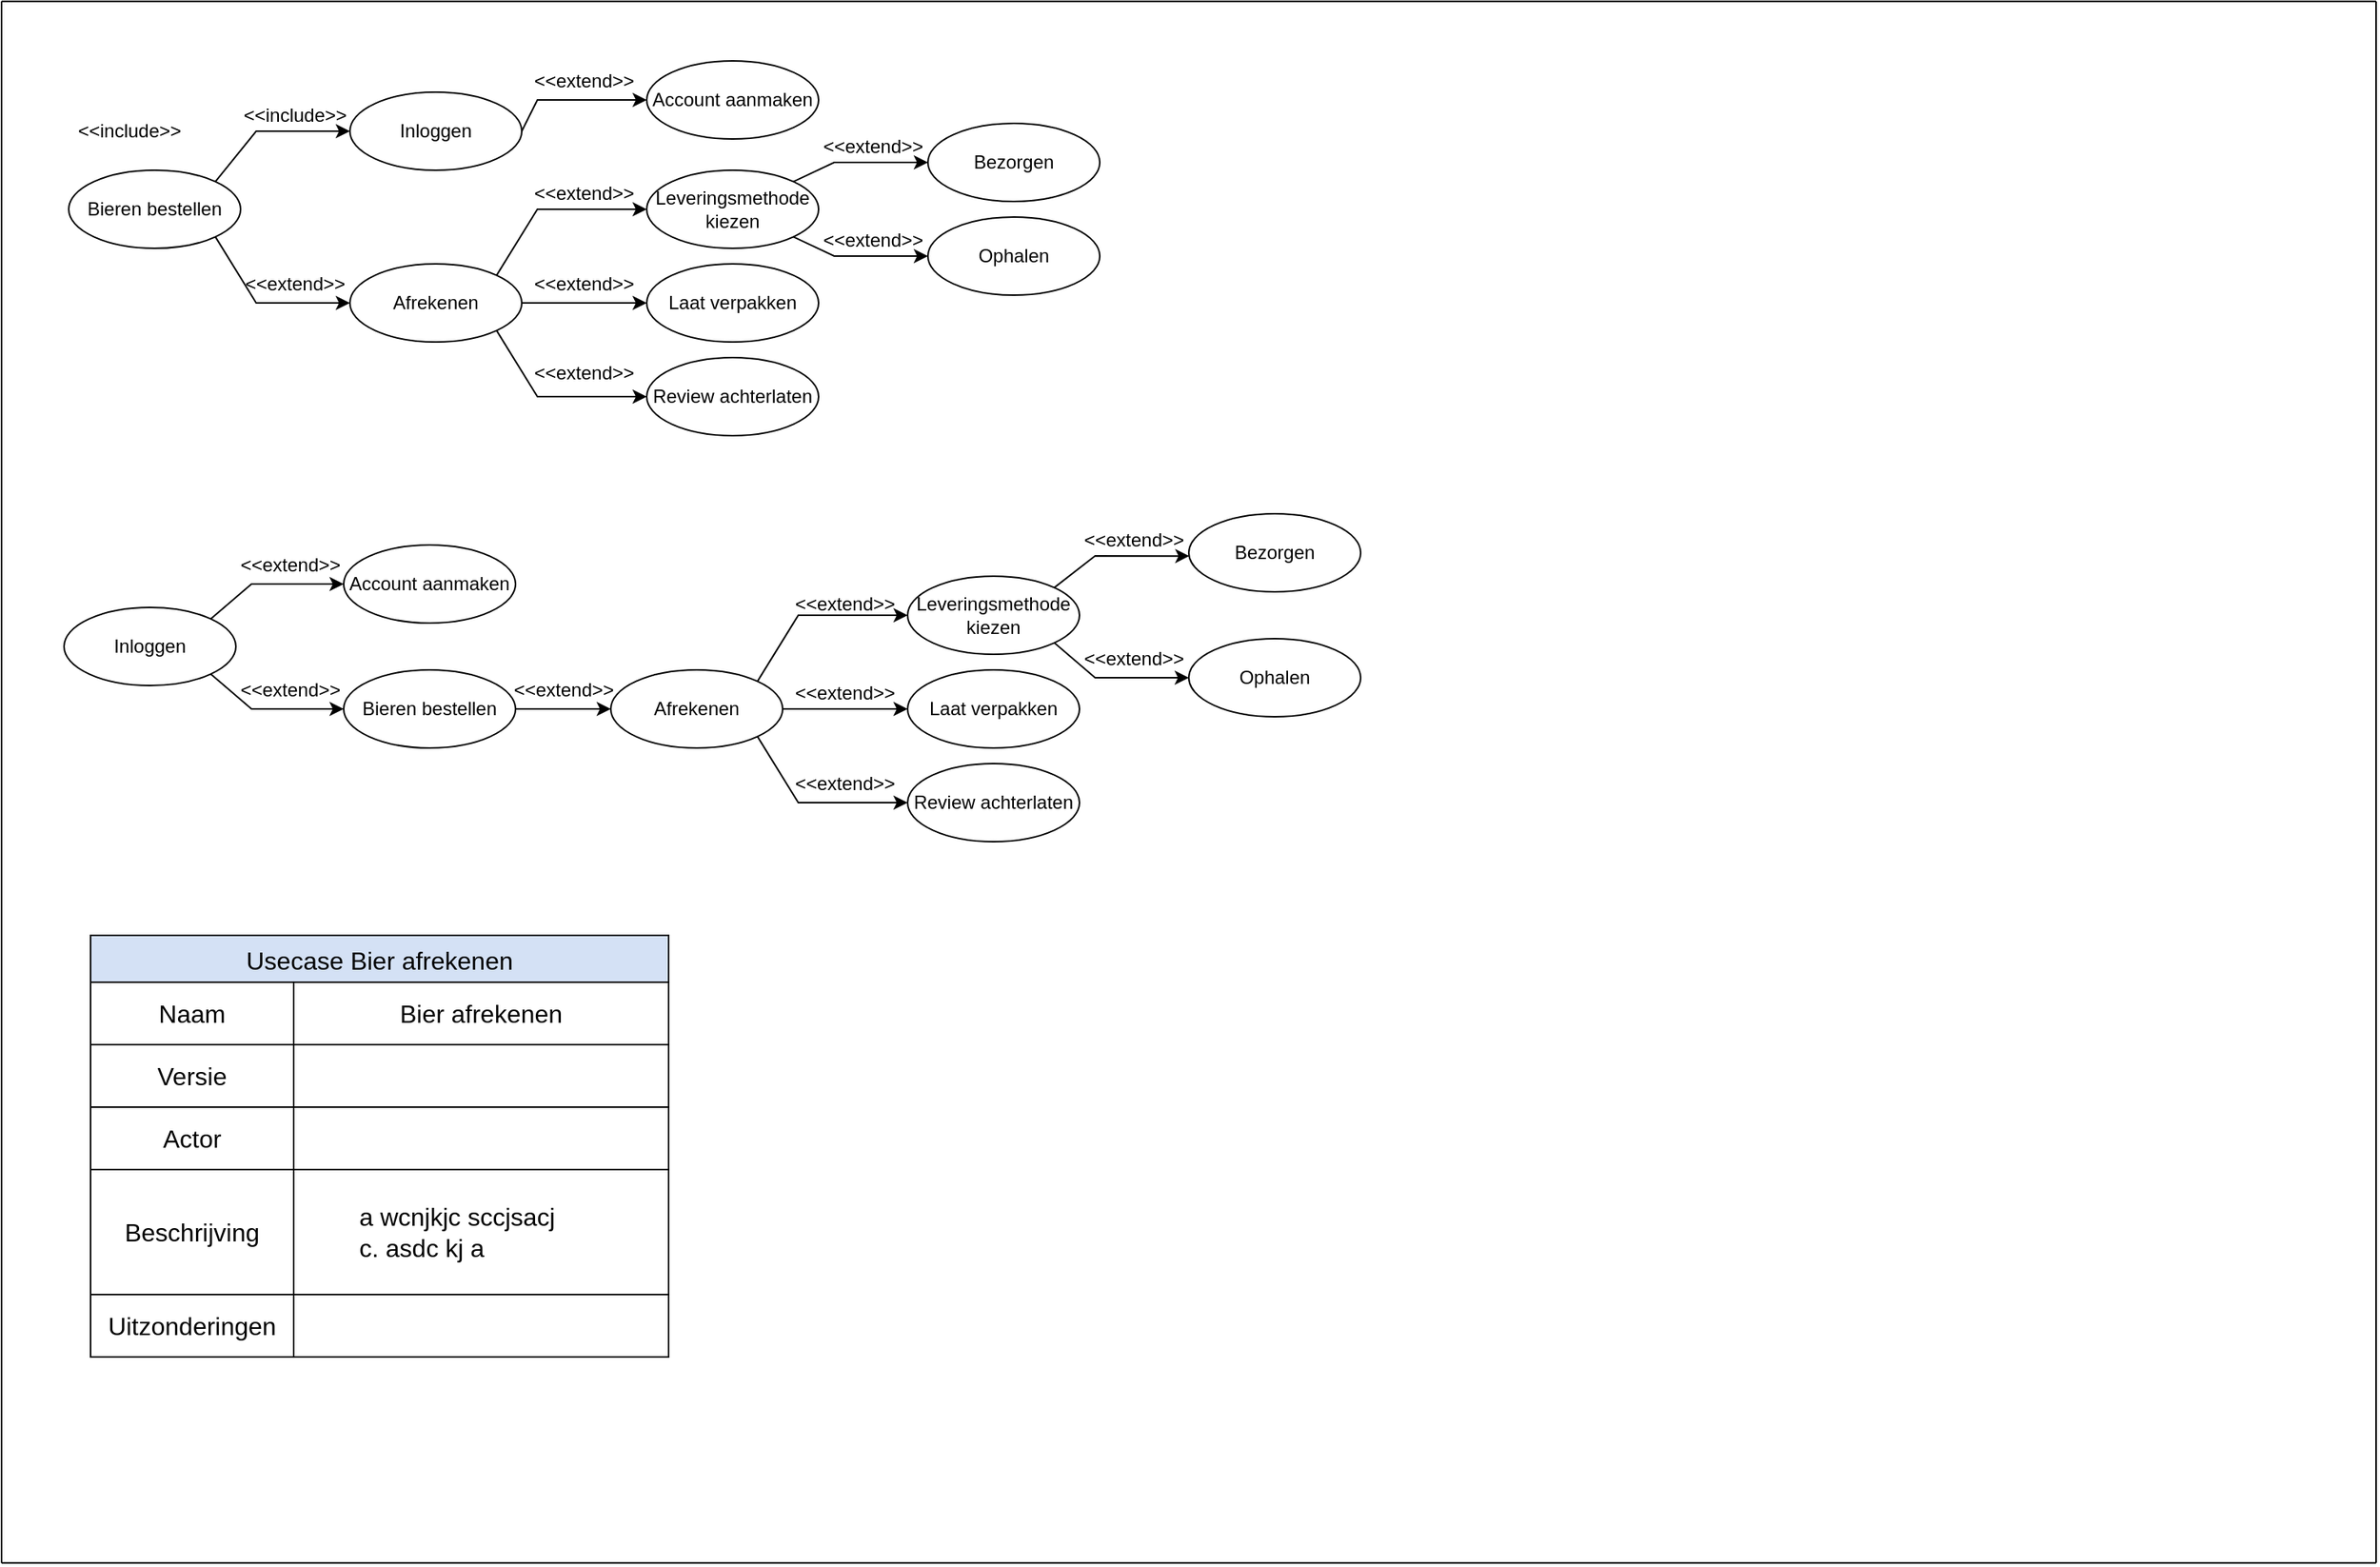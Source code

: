 <mxfile version="24.7.17" pages="5">
  <diagram id="8SViA9PPyVxPEcg7fW3t" name="Klad">
    <mxGraphModel dx="1313" dy="3087" grid="1" gridSize="10" guides="1" tooltips="1" connect="1" arrows="1" fold="1" page="1" pageScale="1" pageWidth="827" pageHeight="1169" math="0" shadow="0">
      <root>
        <mxCell id="0" />
        <mxCell id="1" parent="0" />
        <mxCell id="veHx_7h44W6bmEA8SiIX-1" style="rounded=0;orthogonalLoop=1;jettySize=auto;html=1;exitX=1;exitY=1;exitDx=0;exitDy=0;entryX=0;entryY=0.5;entryDx=0;entryDy=0;" edge="1" parent="1" source="veHx_7h44W6bmEA8SiIX-3" target="veHx_7h44W6bmEA8SiIX-13">
          <mxGeometry relative="1" as="geometry">
            <Array as="points">
              <mxPoint x="203" y="-2125" />
            </Array>
          </mxGeometry>
        </mxCell>
        <mxCell id="veHx_7h44W6bmEA8SiIX-2" style="rounded=0;orthogonalLoop=1;jettySize=auto;html=1;exitX=1;exitY=0;exitDx=0;exitDy=0;entryX=0;entryY=0.5;entryDx=0;entryDy=0;" edge="1" parent="1" source="veHx_7h44W6bmEA8SiIX-3" target="veHx_7h44W6bmEA8SiIX-9">
          <mxGeometry relative="1" as="geometry">
            <Array as="points">
              <mxPoint x="203" y="-2235" />
            </Array>
          </mxGeometry>
        </mxCell>
        <mxCell id="veHx_7h44W6bmEA8SiIX-3" value="Bieren bestellen" style="ellipse;whiteSpace=wrap;html=1;" vertex="1" parent="1">
          <mxGeometry x="83" y="-2210" width="110" height="50" as="geometry" />
        </mxCell>
        <mxCell id="veHx_7h44W6bmEA8SiIX-4" value="Ophalen" style="ellipse;whiteSpace=wrap;html=1;" vertex="1" parent="1">
          <mxGeometry x="633" y="-2180" width="110" height="50" as="geometry" />
        </mxCell>
        <mxCell id="veHx_7h44W6bmEA8SiIX-5" value="Bezorgen" style="ellipse;whiteSpace=wrap;html=1;" vertex="1" parent="1">
          <mxGeometry x="633" y="-2240" width="110" height="50" as="geometry" />
        </mxCell>
        <mxCell id="veHx_7h44W6bmEA8SiIX-6" value="Laat verpakken" style="ellipse;whiteSpace=wrap;html=1;" vertex="1" parent="1">
          <mxGeometry x="453" y="-2150" width="110" height="50" as="geometry" />
        </mxCell>
        <mxCell id="veHx_7h44W6bmEA8SiIX-7" value="Review achterlaten" style="ellipse;whiteSpace=wrap;html=1;" vertex="1" parent="1">
          <mxGeometry x="453" y="-2090" width="110" height="50" as="geometry" />
        </mxCell>
        <mxCell id="veHx_7h44W6bmEA8SiIX-8" style="rounded=0;orthogonalLoop=1;jettySize=auto;html=1;exitX=1;exitY=0.5;exitDx=0;exitDy=0;entryX=0;entryY=0.5;entryDx=0;entryDy=0;" edge="1" parent="1" source="veHx_7h44W6bmEA8SiIX-9" target="veHx_7h44W6bmEA8SiIX-23">
          <mxGeometry relative="1" as="geometry">
            <Array as="points">
              <mxPoint x="383" y="-2255" />
            </Array>
          </mxGeometry>
        </mxCell>
        <mxCell id="veHx_7h44W6bmEA8SiIX-9" value="Inloggen" style="ellipse;whiteSpace=wrap;html=1;" vertex="1" parent="1">
          <mxGeometry x="263" y="-2260" width="110" height="50" as="geometry" />
        </mxCell>
        <mxCell id="veHx_7h44W6bmEA8SiIX-10" style="rounded=0;orthogonalLoop=1;jettySize=auto;html=1;exitX=1;exitY=1;exitDx=0;exitDy=0;entryX=0;entryY=0.5;entryDx=0;entryDy=0;" edge="1" parent="1" source="veHx_7h44W6bmEA8SiIX-13" target="veHx_7h44W6bmEA8SiIX-7">
          <mxGeometry relative="1" as="geometry">
            <mxPoint x="393.001" y="-2107.322" as="sourcePoint" />
            <Array as="points">
              <mxPoint x="383" y="-2065" />
            </Array>
          </mxGeometry>
        </mxCell>
        <mxCell id="veHx_7h44W6bmEA8SiIX-11" style="rounded=0;orthogonalLoop=1;jettySize=auto;html=1;exitX=1;exitY=0;exitDx=0;exitDy=0;entryX=0;entryY=0.5;entryDx=0;entryDy=0;" edge="1" parent="1" source="veHx_7h44W6bmEA8SiIX-13" target="veHx_7h44W6bmEA8SiIX-19">
          <mxGeometry relative="1" as="geometry">
            <mxPoint x="393.001" y="-2142.678" as="sourcePoint" />
            <Array as="points">
              <mxPoint x="383" y="-2185" />
            </Array>
          </mxGeometry>
        </mxCell>
        <mxCell id="veHx_7h44W6bmEA8SiIX-12" style="edgeStyle=orthogonalEdgeStyle;rounded=0;orthogonalLoop=1;jettySize=auto;html=1;exitX=1;exitY=0.5;exitDx=0;exitDy=0;entryX=0;entryY=0.5;entryDx=0;entryDy=0;" edge="1" parent="1" source="veHx_7h44W6bmEA8SiIX-13" target="veHx_7h44W6bmEA8SiIX-6">
          <mxGeometry relative="1" as="geometry">
            <mxPoint x="409.11" y="-2125" as="sourcePoint" />
          </mxGeometry>
        </mxCell>
        <mxCell id="veHx_7h44W6bmEA8SiIX-13" value="Afrekenen" style="ellipse;whiteSpace=wrap;html=1;" vertex="1" parent="1">
          <mxGeometry x="263" y="-2150" width="110" height="50" as="geometry" />
        </mxCell>
        <mxCell id="veHx_7h44W6bmEA8SiIX-14" value="&amp;lt;&amp;lt;include&amp;gt;&amp;gt;" style="text;html=1;align=center;verticalAlign=middle;whiteSpace=wrap;rounded=0;" vertex="1" parent="1">
          <mxGeometry x="97" y="-2250" width="50" height="30" as="geometry" />
        </mxCell>
        <mxCell id="veHx_7h44W6bmEA8SiIX-15" value="&amp;lt;&amp;lt;extend&amp;gt;&amp;gt;" style="text;html=1;align=center;verticalAlign=middle;whiteSpace=wrap;rounded=0;" vertex="1" parent="1">
          <mxGeometry x="203" y="-2150" width="50" height="25" as="geometry" />
        </mxCell>
        <mxCell id="veHx_7h44W6bmEA8SiIX-16" value="&amp;lt;&amp;lt;include&amp;gt;&amp;gt;" style="text;html=1;align=center;verticalAlign=middle;whiteSpace=wrap;rounded=0;" vertex="1" parent="1">
          <mxGeometry x="203" y="-2255" width="50" height="20" as="geometry" />
        </mxCell>
        <mxCell id="veHx_7h44W6bmEA8SiIX-17" style="rounded=0;orthogonalLoop=1;jettySize=auto;html=1;exitX=1;exitY=0;exitDx=0;exitDy=0;entryX=0;entryY=0.5;entryDx=0;entryDy=0;" edge="1" parent="1" source="veHx_7h44W6bmEA8SiIX-19" target="veHx_7h44W6bmEA8SiIX-5">
          <mxGeometry relative="1" as="geometry">
            <Array as="points">
              <mxPoint x="573" y="-2215" />
            </Array>
          </mxGeometry>
        </mxCell>
        <mxCell id="veHx_7h44W6bmEA8SiIX-18" style="rounded=0;orthogonalLoop=1;jettySize=auto;html=1;exitX=1;exitY=1;exitDx=0;exitDy=0;entryX=0;entryY=0.5;entryDx=0;entryDy=0;" edge="1" parent="1" source="veHx_7h44W6bmEA8SiIX-19" target="veHx_7h44W6bmEA8SiIX-4">
          <mxGeometry relative="1" as="geometry">
            <Array as="points">
              <mxPoint x="573" y="-2155" />
            </Array>
          </mxGeometry>
        </mxCell>
        <mxCell id="veHx_7h44W6bmEA8SiIX-19" value="Leveringsmethode kiezen" style="ellipse;whiteSpace=wrap;html=1;" vertex="1" parent="1">
          <mxGeometry x="453" y="-2210" width="110" height="50" as="geometry" />
        </mxCell>
        <mxCell id="veHx_7h44W6bmEA8SiIX-20" value="&amp;lt;&amp;lt;extend&amp;gt;&amp;gt;" style="text;html=1;align=center;verticalAlign=middle;whiteSpace=wrap;rounded=0;" vertex="1" parent="1">
          <mxGeometry x="383" y="-2090" width="60" height="20" as="geometry" />
        </mxCell>
        <mxCell id="veHx_7h44W6bmEA8SiIX-21" value="&amp;lt;&amp;lt;extend&amp;gt;&amp;gt;" style="text;html=1;align=center;verticalAlign=middle;whiteSpace=wrap;rounded=0;" vertex="1" parent="1">
          <mxGeometry x="573" y="-2240" width="50" height="30" as="geometry" />
        </mxCell>
        <mxCell id="veHx_7h44W6bmEA8SiIX-22" value="&amp;lt;&amp;lt;extend&amp;gt;&amp;gt;" style="text;html=1;align=center;verticalAlign=middle;whiteSpace=wrap;rounded=0;" vertex="1" parent="1">
          <mxGeometry x="573" y="-2180" width="50" height="30" as="geometry" />
        </mxCell>
        <mxCell id="veHx_7h44W6bmEA8SiIX-23" value="Account aanmaken" style="ellipse;whiteSpace=wrap;html=1;" vertex="1" parent="1">
          <mxGeometry x="453" y="-2280" width="110" height="50" as="geometry" />
        </mxCell>
        <mxCell id="veHx_7h44W6bmEA8SiIX-24" value="&amp;lt;&amp;lt;extend&amp;gt;&amp;gt;" style="text;html=1;align=center;verticalAlign=middle;whiteSpace=wrap;rounded=0;" vertex="1" parent="1">
          <mxGeometry x="383" y="-2150" width="60" height="25" as="geometry" />
        </mxCell>
        <mxCell id="veHx_7h44W6bmEA8SiIX-25" value="&amp;lt;&amp;lt;extend&amp;gt;&amp;gt;" style="text;html=1;align=center;verticalAlign=middle;whiteSpace=wrap;rounded=0;" vertex="1" parent="1">
          <mxGeometry x="383" y="-2210" width="60" height="30" as="geometry" />
        </mxCell>
        <mxCell id="veHx_7h44W6bmEA8SiIX-26" value="&amp;lt;&amp;lt;extend&amp;gt;&amp;gt;" style="text;html=1;align=center;verticalAlign=middle;whiteSpace=wrap;rounded=0;" vertex="1" parent="1">
          <mxGeometry x="388" y="-2280" width="50" height="25" as="geometry" />
        </mxCell>
        <mxCell id="QiNO38F_fuqX-IXmYJeN-1" style="rounded=0;orthogonalLoop=1;jettySize=auto;html=1;exitX=1;exitY=0;exitDx=0;exitDy=0;entryX=0;entryY=0.5;entryDx=0;entryDy=0;" edge="1" source="QiNO38F_fuqX-IXmYJeN-3" target="QiNO38F_fuqX-IXmYJeN-4" parent="1">
          <mxGeometry relative="1" as="geometry">
            <Array as="points">
              <mxPoint x="200" y="-1945" />
            </Array>
          </mxGeometry>
        </mxCell>
        <mxCell id="QiNO38F_fuqX-IXmYJeN-2" style="rounded=0;orthogonalLoop=1;jettySize=auto;html=1;exitX=1;exitY=1;exitDx=0;exitDy=0;entryX=0;entryY=0.5;entryDx=0;entryDy=0;" edge="1" source="QiNO38F_fuqX-IXmYJeN-3" target="QiNO38F_fuqX-IXmYJeN-6" parent="1">
          <mxGeometry relative="1" as="geometry">
            <Array as="points">
              <mxPoint x="200" y="-1865" />
            </Array>
          </mxGeometry>
        </mxCell>
        <mxCell id="QiNO38F_fuqX-IXmYJeN-3" value="Inloggen" style="ellipse;whiteSpace=wrap;html=1;" vertex="1" parent="1">
          <mxGeometry x="80" y="-1930" width="110" height="50" as="geometry" />
        </mxCell>
        <mxCell id="QiNO38F_fuqX-IXmYJeN-4" value="Account aanmaken" style="ellipse;whiteSpace=wrap;html=1;" vertex="1" parent="1">
          <mxGeometry x="259" y="-1970" width="110" height="50" as="geometry" />
        </mxCell>
        <mxCell id="QiNO38F_fuqX-IXmYJeN-5" style="edgeStyle=orthogonalEdgeStyle;rounded=0;orthogonalLoop=1;jettySize=auto;html=1;exitX=1;exitY=0.5;exitDx=0;exitDy=0;entryX=0;entryY=0.5;entryDx=0;entryDy=0;" edge="1" source="QiNO38F_fuqX-IXmYJeN-6" target="QiNO38F_fuqX-IXmYJeN-16" parent="1">
          <mxGeometry relative="1" as="geometry" />
        </mxCell>
        <mxCell id="QiNO38F_fuqX-IXmYJeN-6" value="Bieren bestellen" style="ellipse;whiteSpace=wrap;html=1;" vertex="1" parent="1">
          <mxGeometry x="259" y="-1890" width="110" height="50" as="geometry" />
        </mxCell>
        <mxCell id="QiNO38F_fuqX-IXmYJeN-7" value="&amp;lt;&amp;lt;extend&amp;gt;&amp;gt;" style="text;html=1;align=center;verticalAlign=middle;whiteSpace=wrap;rounded=0;" vertex="1" parent="1">
          <mxGeometry x="200" y="-1970" width="50" height="25" as="geometry" />
        </mxCell>
        <mxCell id="QiNO38F_fuqX-IXmYJeN-8" value="&amp;lt;&amp;lt;extend&amp;gt;&amp;gt;" style="text;html=1;align=center;verticalAlign=middle;whiteSpace=wrap;rounded=0;" vertex="1" parent="1">
          <mxGeometry x="200" y="-1890" width="50" height="25" as="geometry" />
        </mxCell>
        <mxCell id="QiNO38F_fuqX-IXmYJeN-9" value="Ophalen" style="ellipse;whiteSpace=wrap;html=1;" vertex="1" parent="1">
          <mxGeometry x="800" y="-1910" width="110" height="50" as="geometry" />
        </mxCell>
        <mxCell id="QiNO38F_fuqX-IXmYJeN-10" value="Bezorgen" style="ellipse;whiteSpace=wrap;html=1;" vertex="1" parent="1">
          <mxGeometry x="800" y="-1990" width="110" height="50" as="geometry" />
        </mxCell>
        <mxCell id="QiNO38F_fuqX-IXmYJeN-11" value="Laat verpakken" style="ellipse;whiteSpace=wrap;html=1;" vertex="1" parent="1">
          <mxGeometry x="620" y="-1890" width="110" height="50" as="geometry" />
        </mxCell>
        <mxCell id="QiNO38F_fuqX-IXmYJeN-12" value="Review achterlaten" style="ellipse;whiteSpace=wrap;html=1;" vertex="1" parent="1">
          <mxGeometry x="620" y="-1830" width="110" height="50" as="geometry" />
        </mxCell>
        <mxCell id="QiNO38F_fuqX-IXmYJeN-13" style="rounded=0;orthogonalLoop=1;jettySize=auto;html=1;exitX=1;exitY=1;exitDx=0;exitDy=0;entryX=0;entryY=0.5;entryDx=0;entryDy=0;" edge="1" source="QiNO38F_fuqX-IXmYJeN-16" target="QiNO38F_fuqX-IXmYJeN-12" parent="1">
          <mxGeometry relative="1" as="geometry">
            <mxPoint x="560.001" y="-1844.822" as="sourcePoint" />
            <Array as="points">
              <mxPoint x="550" y="-1805" />
            </Array>
          </mxGeometry>
        </mxCell>
        <mxCell id="QiNO38F_fuqX-IXmYJeN-14" style="rounded=0;orthogonalLoop=1;jettySize=auto;html=1;exitX=1;exitY=0;exitDx=0;exitDy=0;entryX=0;entryY=0.5;entryDx=0;entryDy=0;" edge="1" source="QiNO38F_fuqX-IXmYJeN-16" target="QiNO38F_fuqX-IXmYJeN-18" parent="1">
          <mxGeometry relative="1" as="geometry">
            <mxPoint x="560.001" y="-1880.178" as="sourcePoint" />
            <Array as="points">
              <mxPoint x="550" y="-1925" />
            </Array>
          </mxGeometry>
        </mxCell>
        <mxCell id="QiNO38F_fuqX-IXmYJeN-15" style="edgeStyle=orthogonalEdgeStyle;rounded=0;orthogonalLoop=1;jettySize=auto;html=1;exitX=1;exitY=0.5;exitDx=0;exitDy=0;entryX=0;entryY=0.5;entryDx=0;entryDy=0;" edge="1" source="QiNO38F_fuqX-IXmYJeN-16" target="QiNO38F_fuqX-IXmYJeN-11" parent="1">
          <mxGeometry relative="1" as="geometry">
            <mxPoint x="576.11" y="-1862.5" as="sourcePoint" />
          </mxGeometry>
        </mxCell>
        <mxCell id="QiNO38F_fuqX-IXmYJeN-16" value="Afrekenen" style="ellipse;whiteSpace=wrap;html=1;" vertex="1" parent="1">
          <mxGeometry x="430" y="-1890" width="110" height="50" as="geometry" />
        </mxCell>
        <mxCell id="QiNO38F_fuqX-IXmYJeN-17" style="rounded=0;orthogonalLoop=1;jettySize=auto;html=1;exitX=1;exitY=1;exitDx=0;exitDy=0;entryX=0;entryY=0.5;entryDx=0;entryDy=0;" edge="1" source="QiNO38F_fuqX-IXmYJeN-18" target="QiNO38F_fuqX-IXmYJeN-9" parent="1">
          <mxGeometry relative="1" as="geometry">
            <Array as="points">
              <mxPoint x="740" y="-1885" />
            </Array>
          </mxGeometry>
        </mxCell>
        <mxCell id="QiNO38F_fuqX-IXmYJeN-18" value="Leveringsmethode kiezen" style="ellipse;whiteSpace=wrap;html=1;" vertex="1" parent="1">
          <mxGeometry x="620" y="-1950" width="110" height="50" as="geometry" />
        </mxCell>
        <mxCell id="QiNO38F_fuqX-IXmYJeN-19" value="&amp;lt;&amp;lt;extend&amp;gt;&amp;gt;" style="text;html=1;align=center;verticalAlign=middle;whiteSpace=wrap;rounded=0;" vertex="1" parent="1">
          <mxGeometry x="550" y="-1827.5" width="60" height="20" as="geometry" />
        </mxCell>
        <mxCell id="QiNO38F_fuqX-IXmYJeN-20" value="&amp;lt;&amp;lt;extend&amp;gt;&amp;gt;" style="text;html=1;align=center;verticalAlign=middle;whiteSpace=wrap;rounded=0;" vertex="1" parent="1">
          <mxGeometry x="740" y="-1907.5" width="50" height="20" as="geometry" />
        </mxCell>
        <mxCell id="QiNO38F_fuqX-IXmYJeN-21" value="&amp;lt;&amp;lt;extend&amp;gt;&amp;gt;" style="text;html=1;align=center;verticalAlign=middle;whiteSpace=wrap;rounded=0;" vertex="1" parent="1">
          <mxGeometry x="550" y="-1887.5" width="60" height="25" as="geometry" />
        </mxCell>
        <mxCell id="QiNO38F_fuqX-IXmYJeN-22" value="&amp;lt;&amp;lt;extend&amp;gt;&amp;gt;" style="text;html=1;align=center;verticalAlign=middle;whiteSpace=wrap;rounded=0;" vertex="1" parent="1">
          <mxGeometry x="550" y="-1947.5" width="60" height="30" as="geometry" />
        </mxCell>
        <mxCell id="QiNO38F_fuqX-IXmYJeN-23" style="rounded=0;orthogonalLoop=1;jettySize=auto;html=1;exitX=1;exitY=0;exitDx=0;exitDy=0;entryX=0.003;entryY=0.542;entryDx=0;entryDy=0;entryPerimeter=0;" edge="1" source="QiNO38F_fuqX-IXmYJeN-18" target="QiNO38F_fuqX-IXmYJeN-10" parent="1">
          <mxGeometry relative="1" as="geometry">
            <Array as="points">
              <mxPoint x="740" y="-1963" />
            </Array>
          </mxGeometry>
        </mxCell>
        <mxCell id="QiNO38F_fuqX-IXmYJeN-24" value="&amp;lt;&amp;lt;extend&amp;gt;&amp;gt;" style="text;html=1;align=center;verticalAlign=middle;whiteSpace=wrap;rounded=0;" vertex="1" parent="1">
          <mxGeometry x="740" y="-1983" width="50" height="20" as="geometry" />
        </mxCell>
        <mxCell id="QiNO38F_fuqX-IXmYJeN-25" value="&amp;lt;&amp;lt;extend&amp;gt;&amp;gt;" style="text;html=1;align=center;verticalAlign=middle;whiteSpace=wrap;rounded=0;" vertex="1" parent="1">
          <mxGeometry x="370" y="-1890" width="60" height="25" as="geometry" />
        </mxCell>
        <mxCell id="sP7-aAiQ13ux3zT7Dggj-1" value="" style="endArrow=none;html=1;rounded=0;" edge="1" parent="1">
          <mxGeometry width="50" height="50" relative="1" as="geometry">
            <mxPoint x="40" y="-1318.13" as="sourcePoint" />
            <mxPoint x="40" y="-2318.13" as="targetPoint" />
          </mxGeometry>
        </mxCell>
        <mxCell id="sP7-aAiQ13ux3zT7Dggj-2" value="" style="endArrow=none;html=1;rounded=0;" edge="1" parent="1">
          <mxGeometry width="50" height="50" relative="1" as="geometry">
            <mxPoint x="1560" y="-2318.13" as="sourcePoint" />
            <mxPoint x="40" y="-2318.13" as="targetPoint" />
          </mxGeometry>
        </mxCell>
        <mxCell id="sP7-aAiQ13ux3zT7Dggj-3" value="" style="endArrow=none;html=1;rounded=0;" edge="1" parent="1">
          <mxGeometry width="50" height="50" relative="1" as="geometry">
            <mxPoint x="1560" y="-1318.13" as="sourcePoint" />
            <mxPoint x="40" y="-1318.13" as="targetPoint" />
          </mxGeometry>
        </mxCell>
        <mxCell id="sP7-aAiQ13ux3zT7Dggj-4" value="" style="endArrow=none;html=1;rounded=0;" edge="1" parent="1">
          <mxGeometry width="50" height="50" relative="1" as="geometry">
            <mxPoint x="1560" y="-1318.13" as="sourcePoint" />
            <mxPoint x="1560" y="-2318.13" as="targetPoint" />
          </mxGeometry>
        </mxCell>
        <mxCell id="c-ubSbZLtn0oAflM8xFU-1" value="Usecase Bier afrekenen" style="shape=table;startSize=30;container=1;collapsible=0;childLayout=tableLayout;strokeColor=default;fontSize=16;fillColor=#D4E1F5;" vertex="1" parent="1">
          <mxGeometry x="97" y="-1720" width="370" height="270" as="geometry" />
        </mxCell>
        <mxCell id="c-ubSbZLtn0oAflM8xFU-2" style="shape=tableRow;horizontal=0;startSize=0;swimlaneHead=0;swimlaneBody=0;strokeColor=inherit;top=0;left=0;bottom=0;right=0;collapsible=0;dropTarget=0;fillColor=none;points=[[0,0.5],[1,0.5]];portConstraint=eastwest;fontSize=16;" vertex="1" parent="c-ubSbZLtn0oAflM8xFU-1">
          <mxGeometry y="30" width="370" height="40" as="geometry" />
        </mxCell>
        <mxCell id="c-ubSbZLtn0oAflM8xFU-3" value="Naam" style="shape=partialRectangle;html=1;whiteSpace=wrap;connectable=0;strokeColor=inherit;overflow=hidden;fillColor=none;top=0;left=0;bottom=0;right=0;pointerEvents=1;fontSize=16;" vertex="1" parent="c-ubSbZLtn0oAflM8xFU-2">
          <mxGeometry width="130" height="40" as="geometry">
            <mxRectangle width="130" height="40" as="alternateBounds" />
          </mxGeometry>
        </mxCell>
        <mxCell id="c-ubSbZLtn0oAflM8xFU-4" value="Bier afrekenen" style="shape=partialRectangle;html=1;whiteSpace=wrap;connectable=0;strokeColor=inherit;overflow=hidden;fillColor=none;top=0;left=0;bottom=0;right=0;pointerEvents=1;fontSize=16;" vertex="1" parent="c-ubSbZLtn0oAflM8xFU-2">
          <mxGeometry x="130" width="240" height="40" as="geometry">
            <mxRectangle width="240" height="40" as="alternateBounds" />
          </mxGeometry>
        </mxCell>
        <mxCell id="c-ubSbZLtn0oAflM8xFU-5" value="" style="shape=tableRow;horizontal=0;startSize=0;swimlaneHead=0;swimlaneBody=0;strokeColor=inherit;top=0;left=0;bottom=0;right=0;collapsible=0;dropTarget=0;fillColor=none;points=[[0,0.5],[1,0.5]];portConstraint=eastwest;fontSize=16;" vertex="1" parent="c-ubSbZLtn0oAflM8xFU-1">
          <mxGeometry y="70" width="370" height="40" as="geometry" />
        </mxCell>
        <mxCell id="c-ubSbZLtn0oAflM8xFU-6" value="Versie" style="shape=partialRectangle;html=1;whiteSpace=wrap;connectable=0;strokeColor=inherit;overflow=hidden;fillColor=none;top=0;left=0;bottom=0;right=0;pointerEvents=1;fontSize=16;" vertex="1" parent="c-ubSbZLtn0oAflM8xFU-5">
          <mxGeometry width="130" height="40" as="geometry">
            <mxRectangle width="130" height="40" as="alternateBounds" />
          </mxGeometry>
        </mxCell>
        <mxCell id="c-ubSbZLtn0oAflM8xFU-7" value="" style="shape=partialRectangle;html=1;whiteSpace=wrap;connectable=0;strokeColor=inherit;overflow=hidden;fillColor=none;top=0;left=0;bottom=0;right=0;pointerEvents=1;fontSize=16;" vertex="1" parent="c-ubSbZLtn0oAflM8xFU-5">
          <mxGeometry x="130" width="240" height="40" as="geometry">
            <mxRectangle width="240" height="40" as="alternateBounds" />
          </mxGeometry>
        </mxCell>
        <mxCell id="c-ubSbZLtn0oAflM8xFU-8" value="" style="shape=tableRow;horizontal=0;startSize=0;swimlaneHead=0;swimlaneBody=0;strokeColor=inherit;top=0;left=0;bottom=0;right=0;collapsible=0;dropTarget=0;fillColor=none;points=[[0,0.5],[1,0.5]];portConstraint=eastwest;fontSize=16;" vertex="1" parent="c-ubSbZLtn0oAflM8xFU-1">
          <mxGeometry y="110" width="370" height="40" as="geometry" />
        </mxCell>
        <mxCell id="c-ubSbZLtn0oAflM8xFU-9" value="Actor" style="shape=partialRectangle;html=1;whiteSpace=wrap;connectable=0;strokeColor=inherit;overflow=hidden;fillColor=none;top=0;left=0;bottom=0;right=0;pointerEvents=1;fontSize=16;" vertex="1" parent="c-ubSbZLtn0oAflM8xFU-8">
          <mxGeometry width="130" height="40" as="geometry">
            <mxRectangle width="130" height="40" as="alternateBounds" />
          </mxGeometry>
        </mxCell>
        <mxCell id="c-ubSbZLtn0oAflM8xFU-10" value="" style="shape=partialRectangle;html=1;whiteSpace=wrap;connectable=0;strokeColor=inherit;overflow=hidden;fillColor=none;top=0;left=0;bottom=0;right=0;pointerEvents=1;fontSize=16;" vertex="1" parent="c-ubSbZLtn0oAflM8xFU-8">
          <mxGeometry x="130" width="240" height="40" as="geometry">
            <mxRectangle width="240" height="40" as="alternateBounds" />
          </mxGeometry>
        </mxCell>
        <mxCell id="c-ubSbZLtn0oAflM8xFU-11" style="shape=tableRow;horizontal=0;startSize=0;swimlaneHead=0;swimlaneBody=0;strokeColor=inherit;top=0;left=0;bottom=0;right=0;collapsible=0;dropTarget=0;fillColor=none;points=[[0,0.5],[1,0.5]];portConstraint=eastwest;fontSize=16;align=left;" vertex="1" parent="c-ubSbZLtn0oAflM8xFU-1">
          <mxGeometry y="150" width="370" height="80" as="geometry" />
        </mxCell>
        <mxCell id="c-ubSbZLtn0oAflM8xFU-12" value="Beschrijving" style="shape=partialRectangle;html=1;whiteSpace=wrap;connectable=0;strokeColor=inherit;overflow=hidden;fillColor=none;top=0;left=0;bottom=0;right=0;pointerEvents=1;fontSize=16;" vertex="1" parent="c-ubSbZLtn0oAflM8xFU-11">
          <mxGeometry width="130" height="80" as="geometry">
            <mxRectangle width="130" height="80" as="alternateBounds" />
          </mxGeometry>
        </mxCell>
        <mxCell id="c-ubSbZLtn0oAflM8xFU-13" value="&lt;blockquote style=&quot;margin: 0 0 0 40px; border: none; padding: 0px;&quot;&gt;&lt;div style=&quot;&quot;&gt;&lt;span style=&quot;background-color: initial;&quot;&gt;a wcnjkjc&lt;/span&gt;&lt;span style=&quot;background-color: initial;&quot;&gt;&amp;nbsp;sccjsacj&lt;/span&gt;&lt;/div&gt;&lt;span style=&quot;background-color: initial;&quot;&gt;&lt;div style=&quot;&quot;&gt;&lt;span style=&quot;background-color: initial;&quot;&gt;c. asdc kj a&lt;/span&gt;&lt;/div&gt;&lt;/span&gt;&lt;/blockquote&gt;" style="shape=partialRectangle;html=1;whiteSpace=wrap;connectable=0;strokeColor=inherit;overflow=hidden;fillColor=none;top=0;left=0;bottom=0;right=0;pointerEvents=1;fontSize=16;align=left;" vertex="1" parent="c-ubSbZLtn0oAflM8xFU-11">
          <mxGeometry x="130" width="240" height="80" as="geometry">
            <mxRectangle width="240" height="80" as="alternateBounds" />
          </mxGeometry>
        </mxCell>
        <mxCell id="c-ubSbZLtn0oAflM8xFU-14" style="shape=tableRow;horizontal=0;startSize=0;swimlaneHead=0;swimlaneBody=0;strokeColor=inherit;top=0;left=0;bottom=0;right=0;collapsible=0;dropTarget=0;fillColor=none;points=[[0,0.5],[1,0.5]];portConstraint=eastwest;fontSize=16;" vertex="1" parent="c-ubSbZLtn0oAflM8xFU-1">
          <mxGeometry y="230" width="370" height="40" as="geometry" />
        </mxCell>
        <mxCell id="c-ubSbZLtn0oAflM8xFU-15" value="Uitzonderingen" style="shape=partialRectangle;html=1;whiteSpace=wrap;connectable=0;strokeColor=inherit;overflow=hidden;fillColor=none;top=0;left=0;bottom=0;right=0;pointerEvents=1;fontSize=16;" vertex="1" parent="c-ubSbZLtn0oAflM8xFU-14">
          <mxGeometry width="130" height="40" as="geometry">
            <mxRectangle width="130" height="40" as="alternateBounds" />
          </mxGeometry>
        </mxCell>
        <mxCell id="c-ubSbZLtn0oAflM8xFU-16" style="shape=partialRectangle;html=1;whiteSpace=wrap;connectable=0;strokeColor=inherit;overflow=hidden;fillColor=none;top=0;left=0;bottom=0;right=0;pointerEvents=1;fontSize=16;" vertex="1" parent="c-ubSbZLtn0oAflM8xFU-14">
          <mxGeometry x="130" width="240" height="40" as="geometry">
            <mxRectangle width="240" height="40" as="alternateBounds" />
          </mxGeometry>
        </mxCell>
      </root>
    </mxGraphModel>
  </diagram>
  <diagram name="Usecase_diagram" id="7KzPKg3WhJmzoh9JIXy9">
    <mxGraphModel dx="901" dy="2903" grid="1" gridSize="10" guides="1" tooltips="1" connect="1" arrows="1" fold="1" page="1" pageScale="1" pageWidth="827" pageHeight="1169" math="0" shadow="0">
      <root>
        <mxCell id="0" />
        <mxCell id="1" parent="0" />
        <mxCell id="nfWL0cMpZ185ntzbWV0G-3" value="" style="rounded=0;whiteSpace=wrap;html=1;" parent="1" vertex="1">
          <mxGeometry x="80" y="-2240" width="720" height="760" as="geometry" />
        </mxCell>
        <mxCell id="0ZL2iDHdaO8FsWFmKYgW-1" value="Bier bekijken" style="ellipse;whiteSpace=wrap;html=1;" parent="1" vertex="1">
          <mxGeometry x="290" y="-2210" width="110" height="50" as="geometry" />
        </mxCell>
        <mxCell id="eEEIL-XvXG0EjefLpK5F-32" style="edgeStyle=orthogonalEdgeStyle;rounded=0;orthogonalLoop=1;jettySize=auto;html=1;entryX=0;entryY=0.5;entryDx=0;entryDy=0;" parent="1" source="0ZL2iDHdaO8FsWFmKYgW-9" target="0ZL2iDHdaO8FsWFmKYgW-52" edge="1">
          <mxGeometry relative="1" as="geometry">
            <Array as="points">
              <mxPoint x="90" y="-2010" />
              <mxPoint x="90" y="-2145" />
            </Array>
          </mxGeometry>
        </mxCell>
        <mxCell id="eEEIL-XvXG0EjefLpK5F-33" style="edgeStyle=orthogonalEdgeStyle;rounded=0;orthogonalLoop=1;jettySize=auto;html=1;entryX=0;entryY=0.5;entryDx=0;entryDy=0;" parent="1" source="0ZL2iDHdaO8FsWFmKYgW-9" target="eEEIL-XvXG0EjefLpK5F-3" edge="1">
          <mxGeometry relative="1" as="geometry" />
        </mxCell>
        <mxCell id="eEEIL-XvXG0EjefLpK5F-34" style="edgeStyle=orthogonalEdgeStyle;rounded=0;orthogonalLoop=1;jettySize=auto;html=1;entryX=0;entryY=0.5;entryDx=0;entryDy=0;" parent="1" source="0ZL2iDHdaO8FsWFmKYgW-9" target="eEEIL-XvXG0EjefLpK5F-27" edge="1">
          <mxGeometry relative="1" as="geometry">
            <Array as="points">
              <mxPoint x="90" y="-1960" />
              <mxPoint x="90" y="-1815" />
            </Array>
          </mxGeometry>
        </mxCell>
        <mxCell id="0ZL2iDHdaO8FsWFmKYgW-9" value="Klant" style="shape=umlActor;verticalLabelPosition=bottom;verticalAlign=top;html=1;outlineConnect=0;" parent="1" vertex="1">
          <mxGeometry x="20" y="-2025" width="40" height="80" as="geometry" />
        </mxCell>
        <mxCell id="0ZL2iDHdaO8FsWFmKYgW-54" style="rounded=0;orthogonalLoop=1;jettySize=auto;html=1;exitX=1;exitY=0;exitDx=0;exitDy=0;entryX=0;entryY=0.5;entryDx=0;entryDy=0;" parent="1" source="0ZL2iDHdaO8FsWFmKYgW-52" target="0ZL2iDHdaO8FsWFmKYgW-1" edge="1">
          <mxGeometry relative="1" as="geometry">
            <Array as="points">
              <mxPoint x="230" y="-2185" />
            </Array>
          </mxGeometry>
        </mxCell>
        <mxCell id="0ZL2iDHdaO8FsWFmKYgW-55" style="rounded=0;orthogonalLoop=1;jettySize=auto;html=1;exitX=1;exitY=1;exitDx=0;exitDy=0;entryX=0;entryY=0.5;entryDx=0;entryDy=0;" parent="1" source="0ZL2iDHdaO8FsWFmKYgW-52" target="0ZL2iDHdaO8FsWFmKYgW-53" edge="1">
          <mxGeometry relative="1" as="geometry">
            <Array as="points">
              <mxPoint x="230" y="-2105" />
            </Array>
          </mxGeometry>
        </mxCell>
        <mxCell id="0ZL2iDHdaO8FsWFmKYgW-52" value="Producten bekijken" style="ellipse;whiteSpace=wrap;html=1;" parent="1" vertex="1">
          <mxGeometry x="110" y="-2170" width="110" height="50" as="geometry" />
        </mxCell>
        <mxCell id="0ZL2iDHdaO8FsWFmKYgW-53" value="Overige producten bekijken" style="ellipse;whiteSpace=wrap;html=1;" parent="1" vertex="1">
          <mxGeometry x="290" y="-2130" width="110" height="50" as="geometry" />
        </mxCell>
        <mxCell id="0ZL2iDHdaO8FsWFmKYgW-56" value="&amp;lt;&amp;lt;extend&amp;gt;&amp;gt;" style="text;html=1;align=center;verticalAlign=middle;whiteSpace=wrap;rounded=0;" parent="1" vertex="1">
          <mxGeometry x="230" y="-2210" width="50" height="25" as="geometry" />
        </mxCell>
        <mxCell id="0ZL2iDHdaO8FsWFmKYgW-57" value="&amp;lt;&amp;lt;extend&amp;gt;&amp;gt;" style="text;html=1;align=center;verticalAlign=middle;whiteSpace=wrap;rounded=0;" parent="1" vertex="1">
          <mxGeometry x="230" y="-2130" width="50" height="25" as="geometry" />
        </mxCell>
        <mxCell id="eEEIL-XvXG0EjefLpK5F-1" style="rounded=0;orthogonalLoop=1;jettySize=auto;html=1;exitX=1;exitY=1;exitDx=0;exitDy=0;entryX=0;entryY=0.5;entryDx=0;entryDy=0;" parent="1" source="eEEIL-XvXG0EjefLpK5F-3" target="eEEIL-XvXG0EjefLpK5F-13" edge="1">
          <mxGeometry relative="1" as="geometry">
            <Array as="points">
              <mxPoint x="230" y="-1925" />
            </Array>
          </mxGeometry>
        </mxCell>
        <mxCell id="eEEIL-XvXG0EjefLpK5F-2" style="rounded=0;orthogonalLoop=1;jettySize=auto;html=1;exitX=1;exitY=0;exitDx=0;exitDy=0;entryX=0;entryY=0.5;entryDx=0;entryDy=0;" parent="1" source="eEEIL-XvXG0EjefLpK5F-3" target="eEEIL-XvXG0EjefLpK5F-9" edge="1">
          <mxGeometry relative="1" as="geometry">
            <Array as="points">
              <mxPoint x="230" y="-2035" />
            </Array>
          </mxGeometry>
        </mxCell>
        <mxCell id="eEEIL-XvXG0EjefLpK5F-3" value="Bieren bestellen" style="ellipse;whiteSpace=wrap;html=1;" parent="1" vertex="1">
          <mxGeometry x="110" y="-2010" width="110" height="50" as="geometry" />
        </mxCell>
        <mxCell id="eEEIL-XvXG0EjefLpK5F-4" value="Ophalen" style="ellipse;whiteSpace=wrap;html=1;" parent="1" vertex="1">
          <mxGeometry x="660" y="-1980" width="110" height="50" as="geometry" />
        </mxCell>
        <mxCell id="eEEIL-XvXG0EjefLpK5F-5" value="Bezorgen" style="ellipse;whiteSpace=wrap;html=1;" parent="1" vertex="1">
          <mxGeometry x="660" y="-2040" width="110" height="50" as="geometry" />
        </mxCell>
        <mxCell id="eEEIL-XvXG0EjefLpK5F-6" value="Laat verpakken" style="ellipse;whiteSpace=wrap;html=1;" parent="1" vertex="1">
          <mxGeometry x="480" y="-1950" width="110" height="50" as="geometry" />
        </mxCell>
        <mxCell id="eEEIL-XvXG0EjefLpK5F-7" value="Review achterlaten" style="ellipse;whiteSpace=wrap;html=1;" parent="1" vertex="1">
          <mxGeometry x="480" y="-1890" width="110" height="50" as="geometry" />
        </mxCell>
        <mxCell id="eEEIL-XvXG0EjefLpK5F-9" value="Inloggen" style="ellipse;whiteSpace=wrap;html=1;" parent="1" vertex="1">
          <mxGeometry x="290" y="-2060" width="110" height="50" as="geometry" />
        </mxCell>
        <mxCell id="eEEIL-XvXG0EjefLpK5F-10" style="rounded=0;orthogonalLoop=1;jettySize=auto;html=1;exitX=1;exitY=1;exitDx=0;exitDy=0;entryX=0;entryY=0.5;entryDx=0;entryDy=0;" parent="1" source="eEEIL-XvXG0EjefLpK5F-13" target="eEEIL-XvXG0EjefLpK5F-7" edge="1">
          <mxGeometry relative="1" as="geometry">
            <mxPoint x="420.001" y="-1907.322" as="sourcePoint" />
            <Array as="points">
              <mxPoint x="410" y="-1865" />
            </Array>
          </mxGeometry>
        </mxCell>
        <mxCell id="eEEIL-XvXG0EjefLpK5F-11" style="rounded=0;orthogonalLoop=1;jettySize=auto;html=1;exitX=1;exitY=0;exitDx=0;exitDy=0;entryX=0;entryY=0.5;entryDx=0;entryDy=0;" parent="1" source="eEEIL-XvXG0EjefLpK5F-13" target="eEEIL-XvXG0EjefLpK5F-19" edge="1">
          <mxGeometry relative="1" as="geometry">
            <mxPoint x="420.001" y="-1942.678" as="sourcePoint" />
            <Array as="points">
              <mxPoint x="410" y="-1985" />
            </Array>
          </mxGeometry>
        </mxCell>
        <mxCell id="eEEIL-XvXG0EjefLpK5F-12" style="edgeStyle=orthogonalEdgeStyle;rounded=0;orthogonalLoop=1;jettySize=auto;html=1;exitX=1;exitY=0.5;exitDx=0;exitDy=0;entryX=0;entryY=0.5;entryDx=0;entryDy=0;" parent="1" source="eEEIL-XvXG0EjefLpK5F-13" target="eEEIL-XvXG0EjefLpK5F-6" edge="1">
          <mxGeometry relative="1" as="geometry">
            <mxPoint x="436.11" y="-1925" as="sourcePoint" />
          </mxGeometry>
        </mxCell>
        <mxCell id="eEEIL-XvXG0EjefLpK5F-13" value="Afrekenen" style="ellipse;whiteSpace=wrap;html=1;" parent="1" vertex="1">
          <mxGeometry x="290" y="-1950" width="110" height="50" as="geometry" />
        </mxCell>
        <mxCell id="eEEIL-XvXG0EjefLpK5F-15" value="&amp;lt;&amp;lt;extend&amp;gt;&amp;gt;" style="text;html=1;align=center;verticalAlign=middle;whiteSpace=wrap;rounded=0;" parent="1" vertex="1">
          <mxGeometry x="230" y="-1950" width="50" height="25" as="geometry" />
        </mxCell>
        <mxCell id="eEEIL-XvXG0EjefLpK5F-16" value="&amp;lt;&amp;lt;include&amp;gt;&amp;gt;" style="text;html=1;align=center;verticalAlign=middle;whiteSpace=wrap;rounded=0;" parent="1" vertex="1">
          <mxGeometry x="230" y="-2055" width="50" height="20" as="geometry" />
        </mxCell>
        <mxCell id="eEEIL-XvXG0EjefLpK5F-17" style="rounded=0;orthogonalLoop=1;jettySize=auto;html=1;exitX=1;exitY=0;exitDx=0;exitDy=0;entryX=0;entryY=0.5;entryDx=0;entryDy=0;" parent="1" source="eEEIL-XvXG0EjefLpK5F-19" target="eEEIL-XvXG0EjefLpK5F-5" edge="1">
          <mxGeometry relative="1" as="geometry">
            <Array as="points">
              <mxPoint x="600" y="-2015" />
            </Array>
          </mxGeometry>
        </mxCell>
        <mxCell id="eEEIL-XvXG0EjefLpK5F-18" style="rounded=0;orthogonalLoop=1;jettySize=auto;html=1;exitX=1;exitY=1;exitDx=0;exitDy=0;entryX=0;entryY=0.5;entryDx=0;entryDy=0;" parent="1" source="eEEIL-XvXG0EjefLpK5F-19" target="eEEIL-XvXG0EjefLpK5F-4" edge="1">
          <mxGeometry relative="1" as="geometry">
            <Array as="points">
              <mxPoint x="600" y="-1955" />
            </Array>
          </mxGeometry>
        </mxCell>
        <mxCell id="eEEIL-XvXG0EjefLpK5F-19" value="Leveringsmethode kiezen" style="ellipse;whiteSpace=wrap;html=1;" parent="1" vertex="1">
          <mxGeometry x="480" y="-2010" width="110" height="50" as="geometry" />
        </mxCell>
        <mxCell id="eEEIL-XvXG0EjefLpK5F-20" value="&amp;lt;&amp;lt;extend&amp;gt;&amp;gt;" style="text;html=1;align=center;verticalAlign=middle;whiteSpace=wrap;rounded=0;" parent="1" vertex="1">
          <mxGeometry x="410" y="-1890" width="60" height="20" as="geometry" />
        </mxCell>
        <mxCell id="eEEIL-XvXG0EjefLpK5F-21" value="&amp;lt;&amp;lt;extend&amp;gt;&amp;gt;" style="text;html=1;align=center;verticalAlign=middle;whiteSpace=wrap;rounded=0;" parent="1" vertex="1">
          <mxGeometry x="600" y="-2040" width="50" height="30" as="geometry" />
        </mxCell>
        <mxCell id="eEEIL-XvXG0EjefLpK5F-22" value="&amp;lt;&amp;lt;extend&amp;gt;&amp;gt;" style="text;html=1;align=center;verticalAlign=middle;whiteSpace=wrap;rounded=0;" parent="1" vertex="1">
          <mxGeometry x="600" y="-1980" width="50" height="30" as="geometry" />
        </mxCell>
        <mxCell id="eEEIL-XvXG0EjefLpK5F-24" value="&amp;lt;&amp;lt;extend&amp;gt;&amp;gt;" style="text;html=1;align=center;verticalAlign=middle;whiteSpace=wrap;rounded=0;" parent="1" vertex="1">
          <mxGeometry x="410" y="-1950" width="60" height="25" as="geometry" />
        </mxCell>
        <mxCell id="eEEIL-XvXG0EjefLpK5F-25" value="&amp;lt;&amp;lt;extend&amp;gt;&amp;gt;" style="text;html=1;align=center;verticalAlign=middle;whiteSpace=wrap;rounded=0;" parent="1" vertex="1">
          <mxGeometry x="410" y="-2010" width="60" height="30" as="geometry" />
        </mxCell>
        <mxCell id="0WnRD6RsKvWIJ59Ncc3f-2" style="rounded=0;orthogonalLoop=1;jettySize=auto;html=1;exitX=1;exitY=0;exitDx=0;exitDy=0;entryX=0;entryY=0.5;entryDx=0;entryDy=0;" edge="1" parent="1" source="eEEIL-XvXG0EjefLpK5F-27" target="eEEIL-XvXG0EjefLpK5F-28">
          <mxGeometry relative="1" as="geometry">
            <Array as="points">
              <mxPoint x="230" y="-1847" />
            </Array>
          </mxGeometry>
        </mxCell>
        <mxCell id="0WnRD6RsKvWIJ59Ncc3f-5" style="rounded=0;orthogonalLoop=1;jettySize=auto;html=1;exitX=1;exitY=1;exitDx=0;exitDy=0;entryX=0;entryY=0.5;entryDx=0;entryDy=0;" edge="1" parent="1" source="eEEIL-XvXG0EjefLpK5F-27" target="0WnRD6RsKvWIJ59Ncc3f-1">
          <mxGeometry relative="1" as="geometry">
            <Array as="points">
              <mxPoint x="230" y="-1785" />
            </Array>
          </mxGeometry>
        </mxCell>
        <mxCell id="eEEIL-XvXG0EjefLpK5F-27" value="Inloggen" style="ellipse;whiteSpace=wrap;html=1;" parent="1" vertex="1">
          <mxGeometry x="110" y="-1840" width="110" height="50" as="geometry" />
        </mxCell>
        <mxCell id="eEEIL-XvXG0EjefLpK5F-28" value="Account aanmaken" style="ellipse;whiteSpace=wrap;html=1;" parent="1" vertex="1">
          <mxGeometry x="290" y="-1872.5" width="110" height="50" as="geometry" />
        </mxCell>
        <mxCell id="eEEIL-XvXG0EjefLpK5F-30" value="&amp;lt;&amp;lt;extend&amp;gt;&amp;gt;" style="text;html=1;align=center;verticalAlign=middle;whiteSpace=wrap;rounded=0;" parent="1" vertex="1">
          <mxGeometry x="230" y="-1872.5" width="50" height="25" as="geometry" />
        </mxCell>
        <mxCell id="eEEIL-XvXG0EjefLpK5F-45" style="edgeStyle=orthogonalEdgeStyle;rounded=0;orthogonalLoop=1;jettySize=auto;html=1;entryX=0;entryY=0.5;entryDx=0;entryDy=0;" parent="1" source="eEEIL-XvXG0EjefLpK5F-35" target="eEEIL-XvXG0EjefLpK5F-39" edge="1">
          <mxGeometry relative="1" as="geometry">
            <Array as="points">
              <mxPoint x="90" y="-1680" />
              <mxPoint x="90" y="-1705" />
            </Array>
          </mxGeometry>
        </mxCell>
        <mxCell id="eEEIL-XvXG0EjefLpK5F-46" style="edgeStyle=orthogonalEdgeStyle;rounded=0;orthogonalLoop=1;jettySize=auto;html=1;entryX=0;entryY=0.5;entryDx=0;entryDy=0;" parent="1" source="eEEIL-XvXG0EjefLpK5F-35" target="eEEIL-XvXG0EjefLpK5F-41" edge="1">
          <mxGeometry relative="1" as="geometry">
            <Array as="points">
              <mxPoint x="90" y="-1660" />
              <mxPoint x="90" y="-1635" />
            </Array>
          </mxGeometry>
        </mxCell>
        <mxCell id="eEEIL-XvXG0EjefLpK5F-35" value="Eigenaar" style="shape=umlActor;verticalLabelPosition=bottom;verticalAlign=top;html=1;outlineConnect=0;" parent="1" vertex="1">
          <mxGeometry x="20" y="-1710" width="40" height="80" as="geometry" />
        </mxCell>
        <mxCell id="eEEIL-XvXG0EjefLpK5F-44" style="edgeStyle=orthogonalEdgeStyle;rounded=0;orthogonalLoop=1;jettySize=auto;html=1;" parent="1" source="eEEIL-XvXG0EjefLpK5F-38" target="eEEIL-XvXG0EjefLpK5F-42" edge="1">
          <mxGeometry relative="1" as="geometry" />
        </mxCell>
        <mxCell id="eEEIL-XvXG0EjefLpK5F-38" value="Bevoorraadde" style="shape=umlActor;verticalLabelPosition=bottom;verticalAlign=top;html=1;outlineConnect=0;" parent="1" vertex="1">
          <mxGeometry x="20" y="-1590" width="40" height="80" as="geometry" />
        </mxCell>
        <mxCell id="eEEIL-XvXG0EjefLpK5F-43" style="edgeStyle=orthogonalEdgeStyle;rounded=0;orthogonalLoop=1;jettySize=auto;html=1;entryX=0;entryY=0.5;entryDx=0;entryDy=0;" parent="1" source="eEEIL-XvXG0EjefLpK5F-39" target="eEEIL-XvXG0EjefLpK5F-40" edge="1">
          <mxGeometry relative="1" as="geometry" />
        </mxCell>
        <mxCell id="eEEIL-XvXG0EjefLpK5F-39" value="Blog schrijven" style="ellipse;whiteSpace=wrap;html=1;" parent="1" vertex="1">
          <mxGeometry x="110" y="-1730" width="110" height="50" as="geometry" />
        </mxCell>
        <mxCell id="eEEIL-XvXG0EjefLpK5F-40" value="Blog uploaden" style="ellipse;whiteSpace=wrap;html=1;" parent="1" vertex="1">
          <mxGeometry x="290" y="-1730" width="110" height="50" as="geometry" />
        </mxCell>
        <mxCell id="QopJszYUlOn8y9wM1sjx-2" style="edgeStyle=orthogonalEdgeStyle;rounded=0;orthogonalLoop=1;jettySize=auto;html=1;exitX=1;exitY=0.5;exitDx=0;exitDy=0;entryX=0;entryY=0.5;entryDx=0;entryDy=0;" edge="1" parent="1" source="eEEIL-XvXG0EjefLpK5F-41" target="QopJszYUlOn8y9wM1sjx-1">
          <mxGeometry relative="1" as="geometry" />
        </mxCell>
        <mxCell id="eEEIL-XvXG0EjefLpK5F-41" value="Activiteit organiseren" style="ellipse;whiteSpace=wrap;html=1;" parent="1" vertex="1">
          <mxGeometry x="110" y="-1660" width="110" height="50" as="geometry" />
        </mxCell>
        <mxCell id="eEEIL-XvXG0EjefLpK5F-42" value="Voorraad controleren" style="ellipse;whiteSpace=wrap;html=1;" parent="1" vertex="1">
          <mxGeometry x="110" y="-1575" width="110" height="50" as="geometry" />
        </mxCell>
        <mxCell id="eEEIL-XvXG0EjefLpK5F-47" value="&amp;lt;&amp;lt;extend&amp;gt;&amp;gt;" style="text;html=1;align=center;verticalAlign=middle;whiteSpace=wrap;rounded=0;" parent="1" vertex="1">
          <mxGeometry x="230" y="-1730" width="50" height="25" as="geometry" />
        </mxCell>
        <mxCell id="GBg5rzNe_zfA7gAcdMBT-1" value="Eindopdracht&lt;span style=&quot;color: rgba(0, 0, 0, 0); font-family: monospace; font-size: 0px; font-weight: 400; text-align: start; text-wrap: nowrap;&quot;&gt;%3CmxGraphModel%3E%3Croot%3E%3CmxCell%20id%3D%220%22%2F%3E%3CmxCell%20id%3D%221%22%20parent%3D%220%22%2F%3E%3CmxCell%20id%3D%222%22%20value%3D%22Hoofdstuk%205.8%22%20style%3D%22text%3Bhtml%3D1%3Balign%3Dcenter%3BverticalAlign%3Dmiddle%3BwhiteSpace%3Dwrap%3Brounded%3D0%3BfontStyle%3D1%3BfontSize%3D14%3BfillColor%3Ddefault%3BstrokeColor%3Ddefault%3BperimeterSpacing%3D0%3B%22%20vertex%3D%221%22%20parent%3D%221%22%3E%3CmxGeometry%20width%3D%22120%22%20height%3D%2230%22%20as%3D%22geometry%22%2F%3E%3C%2FmxCell%3E%3C%2Froot%3E%3C%2FmxGraphModel%3E&lt;/span&gt;" style="text;html=1;align=center;verticalAlign=middle;whiteSpace=wrap;rounded=0;fontStyle=1;fontSize=14;fillColor=default;strokeColor=default;perimeterSpacing=0;" parent="1" vertex="1">
          <mxGeometry y="-2338" width="120" height="30" as="geometry" />
        </mxCell>
        <mxCell id="GBg5rzNe_zfA7gAcdMBT-7" value="&lt;font style=&quot;font-size: 12px;&quot;&gt;Usecase Diagram&lt;/font&gt;" style="text;html=1;align=center;verticalAlign=middle;whiteSpace=wrap;rounded=0;fontStyle=1;fontSize=14;fillColor=default;strokeColor=default;" parent="1" vertex="1">
          <mxGeometry x="120" y="-2338" width="120" height="30" as="geometry" />
        </mxCell>
        <mxCell id="GBg5rzNe_zfA7gAcdMBT-9" value="&lt;font style=&quot;font-size: 12px;&quot;&gt;Usecase diagram webshop speciaal bieren&lt;/font&gt;" style="text;html=1;align=left;verticalAlign=middle;whiteSpace=wrap;rounded=0;fontStyle=1;fontSize=14;" parent="1" vertex="1">
          <mxGeometry x="80" y="-2270" width="300" height="30" as="geometry" />
        </mxCell>
        <mxCell id="QopJszYUlOn8y9wM1sjx-1" value="Activiteit&amp;nbsp;&lt;div&gt;publiceren&lt;/div&gt;" style="ellipse;whiteSpace=wrap;html=1;" vertex="1" parent="1">
          <mxGeometry x="290" y="-1660" width="110" height="50" as="geometry" />
        </mxCell>
        <mxCell id="QopJszYUlOn8y9wM1sjx-3" value="&amp;lt;&amp;lt;extend&amp;gt;&amp;gt;" style="text;html=1;align=center;verticalAlign=middle;whiteSpace=wrap;rounded=0;" vertex="1" parent="1">
          <mxGeometry x="230" y="-1660" width="50" height="25" as="geometry" />
        </mxCell>
        <mxCell id="0WnRD6RsKvWIJ59Ncc3f-1" value="Wachtwoord&lt;div&gt;wijzigen&lt;/div&gt;" style="ellipse;whiteSpace=wrap;html=1;" vertex="1" parent="1">
          <mxGeometry x="290" y="-1810" width="110" height="50" as="geometry" />
        </mxCell>
        <mxCell id="0WnRD6RsKvWIJ59Ncc3f-6" value="&amp;lt;&amp;lt;extend&amp;gt;&amp;gt;" style="text;html=1;align=center;verticalAlign=middle;whiteSpace=wrap;rounded=0;" vertex="1" parent="1">
          <mxGeometry x="230" y="-1810" width="50" height="25" as="geometry" />
        </mxCell>
      </root>
    </mxGraphModel>
  </diagram>
  <diagram id="CrHNw--yrdPBdT4KoOjy" name="Usecase_tabel">
    <mxGraphModel dx="858" dy="538" grid="1" gridSize="10" guides="1" tooltips="1" connect="1" arrows="1" fold="1" page="1" pageScale="1" pageWidth="827" pageHeight="1169" math="0" shadow="0">
      <root>
        <mxCell id="0" />
        <mxCell id="1" parent="0" />
        <mxCell id="ucD1YGEUN5kKm_k7KVbu-3" value="Eindopdracht&lt;span style=&quot;color: rgba(0, 0, 0, 0); font-family: monospace; font-size: 0px; font-weight: 400; text-align: start; text-wrap: nowrap;&quot;&gt;%3CmxGraphModel%3E%3Croot%3E%3CmxCell%20id%3D%220%22%2F%3E%3CmxCell%20id%3D%221%22%20parent%3D%220%22%2F%3E%3CmxCell%20id%3D%222%22%20value%3D%22Hoofdstuk%205.8%22%20style%3D%22text%3Bhtml%3D1%3Balign%3Dcenter%3BverticalAlign%3Dmiddle%3BwhiteSpace%3Dwrap%3Brounded%3D0%3BfontStyle%3D1%3BfontSize%3D14%3BfillColor%3Ddefault%3BstrokeColor%3Ddefault%3BperimeterSpacing%3D0%3B%22%20vertex%3D%221%22%20parent%3D%221%22%3E%3CmxGeometry%20width%3D%22120%22%20height%3D%2230%22%20as%3D%22geometry%22%2F%3E%3C%2FmxCell%3E%3C%2Froot%3E%3C%2FmxGraphModel%3E&lt;/span&gt;" style="text;html=1;align=center;verticalAlign=middle;whiteSpace=wrap;rounded=0;fontStyle=1;fontSize=14;fillColor=default;strokeColor=default;perimeterSpacing=0;" parent="1" vertex="1">
          <mxGeometry width="120" height="30" as="geometry" />
        </mxCell>
        <mxCell id="ucD1YGEUN5kKm_k7KVbu-4" value="&lt;font style=&quot;font-size: 12px;&quot;&gt;Usecase Tabel&lt;/font&gt;" style="text;html=1;align=center;verticalAlign=middle;whiteSpace=wrap;rounded=0;fontStyle=1;fontSize=14;fillColor=default;strokeColor=default;" parent="1" vertex="1">
          <mxGeometry x="120" width="120" height="30" as="geometry" />
        </mxCell>
        <mxCell id="SaTZheTWzhHPIAsNPDWv-3" value="" style="group" vertex="1" connectable="0" parent="1">
          <mxGeometry x="560" y="80" width="480" height="870" as="geometry" />
        </mxCell>
        <mxCell id="lidwP1L2zrV7WxQEZLuK-7" value="" style="rounded=0;whiteSpace=wrap;html=1;" parent="SaTZheTWzhHPIAsNPDWv-3" vertex="1">
          <mxGeometry x="170" y="30" width="310" height="840" as="geometry" />
        </mxCell>
        <mxCell id="bZOP4QWzZSwS8AXlGsrn-17" value="" style="rounded=0;whiteSpace=wrap;html=1;fillColor=#D4E1F5;" parent="SaTZheTWzhHPIAsNPDWv-3" vertex="1">
          <mxGeometry y="30" width="170" height="840" as="geometry" />
        </mxCell>
        <mxCell id="P-Ha4DAbmaJqZrZzFCyN-8" value="Usecase Inloggen" style="shape=table;startSize=30;container=1;collapsible=0;childLayout=tableLayout;strokeColor=default;fontSize=16;fillColor=#B3C9F5;" parent="SaTZheTWzhHPIAsNPDWv-3" vertex="1">
          <mxGeometry width="480" height="870.0" as="geometry" />
        </mxCell>
        <mxCell id="P-Ha4DAbmaJqZrZzFCyN-9" style="shape=tableRow;horizontal=0;startSize=0;swimlaneHead=0;swimlaneBody=0;strokeColor=inherit;top=0;left=0;bottom=0;right=0;collapsible=0;dropTarget=0;fillColor=none;points=[[0,0.5],[1,0.5]];portConstraint=eastwest;fontSize=16;" parent="P-Ha4DAbmaJqZrZzFCyN-8" vertex="1">
          <mxGeometry y="30" width="480" height="39" as="geometry" />
        </mxCell>
        <mxCell id="P-Ha4DAbmaJqZrZzFCyN-10" value="Naam" style="shape=partialRectangle;html=1;whiteSpace=wrap;connectable=0;strokeColor=inherit;overflow=hidden;fillColor=none;top=0;left=0;bottom=0;right=0;pointerEvents=1;fontSize=16;labelBackgroundColor=none;" parent="P-Ha4DAbmaJqZrZzFCyN-9" vertex="1">
          <mxGeometry width="170" height="39" as="geometry">
            <mxRectangle width="170" height="39" as="alternateBounds" />
          </mxGeometry>
        </mxCell>
        <mxCell id="P-Ha4DAbmaJqZrZzFCyN-11" value="Inloggen" style="shape=partialRectangle;html=1;whiteSpace=wrap;connectable=0;strokeColor=inherit;overflow=hidden;fillColor=none;top=0;left=0;bottom=0;right=0;pointerEvents=1;fontSize=16;" parent="P-Ha4DAbmaJqZrZzFCyN-9" vertex="1">
          <mxGeometry x="170" width="310" height="39" as="geometry">
            <mxRectangle width="310" height="39" as="alternateBounds" />
          </mxGeometry>
        </mxCell>
        <mxCell id="P-Ha4DAbmaJqZrZzFCyN-12" value="" style="shape=tableRow;horizontal=0;startSize=0;swimlaneHead=0;swimlaneBody=0;strokeColor=inherit;top=0;left=0;bottom=0;right=0;collapsible=0;dropTarget=0;fillColor=none;points=[[0,0.5],[1,0.5]];portConstraint=eastwest;fontSize=16;" parent="P-Ha4DAbmaJqZrZzFCyN-8" vertex="1">
          <mxGeometry y="69" width="480" height="42" as="geometry" />
        </mxCell>
        <mxCell id="P-Ha4DAbmaJqZrZzFCyN-13" value="Versie" style="shape=partialRectangle;html=1;whiteSpace=wrap;connectable=0;strokeColor=inherit;overflow=hidden;fillColor=none;top=0;left=0;bottom=0;right=0;pointerEvents=1;fontSize=16;labelBackgroundColor=none;" parent="P-Ha4DAbmaJqZrZzFCyN-12" vertex="1">
          <mxGeometry width="170" height="42" as="geometry">
            <mxRectangle width="170" height="42" as="alternateBounds" />
          </mxGeometry>
        </mxCell>
        <mxCell id="P-Ha4DAbmaJqZrZzFCyN-14" value="1" style="shape=partialRectangle;html=1;whiteSpace=wrap;connectable=0;strokeColor=inherit;overflow=hidden;fillColor=none;top=0;left=0;bottom=0;right=0;pointerEvents=1;fontSize=16;" parent="P-Ha4DAbmaJqZrZzFCyN-12" vertex="1">
          <mxGeometry x="170" width="310" height="42" as="geometry">
            <mxRectangle width="310" height="42" as="alternateBounds" />
          </mxGeometry>
        </mxCell>
        <mxCell id="P-Ha4DAbmaJqZrZzFCyN-15" value="" style="shape=tableRow;horizontal=0;startSize=0;swimlaneHead=0;swimlaneBody=0;strokeColor=inherit;top=0;left=0;bottom=0;right=0;collapsible=0;dropTarget=0;fillColor=none;points=[[0,0.5],[1,0.5]];portConstraint=eastwest;fontSize=16;" parent="P-Ha4DAbmaJqZrZzFCyN-8" vertex="1">
          <mxGeometry y="111" width="480" height="38" as="geometry" />
        </mxCell>
        <mxCell id="P-Ha4DAbmaJqZrZzFCyN-16" value="Actor" style="shape=partialRectangle;html=1;whiteSpace=wrap;connectable=0;strokeColor=inherit;overflow=hidden;fillColor=none;top=0;left=0;bottom=0;right=0;pointerEvents=1;fontSize=16;" parent="P-Ha4DAbmaJqZrZzFCyN-15" vertex="1">
          <mxGeometry width="170" height="38" as="geometry">
            <mxRectangle width="170" height="38" as="alternateBounds" />
          </mxGeometry>
        </mxCell>
        <mxCell id="P-Ha4DAbmaJqZrZzFCyN-17" value="Klant" style="shape=partialRectangle;html=1;whiteSpace=wrap;connectable=0;strokeColor=inherit;overflow=hidden;fillColor=none;top=0;left=0;bottom=0;right=0;pointerEvents=1;fontSize=16;" parent="P-Ha4DAbmaJqZrZzFCyN-15" vertex="1">
          <mxGeometry x="170" width="310" height="38" as="geometry">
            <mxRectangle width="310" height="38" as="alternateBounds" />
          </mxGeometry>
        </mxCell>
        <mxCell id="P-Ha4DAbmaJqZrZzFCyN-18" style="shape=tableRow;horizontal=0;startSize=0;swimlaneHead=0;swimlaneBody=0;strokeColor=inherit;top=0;left=0;bottom=0;right=0;collapsible=0;dropTarget=0;fillColor=none;points=[[0,0.5],[1,0.5]];portConstraint=eastwest;fontSize=16;" parent="P-Ha4DAbmaJqZrZzFCyN-8" vertex="1">
          <mxGeometry y="149" width="480" height="41" as="geometry" />
        </mxCell>
        <mxCell id="P-Ha4DAbmaJqZrZzFCyN-19" value="Preconditie" style="shape=partialRectangle;html=1;whiteSpace=wrap;connectable=0;strokeColor=inherit;overflow=hidden;fillColor=none;top=0;left=0;bottom=0;right=0;pointerEvents=1;fontSize=16;" parent="P-Ha4DAbmaJqZrZzFCyN-18" vertex="1">
          <mxGeometry width="170" height="41" as="geometry">
            <mxRectangle width="170" height="41" as="alternateBounds" />
          </mxGeometry>
        </mxCell>
        <mxCell id="P-Ha4DAbmaJqZrZzFCyN-20" value="Klant wil inloggen" style="shape=partialRectangle;html=1;whiteSpace=wrap;connectable=0;strokeColor=inherit;overflow=hidden;fillColor=none;top=0;left=0;bottom=0;right=0;pointerEvents=1;fontSize=16;" parent="P-Ha4DAbmaJqZrZzFCyN-18" vertex="1">
          <mxGeometry x="170" width="310" height="41" as="geometry">
            <mxRectangle width="310" height="41" as="alternateBounds" />
          </mxGeometry>
        </mxCell>
        <mxCell id="P-Ha4DAbmaJqZrZzFCyN-21" style="shape=tableRow;horizontal=0;startSize=0;swimlaneHead=0;swimlaneBody=0;strokeColor=inherit;top=0;left=0;bottom=0;right=0;collapsible=0;dropTarget=0;fillColor=none;points=[[0,0.5],[1,0.5]];portConstraint=eastwest;fontSize=16;align=left;" parent="P-Ha4DAbmaJqZrZzFCyN-8" vertex="1">
          <mxGeometry y="190" width="480" height="120" as="geometry" />
        </mxCell>
        <mxCell id="P-Ha4DAbmaJqZrZzFCyN-22" value="Beschrijving" style="shape=partialRectangle;html=1;whiteSpace=wrap;connectable=0;strokeColor=inherit;overflow=hidden;fillColor=none;top=0;left=0;bottom=0;right=0;pointerEvents=1;fontSize=16;verticalAlign=middle;" parent="P-Ha4DAbmaJqZrZzFCyN-21" vertex="1">
          <mxGeometry width="170" height="120" as="geometry">
            <mxRectangle width="170" height="120" as="alternateBounds" />
          </mxGeometry>
        </mxCell>
        <mxCell id="P-Ha4DAbmaJqZrZzFCyN-23" value="&lt;blockquote style=&quot;margin: 0 0 0 40px; border: none; padding: 0px;&quot;&gt;&lt;div style=&quot;&quot;&gt;&lt;table style=&quot;background-color: initial; width: 272pt;&quot; width=&quot;362&quot; cellspacing=&quot;0&quot; cellpadding=&quot;0&quot; border=&quot;0&quot;&gt;&lt;colgroup&gt;&lt;col style=&quot;width: 272pt;&quot; width=&quot;362&quot;&gt;&lt;/colgroup&gt;&lt;tbody&gt;&lt;tr style=&quot;height: 14.4pt;&quot; height=&quot;19&quot;&gt;&lt;td style=&quot;height: 14.4pt; width: 272pt;&quot; width=&quot;362&quot; class=&quot;xl66&quot; height=&quot;19&quot;&gt;1. Klant gaat inloggen&lt;/td&gt;&lt;/tr&gt;&lt;tr style=&quot;height: 14.4pt;&quot; height=&quot;19&quot;&gt;&lt;td style=&quot;height: 14.4pt;&quot; class=&quot;xl66&quot; height=&quot;19&quot;&gt;a. ga naar inloggen&lt;/td&gt;&lt;/tr&gt;&lt;tr style=&quot;height: 14.4pt;&quot; height=&quot;19&quot;&gt;&lt;td style=&quot;height: 14.4pt;&quot; class=&quot;xl65&quot; height=&quot;19&quot;&gt;b. vul accountnaam in&lt;/td&gt;&lt;/tr&gt;&lt;tr style=&quot;height: 14.4pt;&quot; height=&quot;19&quot;&gt;&lt;td style=&quot;height: 14.4pt;&quot; class=&quot;xl65&quot; height=&quot;19&quot;&gt;c. vul wachtwoord in&lt;/td&gt;&lt;/tr&gt;&lt;tr style=&quot;height: 14.4pt;&quot; height=&quot;19&quot;&gt;&lt;td style=&quot;height: 14.4pt;&quot; class=&quot;xl65&quot; height=&quot;19&quot;&gt;d. klik log in&lt;/td&gt;&lt;/tr&gt;&lt;/tbody&gt;&lt;/table&gt;&lt;/div&gt;&lt;/blockquote&gt;" style="shape=partialRectangle;html=1;whiteSpace=wrap;connectable=0;strokeColor=inherit;overflow=hidden;fillColor=none;top=0;left=0;bottom=0;right=0;pointerEvents=1;fontSize=16;align=left;" parent="P-Ha4DAbmaJqZrZzFCyN-21" vertex="1">
          <mxGeometry x="170" width="310" height="120" as="geometry">
            <mxRectangle width="310" height="120" as="alternateBounds" />
          </mxGeometry>
        </mxCell>
        <mxCell id="P-Ha4DAbmaJqZrZzFCyN-24" style="shape=tableRow;horizontal=0;startSize=0;swimlaneHead=0;swimlaneBody=0;strokeColor=inherit;top=0;left=0;bottom=0;right=0;collapsible=0;dropTarget=0;fillColor=none;points=[[0,0.5],[1,0.5]];portConstraint=eastwest;fontSize=16;" parent="P-Ha4DAbmaJqZrZzFCyN-8" vertex="1">
          <mxGeometry y="310" width="480" height="469" as="geometry" />
        </mxCell>
        <mxCell id="P-Ha4DAbmaJqZrZzFCyN-25" value="Uitzonderingen" style="shape=partialRectangle;html=1;whiteSpace=wrap;connectable=0;strokeColor=inherit;overflow=hidden;fillColor=none;top=0;left=0;bottom=0;right=0;pointerEvents=1;fontSize=16;" parent="P-Ha4DAbmaJqZrZzFCyN-24" vertex="1">
          <mxGeometry width="170" height="469" as="geometry">
            <mxRectangle width="170" height="469" as="alternateBounds" />
          </mxGeometry>
        </mxCell>
        <mxCell id="P-Ha4DAbmaJqZrZzFCyN-26" value="&lt;blockquote style=&quot;margin: 0 0 0 40px; border: none; padding: 0px;&quot;&gt;&lt;table style=&quot;width: 272pt;&quot; width=&quot;362&quot; cellspacing=&quot;0&quot; cellpadding=&quot;0&quot; border=&quot;0&quot;&gt;&lt;tbody&gt;&lt;tr style=&quot;height: 14.4pt;&quot; height=&quot;19&quot;&gt;&lt;td style=&quot;height: 14.4pt;&quot; class=&quot;xl66&quot; height=&quot;19&quot;&gt;2. Klant heeft geen account&lt;/td&gt;&lt;/tr&gt;&lt;tr style=&quot;height: 14.4pt;&quot; height=&quot;19&quot;&gt;&lt;td style=&quot;height: 14.4pt;&quot; class=&quot;xl66&quot; height=&quot;19&quot;&gt;a. ga naar inloggen&lt;/td&gt;&lt;/tr&gt;&lt;tr style=&quot;height: 14.4pt;&quot; height=&quot;19&quot;&gt;&lt;td style=&quot;height: 14.4pt;&quot; class=&quot;xl65&quot; height=&quot;19&quot;&gt;b. vul accountnaam in&lt;/td&gt;&lt;/tr&gt;&lt;tr style=&quot;height: 14.4pt;&quot; height=&quot;19&quot;&gt;&lt;td style=&quot;height: 14.4pt;&quot; class=&quot;xl65&quot; height=&quot;19&quot;&gt;c. vul wachtwoord in&lt;/td&gt;&lt;/tr&gt;&lt;tr style=&quot;height: 14.4pt;&quot; height=&quot;19&quot;&gt;&lt;td style=&quot;height: 14.4pt;&quot; class=&quot;xl65&quot; height=&quot;19&quot;&gt;d. klik log in&lt;/td&gt;&lt;/tr&gt;&lt;tr style=&quot;height: 14.4pt;&quot; height=&quot;19&quot;&gt;&lt;td style=&quot;height: 14.4pt;&quot; class=&quot;xl66&quot; height=&quot;19&quot;&gt;e. melding account bestaat niet&lt;/td&gt;&lt;/tr&gt;&lt;tr style=&quot;height: 14.4pt;&quot; height=&quot;19&quot;&gt;&lt;td style=&quot;height: 14.4pt;&quot; class=&quot;xl66&quot; height=&quot;19&quot;&gt;f. selecteer maak nieuw account aan&lt;/td&gt;&lt;/tr&gt;&lt;tr style=&quot;height: 14.4pt;&quot; height=&quot;19&quot;&gt;&lt;td style=&quot;height: 14.4pt;&quot; class=&quot;xl66&quot; height=&quot;19&quot;&gt;g. vul emailadres in&lt;/td&gt;&lt;/tr&gt;&lt;tr style=&quot;height: 14.4pt;&quot; height=&quot;19&quot;&gt;&lt;td style=&quot;height: 14.4pt;&quot; class=&quot;xl65&quot; height=&quot;19&quot;&gt;h. vul accountnaam in&lt;/td&gt;&lt;/tr&gt;&lt;tr style=&quot;height: 14.4pt;&quot; height=&quot;19&quot;&gt;&lt;td style=&quot;height: 14.4pt;&quot; class=&quot;xl65&quot; height=&quot;19&quot;&gt;i. bedenk wachtwoord&lt;/td&gt;&lt;/tr&gt;&lt;tr style=&quot;height: 14.4pt;&quot; height=&quot;19&quot;&gt;&lt;td style=&quot;height: 14.4pt;&quot; class=&quot;xl65&quot; height=&quot;19&quot;&gt;j. herhaal wachtwoord&lt;/td&gt;&lt;/tr&gt;&lt;tr style=&quot;height: 14.4pt;&quot; height=&quot;19&quot;&gt;&lt;td style=&quot;height: 14.4pt;&quot; class=&quot;xl65&quot; height=&quot;19&quot;&gt;k. klik maak account aan&lt;/td&gt;&lt;/tr&gt;&lt;tr style=&quot;height: 14.4pt;&quot; height=&quot;19&quot;&gt;&lt;td style=&quot;height: 14.4pt;&quot; class=&quot;xl65&quot; height=&quot;19&quot;&gt;l. bevestig account in emailadres&lt;/td&gt;&lt;/tr&gt;&lt;tr style=&quot;height: 14.4pt;&quot; height=&quot;19&quot;&gt;&lt;td style=&quot;height: 14.4pt;&quot; class=&quot;xl65&quot; height=&quot;19&quot;&gt;m. scenario 1&lt;br&gt;3. Klant heeft verkeerd wachtwoord&lt;br&gt;a. ga naar inloggen&lt;br&gt;b. vul accountnaam in&lt;br&gt;c. vul wachtwoord in&lt;br&gt;d. klik log in&lt;br&gt;e. melding verkeerd wachtwoord&lt;br&gt;f. maak nieuw wachtwoord aan&lt;br&gt;g. scenario 1&lt;/td&gt;&lt;/tr&gt;&lt;/tbody&gt;&lt;/table&gt;&lt;/blockquote&gt;" style="shape=partialRectangle;html=1;whiteSpace=wrap;connectable=0;strokeColor=inherit;overflow=hidden;fillColor=none;top=0;left=0;bottom=0;right=0;pointerEvents=1;fontSize=16;align=left;" parent="P-Ha4DAbmaJqZrZzFCyN-24" vertex="1">
          <mxGeometry x="170" width="310" height="469" as="geometry">
            <mxRectangle width="310" height="469" as="alternateBounds" />
          </mxGeometry>
        </mxCell>
        <mxCell id="P-Ha4DAbmaJqZrZzFCyN-27" style="shape=tableRow;horizontal=0;startSize=0;swimlaneHead=0;swimlaneBody=0;strokeColor=inherit;top=0;left=0;bottom=0;right=0;collapsible=0;dropTarget=0;fillColor=none;points=[[0,0.5],[1,0.5]];portConstraint=eastwest;fontSize=16;" parent="P-Ha4DAbmaJqZrZzFCyN-8" vertex="1">
          <mxGeometry y="779" width="480" height="48" as="geometry" />
        </mxCell>
        <mxCell id="P-Ha4DAbmaJqZrZzFCyN-28" value="Niet-functionele eisen" style="shape=partialRectangle;html=1;whiteSpace=wrap;connectable=0;strokeColor=inherit;overflow=hidden;fillColor=none;top=0;left=0;bottom=0;right=0;pointerEvents=1;fontSize=16;align=center;verticalAlign=middle;" parent="P-Ha4DAbmaJqZrZzFCyN-27" vertex="1">
          <mxGeometry width="170" height="48" as="geometry">
            <mxRectangle width="170" height="48" as="alternateBounds" />
          </mxGeometry>
        </mxCell>
        <mxCell id="P-Ha4DAbmaJqZrZzFCyN-29" value="Klant kan binnen 5 minuten inloggen" style="shape=partialRectangle;html=1;whiteSpace=wrap;connectable=0;strokeColor=inherit;overflow=hidden;fillColor=none;top=0;left=0;bottom=0;right=0;pointerEvents=1;fontSize=16;align=center;" parent="P-Ha4DAbmaJqZrZzFCyN-27" vertex="1">
          <mxGeometry x="170" width="310" height="48" as="geometry">
            <mxRectangle width="310" height="48" as="alternateBounds" />
          </mxGeometry>
        </mxCell>
        <mxCell id="P-Ha4DAbmaJqZrZzFCyN-30" style="shape=tableRow;horizontal=0;startSize=0;swimlaneHead=0;swimlaneBody=0;strokeColor=inherit;top=0;left=0;bottom=0;right=0;collapsible=0;dropTarget=0;fillColor=none;points=[[0,0.5],[1,0.5]];portConstraint=eastwest;fontSize=16;" parent="P-Ha4DAbmaJqZrZzFCyN-8" vertex="1">
          <mxGeometry y="827" width="480" height="43" as="geometry" />
        </mxCell>
        <mxCell id="P-Ha4DAbmaJqZrZzFCyN-31" value="Postconditie" style="shape=partialRectangle;html=1;whiteSpace=wrap;connectable=0;strokeColor=inherit;overflow=hidden;fillColor=none;top=0;left=0;bottom=0;right=0;pointerEvents=1;fontSize=16;align=center;verticalAlign=middle;" parent="P-Ha4DAbmaJqZrZzFCyN-30" vertex="1">
          <mxGeometry width="170" height="43" as="geometry">
            <mxRectangle width="170" height="43" as="alternateBounds" />
          </mxGeometry>
        </mxCell>
        <mxCell id="P-Ha4DAbmaJqZrZzFCyN-32" value="Klant is ingelogd" style="shape=partialRectangle;html=1;whiteSpace=wrap;connectable=0;strokeColor=inherit;overflow=hidden;fillColor=none;top=0;left=0;bottom=0;right=0;pointerEvents=1;fontSize=16;align=center;" parent="P-Ha4DAbmaJqZrZzFCyN-30" vertex="1">
          <mxGeometry x="170" width="310" height="43" as="geometry">
            <mxRectangle width="310" height="43" as="alternateBounds" />
          </mxGeometry>
        </mxCell>
        <mxCell id="SaTZheTWzhHPIAsNPDWv-4" value="" style="group" vertex="1" connectable="0" parent="1">
          <mxGeometry x="1080" y="80" width="560" height="540.0" as="geometry" />
        </mxCell>
        <mxCell id="lidwP1L2zrV7WxQEZLuK-38" value="" style="rounded=0;whiteSpace=wrap;html=1;" parent="SaTZheTWzhHPIAsNPDWv-4" vertex="1">
          <mxGeometry x="200" y="30" width="360" height="510" as="geometry" />
        </mxCell>
        <mxCell id="lidwP1L2zrV7WxQEZLuK-37" value="" style="rounded=0;whiteSpace=wrap;html=1;fillColor=#FFE3EF;" parent="SaTZheTWzhHPIAsNPDWv-4" vertex="1">
          <mxGeometry y="30" width="200" height="510" as="geometry" />
        </mxCell>
        <mxCell id="lidwP1L2zrV7WxQEZLuK-11" value="Usecase Activiteit organiseren" style="shape=table;startSize=30;container=1;collapsible=0;childLayout=tableLayout;strokeColor=default;fontSize=16;fillColor=#F19C99;" parent="SaTZheTWzhHPIAsNPDWv-4" vertex="1">
          <mxGeometry width="560" height="540.0" as="geometry" />
        </mxCell>
        <mxCell id="lidwP1L2zrV7WxQEZLuK-12" style="shape=tableRow;horizontal=0;startSize=0;swimlaneHead=0;swimlaneBody=0;strokeColor=inherit;top=0;left=0;bottom=0;right=0;collapsible=0;dropTarget=0;fillColor=none;points=[[0,0.5],[1,0.5]];portConstraint=eastwest;fontSize=16;" parent="lidwP1L2zrV7WxQEZLuK-11" vertex="1">
          <mxGeometry y="30" width="560" height="39" as="geometry" />
        </mxCell>
        <mxCell id="lidwP1L2zrV7WxQEZLuK-13" value="Naam" style="shape=partialRectangle;html=1;whiteSpace=wrap;connectable=0;strokeColor=inherit;overflow=hidden;fillColor=none;top=0;left=0;bottom=0;right=0;pointerEvents=1;fontSize=16;labelBackgroundColor=none;" parent="lidwP1L2zrV7WxQEZLuK-12" vertex="1">
          <mxGeometry width="200" height="39" as="geometry">
            <mxRectangle width="200" height="39" as="alternateBounds" />
          </mxGeometry>
        </mxCell>
        <mxCell id="lidwP1L2zrV7WxQEZLuK-14" value="Activiteit organiseren" style="shape=partialRectangle;html=1;whiteSpace=wrap;connectable=0;strokeColor=inherit;overflow=hidden;fillColor=none;top=0;left=0;bottom=0;right=0;pointerEvents=1;fontSize=16;" parent="lidwP1L2zrV7WxQEZLuK-12" vertex="1">
          <mxGeometry x="200" width="360" height="39" as="geometry">
            <mxRectangle width="360" height="39" as="alternateBounds" />
          </mxGeometry>
        </mxCell>
        <mxCell id="lidwP1L2zrV7WxQEZLuK-15" value="" style="shape=tableRow;horizontal=0;startSize=0;swimlaneHead=0;swimlaneBody=0;strokeColor=inherit;top=0;left=0;bottom=0;right=0;collapsible=0;dropTarget=0;fillColor=none;points=[[0,0.5],[1,0.5]];portConstraint=eastwest;fontSize=16;" parent="lidwP1L2zrV7WxQEZLuK-11" vertex="1">
          <mxGeometry y="69" width="560" height="42" as="geometry" />
        </mxCell>
        <mxCell id="lidwP1L2zrV7WxQEZLuK-16" value="Versie" style="shape=partialRectangle;html=1;whiteSpace=wrap;connectable=0;strokeColor=inherit;overflow=hidden;fillColor=none;top=0;left=0;bottom=0;right=0;pointerEvents=1;fontSize=16;labelBackgroundColor=none;" parent="lidwP1L2zrV7WxQEZLuK-15" vertex="1">
          <mxGeometry width="200" height="42" as="geometry">
            <mxRectangle width="200" height="42" as="alternateBounds" />
          </mxGeometry>
        </mxCell>
        <mxCell id="lidwP1L2zrV7WxQEZLuK-17" value="1" style="shape=partialRectangle;html=1;whiteSpace=wrap;connectable=0;strokeColor=inherit;overflow=hidden;fillColor=none;top=0;left=0;bottom=0;right=0;pointerEvents=1;fontSize=16;" parent="lidwP1L2zrV7WxQEZLuK-15" vertex="1">
          <mxGeometry x="200" width="360" height="42" as="geometry">
            <mxRectangle width="360" height="42" as="alternateBounds" />
          </mxGeometry>
        </mxCell>
        <mxCell id="lidwP1L2zrV7WxQEZLuK-18" value="" style="shape=tableRow;horizontal=0;startSize=0;swimlaneHead=0;swimlaneBody=0;strokeColor=inherit;top=0;left=0;bottom=0;right=0;collapsible=0;dropTarget=0;fillColor=none;points=[[0,0.5],[1,0.5]];portConstraint=eastwest;fontSize=16;" parent="lidwP1L2zrV7WxQEZLuK-11" vertex="1">
          <mxGeometry y="111" width="560" height="38" as="geometry" />
        </mxCell>
        <mxCell id="lidwP1L2zrV7WxQEZLuK-19" value="Actor" style="shape=partialRectangle;html=1;whiteSpace=wrap;connectable=0;strokeColor=inherit;overflow=hidden;fillColor=none;top=0;left=0;bottom=0;right=0;pointerEvents=1;fontSize=16;" parent="lidwP1L2zrV7WxQEZLuK-18" vertex="1">
          <mxGeometry width="200" height="38" as="geometry">
            <mxRectangle width="200" height="38" as="alternateBounds" />
          </mxGeometry>
        </mxCell>
        <mxCell id="lidwP1L2zrV7WxQEZLuK-20" value="Eigenaar" style="shape=partialRectangle;html=1;whiteSpace=wrap;connectable=0;strokeColor=inherit;overflow=hidden;fillColor=none;top=0;left=0;bottom=0;right=0;pointerEvents=1;fontSize=16;" parent="lidwP1L2zrV7WxQEZLuK-18" vertex="1">
          <mxGeometry x="200" width="360" height="38" as="geometry">
            <mxRectangle width="360" height="38" as="alternateBounds" />
          </mxGeometry>
        </mxCell>
        <mxCell id="lidwP1L2zrV7WxQEZLuK-21" style="shape=tableRow;horizontal=0;startSize=0;swimlaneHead=0;swimlaneBody=0;strokeColor=inherit;top=0;left=0;bottom=0;right=0;collapsible=0;dropTarget=0;fillColor=none;points=[[0,0.5],[1,0.5]];portConstraint=eastwest;fontSize=16;" parent="lidwP1L2zrV7WxQEZLuK-11" vertex="1">
          <mxGeometry y="149" width="560" height="41" as="geometry" />
        </mxCell>
        <mxCell id="lidwP1L2zrV7WxQEZLuK-22" value="Preconditie" style="shape=partialRectangle;html=1;whiteSpace=wrap;connectable=0;strokeColor=inherit;overflow=hidden;fillColor=none;top=0;left=0;bottom=0;right=0;pointerEvents=1;fontSize=16;" parent="lidwP1L2zrV7WxQEZLuK-21" vertex="1">
          <mxGeometry width="200" height="41" as="geometry">
            <mxRectangle width="200" height="41" as="alternateBounds" />
          </mxGeometry>
        </mxCell>
        <mxCell id="lidwP1L2zrV7WxQEZLuK-23" value="Eigenaar wil activiteit organiseren" style="shape=partialRectangle;html=1;whiteSpace=wrap;connectable=0;strokeColor=inherit;overflow=hidden;fillColor=none;top=0;left=0;bottom=0;right=0;pointerEvents=1;fontSize=16;" parent="lidwP1L2zrV7WxQEZLuK-21" vertex="1">
          <mxGeometry x="200" width="360" height="41" as="geometry">
            <mxRectangle width="360" height="41" as="alternateBounds" />
          </mxGeometry>
        </mxCell>
        <mxCell id="lidwP1L2zrV7WxQEZLuK-24" style="shape=tableRow;horizontal=0;startSize=0;swimlaneHead=0;swimlaneBody=0;strokeColor=inherit;top=0;left=0;bottom=0;right=0;collapsible=0;dropTarget=0;fillColor=none;points=[[0,0.5],[1,0.5]];portConstraint=eastwest;fontSize=16;align=left;" parent="lidwP1L2zrV7WxQEZLuK-11" vertex="1">
          <mxGeometry y="190" width="560" height="130" as="geometry" />
        </mxCell>
        <mxCell id="lidwP1L2zrV7WxQEZLuK-25" value="Beschrijving" style="shape=partialRectangle;html=1;whiteSpace=wrap;connectable=0;strokeColor=inherit;overflow=hidden;fillColor=none;top=0;left=0;bottom=0;right=0;pointerEvents=1;fontSize=16;verticalAlign=middle;" parent="lidwP1L2zrV7WxQEZLuK-24" vertex="1">
          <mxGeometry width="200" height="130" as="geometry">
            <mxRectangle width="200" height="130" as="alternateBounds" />
          </mxGeometry>
        </mxCell>
        <mxCell id="lidwP1L2zrV7WxQEZLuK-26" value="&lt;blockquote style=&quot;margin: 0 0 0 40px; border: none; padding: 0px;&quot;&gt;&lt;div style=&quot;&quot;&gt;&lt;table style=&quot;width: 272pt;&quot; width=&quot;362&quot; cellspacing=&quot;0&quot; cellpadding=&quot;0&quot; border=&quot;0&quot;&gt;&lt;colgroup&gt;&lt;col style=&quot;width: 272pt;&quot; width=&quot;362&quot;&gt;&lt;/colgroup&gt;&lt;tbody&gt;&lt;tr style=&quot;height: 14.4pt;&quot; height=&quot;19&quot;&gt;&lt;td style=&quot;height: 14.4pt; width: 272pt;&quot; width=&quot;362&quot; class=&quot;xl66&quot; height=&quot;19&quot;&gt;1. Eigenaar gaat activiteit organiseren&lt;/td&gt;&lt;/tr&gt;&lt;tr style=&quot;height: 14.4pt;&quot; height=&quot;19&quot;&gt;&lt;td style=&quot;height: 14.4pt;&quot; class=&quot;xl66&quot; height=&quot;19&quot;&gt;a. log in&lt;/td&gt;&lt;/tr&gt;&lt;tr style=&quot;height: 14.4pt;&quot; height=&quot;19&quot;&gt;&lt;td style=&quot;height: 14.4pt;&quot; class=&quot;xl65&quot; height=&quot;19&quot;&gt;b. selecteer activiteit organiseren&lt;/td&gt;&lt;/tr&gt;&lt;tr style=&quot;height: 14.4pt;&quot; height=&quot;19&quot;&gt;&lt;td style=&quot;height: 14.4pt;&quot; class=&quot;xl65&quot; height=&quot;19&quot;&gt;c. vul gegevens in&lt;/td&gt;&lt;/tr&gt;&lt;tr style=&quot;height: 14.4pt;&quot; height=&quot;19&quot;&gt;&lt;td style=&quot;height: 14.4pt;&quot; class=&quot;xl65&quot; height=&quot;19&quot;&gt;d. publiceer activiteit&lt;/td&gt;&lt;/tr&gt;&lt;/tbody&gt;&lt;/table&gt;&lt;/div&gt;&lt;/blockquote&gt;" style="shape=partialRectangle;html=1;whiteSpace=wrap;connectable=0;strokeColor=inherit;overflow=hidden;fillColor=none;top=0;left=0;bottom=0;right=0;pointerEvents=1;fontSize=16;align=left;" parent="lidwP1L2zrV7WxQEZLuK-24" vertex="1">
          <mxGeometry x="200" width="360" height="130" as="geometry">
            <mxRectangle width="360" height="130" as="alternateBounds" />
          </mxGeometry>
        </mxCell>
        <mxCell id="lidwP1L2zrV7WxQEZLuK-27" style="shape=tableRow;horizontal=0;startSize=0;swimlaneHead=0;swimlaneBody=0;strokeColor=inherit;top=0;left=0;bottom=0;right=0;collapsible=0;dropTarget=0;fillColor=none;points=[[0,0.5],[1,0.5]];portConstraint=eastwest;fontSize=16;" parent="lidwP1L2zrV7WxQEZLuK-11" vertex="1">
          <mxGeometry y="320" width="560" height="130" as="geometry" />
        </mxCell>
        <mxCell id="lidwP1L2zrV7WxQEZLuK-28" value="Uitzonderingen" style="shape=partialRectangle;html=1;whiteSpace=wrap;connectable=0;strokeColor=inherit;overflow=hidden;fillColor=none;top=0;left=0;bottom=0;right=0;pointerEvents=1;fontSize=16;" parent="lidwP1L2zrV7WxQEZLuK-27" vertex="1">
          <mxGeometry width="200" height="130" as="geometry">
            <mxRectangle width="200" height="130" as="alternateBounds" />
          </mxGeometry>
        </mxCell>
        <mxCell id="lidwP1L2zrV7WxQEZLuK-29" value="&lt;blockquote style=&quot;margin: 0 0 0 40px; border: none; padding: 0px;&quot;&gt;&lt;table style=&quot;width: 272pt;&quot; width=&quot;362&quot; cellspacing=&quot;0&quot; cellpadding=&quot;0&quot; border=&quot;0&quot;&gt;&lt;tbody&gt;&lt;tr style=&quot;height: 14.4pt;&quot; height=&quot;19&quot;&gt;&lt;td style=&quot;height: 14.4pt; width: 272pt;&quot; width=&quot;362&quot; class=&quot;xl65&quot; height=&quot;19&quot;&gt;2. Eigenaar kan niet inloggen&lt;/td&gt;&lt;/tr&gt;&lt;tr style=&quot;height: 14.4pt;&quot; height=&quot;19&quot;&gt;&lt;td style=&quot;height: 14.4pt;&quot; class=&quot;xl66&quot; height=&quot;19&quot;&gt;a. log in&lt;/td&gt;&lt;/tr&gt;&lt;tr style=&quot;height: 14.4pt;&quot; height=&quot;19&quot;&gt;&lt;td style=&quot;height: 14.4pt;&quot; class=&quot;xl66&quot; height=&quot;19&quot;&gt;b. melding verkeerde inlog gegevens&lt;/td&gt;&lt;/tr&gt;&lt;tr style=&quot;height: 14.4pt;&quot; height=&quot;19&quot;&gt;&lt;td style=&quot;height: 14.4pt;&quot; class=&quot;xl66&quot; height=&quot;19&quot;&gt;c. wijzig wachtwoord&lt;/td&gt;&lt;/tr&gt;&lt;tr style=&quot;height: 14.4pt;&quot; height=&quot;19&quot;&gt;&lt;td style=&quot;height: 14.4pt;&quot; class=&quot;xl65&quot; height=&quot;19&quot;&gt;d. scenario 1&lt;/td&gt;&lt;/tr&gt;&lt;/tbody&gt;&lt;/table&gt;&lt;/blockquote&gt;" style="shape=partialRectangle;html=1;whiteSpace=wrap;connectable=0;strokeColor=inherit;overflow=hidden;fillColor=none;top=0;left=0;bottom=0;right=0;pointerEvents=1;fontSize=16;align=left;" parent="lidwP1L2zrV7WxQEZLuK-27" vertex="1">
          <mxGeometry x="200" width="360" height="130" as="geometry">
            <mxRectangle width="360" height="130" as="alternateBounds" />
          </mxGeometry>
        </mxCell>
        <mxCell id="lidwP1L2zrV7WxQEZLuK-30" style="shape=tableRow;horizontal=0;startSize=0;swimlaneHead=0;swimlaneBody=0;strokeColor=inherit;top=0;left=0;bottom=0;right=0;collapsible=0;dropTarget=0;fillColor=none;points=[[0,0.5],[1,0.5]];portConstraint=eastwest;fontSize=16;" parent="lidwP1L2zrV7WxQEZLuK-11" vertex="1">
          <mxGeometry y="450" width="560" height="48" as="geometry" />
        </mxCell>
        <mxCell id="lidwP1L2zrV7WxQEZLuK-31" value="Niet-functionele eisen" style="shape=partialRectangle;html=1;whiteSpace=wrap;connectable=0;strokeColor=inherit;overflow=hidden;fillColor=none;top=0;left=0;bottom=0;right=0;pointerEvents=1;fontSize=16;align=center;verticalAlign=middle;" parent="lidwP1L2zrV7WxQEZLuK-30" vertex="1">
          <mxGeometry width="200" height="48" as="geometry">
            <mxRectangle width="200" height="48" as="alternateBounds" />
          </mxGeometry>
        </mxCell>
        <mxCell id="lidwP1L2zrV7WxQEZLuK-32" value="Activiteit moet binnen 30 seconden&amp;nbsp;&lt;div&gt;gepubliceerd zijn&lt;/div&gt;" style="shape=partialRectangle;html=1;whiteSpace=wrap;connectable=0;strokeColor=inherit;overflow=hidden;fillColor=none;top=0;left=0;bottom=0;right=0;pointerEvents=1;fontSize=16;align=center;" parent="lidwP1L2zrV7WxQEZLuK-30" vertex="1">
          <mxGeometry x="200" width="360" height="48" as="geometry">
            <mxRectangle width="360" height="48" as="alternateBounds" />
          </mxGeometry>
        </mxCell>
        <mxCell id="lidwP1L2zrV7WxQEZLuK-33" style="shape=tableRow;horizontal=0;startSize=0;swimlaneHead=0;swimlaneBody=0;strokeColor=inherit;top=0;left=0;bottom=0;right=0;collapsible=0;dropTarget=0;fillColor=none;points=[[0,0.5],[1,0.5]];portConstraint=eastwest;fontSize=16;" parent="lidwP1L2zrV7WxQEZLuK-11" vertex="1">
          <mxGeometry y="498" width="560" height="42" as="geometry" />
        </mxCell>
        <mxCell id="lidwP1L2zrV7WxQEZLuK-34" value="Postconditie" style="shape=partialRectangle;html=1;whiteSpace=wrap;connectable=0;strokeColor=inherit;overflow=hidden;fillColor=none;top=0;left=0;bottom=0;right=0;pointerEvents=1;fontSize=16;align=center;verticalAlign=middle;" parent="lidwP1L2zrV7WxQEZLuK-33" vertex="1">
          <mxGeometry width="200" height="42" as="geometry">
            <mxRectangle width="200" height="42" as="alternateBounds" />
          </mxGeometry>
        </mxCell>
        <mxCell id="lidwP1L2zrV7WxQEZLuK-35" value="Eigenaar heeft activiteit gepubliceerd" style="shape=partialRectangle;html=1;whiteSpace=wrap;connectable=0;strokeColor=inherit;overflow=hidden;fillColor=none;top=0;left=0;bottom=0;right=0;pointerEvents=1;fontSize=16;align=center;" parent="lidwP1L2zrV7WxQEZLuK-33" vertex="1">
          <mxGeometry x="200" width="360" height="42" as="geometry">
            <mxRectangle width="360" height="42" as="alternateBounds" />
          </mxGeometry>
        </mxCell>
        <mxCell id="SaTZheTWzhHPIAsNPDWv-5" value="" style="group" vertex="1" connectable="0" parent="1">
          <mxGeometry x="40" y="80" width="480" height="1070" as="geometry" />
        </mxCell>
        <mxCell id="ucD1YGEUN5kKm_k7KVbu-27" value="" style="rounded=0;whiteSpace=wrap;html=1;imageAspect=0;" parent="SaTZheTWzhHPIAsNPDWv-5" vertex="1">
          <mxGeometry x="170" y="28.91" width="310" height="1041.09" as="geometry" />
        </mxCell>
        <mxCell id="ucD1YGEUN5kKm_k7KVbu-26" value="" style="rounded=0;whiteSpace=wrap;html=1;fillColor=#D5E8D4;" parent="SaTZheTWzhHPIAsNPDWv-5" vertex="1">
          <mxGeometry y="28.91" width="170" height="1041.09" as="geometry" />
        </mxCell>
        <mxCell id="xZm82SeSca2BHBsAmzLU-1" value="Usecase Bier afrekenen" style="shape=table;startSize=30;container=1;collapsible=0;childLayout=tableLayout;strokeColor=default;fontSize=16;fillColor=#97D077;" parent="SaTZheTWzhHPIAsNPDWv-5" vertex="1">
          <mxGeometry width="480" height="1070.0" as="geometry" />
        </mxCell>
        <mxCell id="MKM45kTXKBQ6OX8jQ4-n-1" style="shape=tableRow;horizontal=0;startSize=0;swimlaneHead=0;swimlaneBody=0;strokeColor=inherit;top=0;left=0;bottom=0;right=0;collapsible=0;dropTarget=0;fillColor=none;points=[[0,0.5],[1,0.5]];portConstraint=eastwest;fontSize=16;" parent="xZm82SeSca2BHBsAmzLU-1" vertex="1">
          <mxGeometry y="30" width="480" height="39" as="geometry" />
        </mxCell>
        <mxCell id="MKM45kTXKBQ6OX8jQ4-n-2" value="Naam" style="shape=partialRectangle;html=1;whiteSpace=wrap;connectable=0;strokeColor=inherit;overflow=hidden;fillColor=none;top=0;left=0;bottom=0;right=0;pointerEvents=1;fontSize=16;labelBackgroundColor=none;" parent="MKM45kTXKBQ6OX8jQ4-n-1" vertex="1">
          <mxGeometry width="170" height="39" as="geometry">
            <mxRectangle width="170" height="39" as="alternateBounds" />
          </mxGeometry>
        </mxCell>
        <mxCell id="MKM45kTXKBQ6OX8jQ4-n-3" value="Bier afrekenen" style="shape=partialRectangle;html=1;whiteSpace=wrap;connectable=0;strokeColor=inherit;overflow=hidden;fillColor=none;top=0;left=0;bottom=0;right=0;pointerEvents=1;fontSize=16;" parent="MKM45kTXKBQ6OX8jQ4-n-1" vertex="1">
          <mxGeometry x="170" width="310" height="39" as="geometry">
            <mxRectangle width="310" height="39" as="alternateBounds" />
          </mxGeometry>
        </mxCell>
        <mxCell id="xZm82SeSca2BHBsAmzLU-6" value="" style="shape=tableRow;horizontal=0;startSize=0;swimlaneHead=0;swimlaneBody=0;strokeColor=inherit;top=0;left=0;bottom=0;right=0;collapsible=0;dropTarget=0;fillColor=none;points=[[0,0.5],[1,0.5]];portConstraint=eastwest;fontSize=16;" parent="xZm82SeSca2BHBsAmzLU-1" vertex="1">
          <mxGeometry y="69" width="480" height="37" as="geometry" />
        </mxCell>
        <mxCell id="xZm82SeSca2BHBsAmzLU-7" value="Versie" style="shape=partialRectangle;html=1;whiteSpace=wrap;connectable=0;strokeColor=inherit;overflow=hidden;fillColor=none;top=0;left=0;bottom=0;right=0;pointerEvents=1;fontSize=16;labelBackgroundColor=none;" parent="xZm82SeSca2BHBsAmzLU-6" vertex="1">
          <mxGeometry width="170" height="37" as="geometry">
            <mxRectangle width="170" height="37" as="alternateBounds" />
          </mxGeometry>
        </mxCell>
        <mxCell id="xZm82SeSca2BHBsAmzLU-8" value="1" style="shape=partialRectangle;html=1;whiteSpace=wrap;connectable=0;strokeColor=inherit;overflow=hidden;fillColor=none;top=0;left=0;bottom=0;right=0;pointerEvents=1;fontSize=16;" parent="xZm82SeSca2BHBsAmzLU-6" vertex="1">
          <mxGeometry x="170" width="310" height="37" as="geometry">
            <mxRectangle width="310" height="37" as="alternateBounds" />
          </mxGeometry>
        </mxCell>
        <mxCell id="xZm82SeSca2BHBsAmzLU-10" value="" style="shape=tableRow;horizontal=0;startSize=0;swimlaneHead=0;swimlaneBody=0;strokeColor=inherit;top=0;left=0;bottom=0;right=0;collapsible=0;dropTarget=0;fillColor=none;points=[[0,0.5],[1,0.5]];portConstraint=eastwest;fontSize=16;" parent="xZm82SeSca2BHBsAmzLU-1" vertex="1">
          <mxGeometry y="106" width="480" height="39" as="geometry" />
        </mxCell>
        <mxCell id="xZm82SeSca2BHBsAmzLU-11" value="Actor" style="shape=partialRectangle;html=1;whiteSpace=wrap;connectable=0;strokeColor=inherit;overflow=hidden;fillColor=none;top=0;left=0;bottom=0;right=0;pointerEvents=1;fontSize=16;" parent="xZm82SeSca2BHBsAmzLU-10" vertex="1">
          <mxGeometry width="170" height="39" as="geometry">
            <mxRectangle width="170" height="39" as="alternateBounds" />
          </mxGeometry>
        </mxCell>
        <mxCell id="xZm82SeSca2BHBsAmzLU-12" value="Klant" style="shape=partialRectangle;html=1;whiteSpace=wrap;connectable=0;strokeColor=inherit;overflow=hidden;fillColor=none;top=0;left=0;bottom=0;right=0;pointerEvents=1;fontSize=16;" parent="xZm82SeSca2BHBsAmzLU-10" vertex="1">
          <mxGeometry x="170" width="310" height="39" as="geometry">
            <mxRectangle width="310" height="39" as="alternateBounds" />
          </mxGeometry>
        </mxCell>
        <mxCell id="bZOP4QWzZSwS8AXlGsrn-23" style="shape=tableRow;horizontal=0;startSize=0;swimlaneHead=0;swimlaneBody=0;strokeColor=inherit;top=0;left=0;bottom=0;right=0;collapsible=0;dropTarget=0;fillColor=none;points=[[0,0.5],[1,0.5]];portConstraint=eastwest;fontSize=16;" parent="xZm82SeSca2BHBsAmzLU-1" vertex="1">
          <mxGeometry y="145" width="480" height="59" as="geometry" />
        </mxCell>
        <mxCell id="bZOP4QWzZSwS8AXlGsrn-24" value="Preconditie" style="shape=partialRectangle;html=1;whiteSpace=wrap;connectable=0;strokeColor=inherit;overflow=hidden;fillColor=none;top=0;left=0;bottom=0;right=0;pointerEvents=1;fontSize=16;" parent="bZOP4QWzZSwS8AXlGsrn-23" vertex="1">
          <mxGeometry width="170" height="59" as="geometry">
            <mxRectangle width="170" height="59" as="alternateBounds" />
          </mxGeometry>
        </mxCell>
        <mxCell id="bZOP4QWzZSwS8AXlGsrn-25" value="Klant wil bier bestellen en afrekenen en heeft bier geselecteerd" style="shape=partialRectangle;html=1;whiteSpace=wrap;connectable=0;strokeColor=inherit;overflow=hidden;fillColor=none;top=0;left=0;bottom=0;right=0;pointerEvents=1;fontSize=16;" parent="bZOP4QWzZSwS8AXlGsrn-23" vertex="1">
          <mxGeometry x="170" width="310" height="59" as="geometry">
            <mxRectangle width="310" height="59" as="alternateBounds" />
          </mxGeometry>
        </mxCell>
        <mxCell id="xZm82SeSca2BHBsAmzLU-21" style="shape=tableRow;horizontal=0;startSize=0;swimlaneHead=0;swimlaneBody=0;strokeColor=inherit;top=0;left=0;bottom=0;right=0;collapsible=0;dropTarget=0;fillColor=none;points=[[0,0.5],[1,0.5]];portConstraint=eastwest;fontSize=16;align=left;" parent="xZm82SeSca2BHBsAmzLU-1" vertex="1">
          <mxGeometry y="204" width="480" height="215" as="geometry" />
        </mxCell>
        <mxCell id="xZm82SeSca2BHBsAmzLU-22" value="Beschrijving" style="shape=partialRectangle;html=1;whiteSpace=wrap;connectable=0;strokeColor=inherit;overflow=hidden;fillColor=none;top=0;left=0;bottom=0;right=0;pointerEvents=1;fontSize=16;verticalAlign=middle;" parent="xZm82SeSca2BHBsAmzLU-21" vertex="1">
          <mxGeometry width="170" height="215" as="geometry">
            <mxRectangle width="170" height="215" as="alternateBounds" />
          </mxGeometry>
        </mxCell>
        <mxCell id="xZm82SeSca2BHBsAmzLU-23" value="&lt;blockquote style=&quot;margin: 0 0 0 40px; border: none; padding: 0px;&quot;&gt;&lt;div style=&quot;&quot;&gt;&lt;table style=&quot;width: 272pt;&quot; width=&quot;362&quot; cellspacing=&quot;0&quot; cellpadding=&quot;0&quot; border=&quot;0&quot;&gt;&lt;tbody&gt;&lt;tr style=&quot;height: 14.4pt;&quot; height=&quot;19&quot;&gt;&lt;td style=&quot;height: 14.4pt; width: 272pt;&quot; width=&quot;362&quot; class=&quot;xl64&quot; height=&quot;19&quot;&gt;1. Klant&lt;br&gt;gaat bier kopen&lt;/td&gt;&lt;/tr&gt;&lt;tr style=&quot;height: 14.4pt;&quot; height=&quot;19&quot;&gt;&lt;td style=&quot;height: 14.4pt;&quot; class=&quot;xl63&quot; height=&quot;19&quot;&gt;a. klik op afrekenen&lt;/td&gt;&lt;/tr&gt;&lt;tr style=&quot;height: 14.4pt;&quot; height=&quot;19&quot;&gt;&lt;td style=&quot;height: 14.4pt;&quot; class=&quot;xl63&quot; height=&quot;19&quot;&gt;b. log in&lt;/td&gt;&lt;/tr&gt;&lt;tr style=&quot;height: 14.4pt;&quot; height=&quot;19&quot;&gt;&lt;td style=&quot;height: 14.4pt;&quot; class=&quot;xl63&quot; height=&quot;19&quot;&gt;c. vul leveringsadres in&lt;/td&gt;&lt;/tr&gt;&lt;tr style=&quot;height: 14.4pt;&quot; height=&quot;19&quot;&gt;&lt;td style=&quot;height: 14.4pt;&quot; class=&quot;xl63&quot; height=&quot;19&quot;&gt;d. kies leveringsmethode&lt;/td&gt;&lt;/tr&gt;&lt;tr style=&quot;height: 14.4pt;&quot; height=&quot;19&quot;&gt;&lt;td style=&quot;height: 14.4pt;&quot; class=&quot;xl63&quot; height=&quot;19&quot;&gt;e. kies of het als cadeau&lt;br&gt;verpakt moet worden&lt;/td&gt;&lt;/tr&gt;&lt;tr style=&quot;height: 14.4pt;&quot; height=&quot;19&quot;&gt;&lt;td style=&quot;height: 14.4pt;&quot; class=&quot;xl63&quot; height=&quot;19&quot;&gt;f. betaal&lt;/td&gt;&lt;/tr&gt;&lt;tr style=&quot;height: 14.4pt;&quot; height=&quot;19&quot;&gt;&lt;td style=&quot;height: 14.4pt;&quot; class=&quot;xl63&quot; height=&quot;19&quot;&gt;g. laat review achter (ja/nee)&lt;/td&gt;&lt;/tr&gt;&lt;/tbody&gt;&lt;/table&gt;&lt;/div&gt;&lt;/blockquote&gt;" style="shape=partialRectangle;html=1;whiteSpace=wrap;connectable=0;strokeColor=inherit;overflow=hidden;fillColor=none;top=0;left=0;bottom=0;right=0;pointerEvents=1;fontSize=16;align=left;" parent="xZm82SeSca2BHBsAmzLU-21" vertex="1">
          <mxGeometry x="170" width="310" height="215" as="geometry">
            <mxRectangle width="310" height="215" as="alternateBounds" />
          </mxGeometry>
        </mxCell>
        <mxCell id="xZm82SeSca2BHBsAmzLU-18" style="shape=tableRow;horizontal=0;startSize=0;swimlaneHead=0;swimlaneBody=0;strokeColor=inherit;top=0;left=0;bottom=0;right=0;collapsible=0;dropTarget=0;fillColor=none;points=[[0,0.5],[1,0.5]];portConstraint=eastwest;fontSize=16;" parent="xZm82SeSca2BHBsAmzLU-1" vertex="1">
          <mxGeometry y="419" width="480" height="524" as="geometry" />
        </mxCell>
        <mxCell id="xZm82SeSca2BHBsAmzLU-19" value="Uitzonderingen" style="shape=partialRectangle;html=1;whiteSpace=wrap;connectable=0;strokeColor=inherit;overflow=hidden;fillColor=none;top=0;left=0;bottom=0;right=0;pointerEvents=1;fontSize=16;" parent="xZm82SeSca2BHBsAmzLU-18" vertex="1">
          <mxGeometry width="170" height="524" as="geometry">
            <mxRectangle width="170" height="524" as="alternateBounds" />
          </mxGeometry>
        </mxCell>
        <mxCell id="xZm82SeSca2BHBsAmzLU-20" value="&lt;blockquote style=&quot;margin: 0 0 0 40px; border: none; padding: 0px;&quot;&gt;&lt;table style=&quot;width: 272pt;&quot; width=&quot;362&quot; cellspacing=&quot;0&quot; cellpadding=&quot;0&quot; border=&quot;0&quot;&gt;&lt;colgroup&gt;&lt;col style=&quot;width: 272pt;&quot; width=&quot;362&quot;&gt;&lt;/colgroup&gt;&lt;tbody&gt;&lt;tr style=&quot;height: 14.4pt;&quot; height=&quot;19&quot;&gt;&lt;td style=&quot;height: 14.4pt; width: 272pt;&quot; width=&quot;362&quot; class=&quot;xl65&quot; height=&quot;19&quot;&gt;2. Klant&lt;br&gt;heeft geen account&lt;/td&gt;&lt;/tr&gt;&lt;tr style=&quot;height: 14.4pt;&quot; height=&quot;19&quot;&gt;&lt;td style=&quot;height: 14.4pt;&quot; class=&quot;xl65&quot; height=&quot;19&quot;&gt;a. klik op afrekenen&lt;/td&gt;&lt;/tr&gt;&lt;tr style=&quot;height: 14.4pt;&quot; height=&quot;19&quot;&gt;&lt;td style=&quot;height: 14.4pt;&quot; class=&quot;xl65&quot; height=&quot;19&quot;&gt;b. log in&lt;/td&gt;&lt;/tr&gt;&lt;tr style=&quot;height: 14.4pt;&quot; height=&quot;19&quot;&gt;&lt;td style=&quot;height: 14.4pt;&quot; class=&quot;xl65&quot; height=&quot;19&quot;&gt;c. melding geen account&lt;/td&gt;&lt;/tr&gt;&lt;tr style=&quot;height: 14.4pt;&quot; height=&quot;19&quot;&gt;&lt;td style=&quot;height: 14.4pt;&quot; class=&quot;xl65&quot; height=&quot;19&quot;&gt;d. maak account aan&lt;/td&gt;&lt;/tr&gt;&lt;tr style=&quot;height: 14.4pt;&quot; height=&quot;19&quot;&gt;&lt;td style=&quot;height: 14.4pt;&quot; class=&quot;xl65&quot; height=&quot;19&quot;&gt;e. scenario 1 vanaf b&lt;/td&gt;&lt;/tr&gt;&lt;tr style=&quot;height: 14.4pt;&quot; height=&quot;19&quot;&gt;&lt;td style=&quot;height: 14.4pt;&quot; class=&quot;xl65&quot; height=&quot;19&quot;&gt;3. Klant heeft onvoldoende saldo&lt;/td&gt;&lt;/tr&gt;&lt;tr style=&quot;height: 14.4pt;&quot; height=&quot;19&quot;&gt;&lt;td style=&quot;height: 14.4pt;&quot; class=&quot;xl65&quot; height=&quot;19&quot;&gt;a. klik op afrekenen&lt;/td&gt;&lt;/tr&gt;&lt;tr style=&quot;height: 14.4pt;&quot; height=&quot;19&quot;&gt;&lt;td style=&quot;height: 14.4pt;&quot; class=&quot;xl65&quot; height=&quot;19&quot;&gt;b. log in&lt;/td&gt;&lt;/tr&gt;&lt;tr style=&quot;height: 14.4pt;&quot; height=&quot;19&quot;&gt;&lt;td style=&quot;height: 14.4pt;&quot; class=&quot;xl65&quot; height=&quot;19&quot;&gt;c. vul leveringsadres in&lt;/td&gt;&lt;/tr&gt;&lt;tr style=&quot;height: 14.4pt;&quot; height=&quot;19&quot;&gt;&lt;td style=&quot;height: 14.4pt;&quot; class=&quot;xl65&quot; height=&quot;19&quot;&gt;d. kies leveringsmethode&lt;/td&gt;&lt;/tr&gt;&lt;tr style=&quot;height: 14.4pt;&quot; height=&quot;19&quot;&gt;&lt;td style=&quot;height: 14.4pt;&quot; class=&quot;xl65&quot; height=&quot;19&quot;&gt;e. kies of het als cadeau&lt;br&gt;verpakt moet worden&lt;/td&gt;&lt;/tr&gt;&lt;tr style=&quot;height: 14.4pt;&quot; height=&quot;19&quot;&gt;&lt;td style=&quot;height: 14.4pt;&quot; class=&quot;xl65&quot; height=&quot;19&quot;&gt;f. betaal&lt;/td&gt;&lt;/tr&gt;&lt;tr style=&quot;height: 14.4pt;&quot; height=&quot;19&quot;&gt;&lt;td style=&quot;height: 14.4pt;&quot; class=&quot;xl65&quot; height=&quot;19&quot;&gt;g. melding onvoldoende saldo&lt;/td&gt;&lt;/tr&gt;&lt;tr style=&quot;height: 14.4pt;&quot; height=&quot;19&quot;&gt;&lt;td style=&quot;height: 14.4pt;&quot; class=&quot;xl65&quot; height=&quot;19&quot;&gt;h. kies andere betaal methode&lt;/td&gt;&lt;/tr&gt;&lt;tr style=&quot;height: 14.4pt;&quot; height=&quot;19&quot;&gt;&lt;td style=&quot;height: 14.4pt;&quot; class=&quot;xl65&quot; height=&quot;19&quot;&gt;i. betaal&lt;/td&gt;&lt;/tr&gt;&lt;tr style=&quot;height: 14.4pt;&quot; height=&quot;19&quot;&gt;&lt;td style=&quot;height: 14.4pt;&quot; class=&quot;xl65&quot; height=&quot;19&quot;&gt;j. laat review achter (ja/nee)&lt;/td&gt;&lt;/tr&gt;&lt;tr style=&quot;height: 14.4pt;&quot; height=&quot;19&quot;&gt;&lt;td style=&quot;height: 14.4pt;&quot; class=&quot;xl65&quot; height=&quot;19&quot;&gt;4. Klant niet 18&lt;/td&gt;&lt;/tr&gt;&lt;tr style=&quot;height: 14.4pt;&quot; height=&quot;19&quot;&gt;&lt;td style=&quot;height: 14.4pt;&quot; class=&quot;xl65&quot; height=&quot;19&quot;&gt;a. klik op afrekenen&lt;/td&gt;&lt;/tr&gt;&lt;tr style=&quot;height: 14.4pt;&quot; height=&quot;19&quot;&gt;&lt;td style=&quot;height: 14.4pt;&quot; class=&quot;xl65&quot; height=&quot;19&quot;&gt;b. log in&lt;/td&gt;&lt;/tr&gt;&lt;tr style=&quot;height: 14.4pt;&quot; height=&quot;19&quot;&gt;&lt;td style=&quot;height: 14.4pt;&quot; class=&quot;xl65&quot; height=&quot;19&quot;&gt;c. melding bier kopen onder 18&lt;br&gt;niet mogelijk&lt;/td&gt;&lt;/tr&gt;&lt;tr style=&quot;height: 14.4pt;&quot; height=&quot;19&quot;&gt;&lt;td style=&quot;height: 14.4pt;&quot; class=&quot;xl65&quot; height=&quot;19&quot;&gt;d. selecteer ander product&lt;/td&gt;&lt;/tr&gt;&lt;tr style=&quot;height: 14.4pt;&quot; height=&quot;19&quot;&gt;&lt;td style=&quot;height: 14.4pt;&quot; class=&quot;xl65&quot; height=&quot;19&quot;&gt;e. scenario 1&lt;/td&gt;&lt;/tr&gt;&lt;/tbody&gt;&lt;/table&gt;&lt;/blockquote&gt;" style="shape=partialRectangle;html=1;whiteSpace=wrap;connectable=0;strokeColor=inherit;overflow=hidden;fillColor=none;top=0;left=0;bottom=0;right=0;pointerEvents=1;fontSize=16;align=left;" parent="xZm82SeSca2BHBsAmzLU-18" vertex="1">
          <mxGeometry x="170" width="310" height="524" as="geometry">
            <mxRectangle width="310" height="524" as="alternateBounds" />
          </mxGeometry>
        </mxCell>
        <mxCell id="P-Ha4DAbmaJqZrZzFCyN-1" style="shape=tableRow;horizontal=0;startSize=0;swimlaneHead=0;swimlaneBody=0;strokeColor=inherit;top=0;left=0;bottom=0;right=0;collapsible=0;dropTarget=0;fillColor=none;points=[[0,0.5],[1,0.5]];portConstraint=eastwest;fontSize=16;" parent="xZm82SeSca2BHBsAmzLU-1" vertex="1">
          <mxGeometry y="943" width="480" height="61" as="geometry" />
        </mxCell>
        <mxCell id="P-Ha4DAbmaJqZrZzFCyN-2" value="Niet-functionele eisen" style="shape=partialRectangle;html=1;whiteSpace=wrap;connectable=0;strokeColor=inherit;overflow=hidden;fillColor=none;top=0;left=0;bottom=0;right=0;pointerEvents=1;fontSize=16;align=center;verticalAlign=middle;" parent="P-Ha4DAbmaJqZrZzFCyN-1" vertex="1">
          <mxGeometry width="170" height="61" as="geometry">
            <mxRectangle width="170" height="61" as="alternateBounds" />
          </mxGeometry>
        </mxCell>
        <mxCell id="P-Ha4DAbmaJqZrZzFCyN-3" value="Transactie moet binnen 5 minuten&amp;nbsp;&lt;div&gt;afgerond kunnen zijn&lt;/div&gt;" style="shape=partialRectangle;html=1;whiteSpace=wrap;connectable=0;strokeColor=inherit;overflow=hidden;fillColor=none;top=0;left=0;bottom=0;right=0;pointerEvents=1;fontSize=16;align=center;" parent="P-Ha4DAbmaJqZrZzFCyN-1" vertex="1">
          <mxGeometry x="170" width="310" height="61" as="geometry">
            <mxRectangle width="310" height="61" as="alternateBounds" />
          </mxGeometry>
        </mxCell>
        <mxCell id="P-Ha4DAbmaJqZrZzFCyN-4" style="shape=tableRow;horizontal=0;startSize=0;swimlaneHead=0;swimlaneBody=0;strokeColor=inherit;top=0;left=0;bottom=0;right=0;collapsible=0;dropTarget=0;fillColor=none;points=[[0,0.5],[1,0.5]];portConstraint=eastwest;fontSize=16;" parent="xZm82SeSca2BHBsAmzLU-1" vertex="1">
          <mxGeometry y="1004" width="480" height="66" as="geometry" />
        </mxCell>
        <mxCell id="P-Ha4DAbmaJqZrZzFCyN-5" value="Postconditie" style="shape=partialRectangle;html=1;whiteSpace=wrap;connectable=0;strokeColor=inherit;overflow=hidden;fillColor=none;top=0;left=0;bottom=0;right=0;pointerEvents=1;fontSize=16;align=center;verticalAlign=middle;" parent="P-Ha4DAbmaJqZrZzFCyN-4" vertex="1">
          <mxGeometry width="170" height="66" as="geometry">
            <mxRectangle width="170" height="66" as="alternateBounds" />
          </mxGeometry>
        </mxCell>
        <mxCell id="P-Ha4DAbmaJqZrZzFCyN-6" value="Klant heeft betaald en heeft als gewenst review achtergelaten" style="shape=partialRectangle;html=1;whiteSpace=wrap;connectable=0;strokeColor=inherit;overflow=hidden;fillColor=none;top=0;left=0;bottom=0;right=0;pointerEvents=1;fontSize=16;align=center;" parent="P-Ha4DAbmaJqZrZzFCyN-4" vertex="1">
          <mxGeometry x="170" width="310" height="66" as="geometry">
            <mxRectangle width="310" height="66" as="alternateBounds" />
          </mxGeometry>
        </mxCell>
      </root>
    </mxGraphModel>
  </diagram>
  <diagram id="gA0VIBcnyR9poYMWK6n9" name="Activity_diagram">
    <mxGraphModel dx="299" dy="-463" grid="1" gridSize="10" guides="1" tooltips="1" connect="1" arrows="1" fold="1" page="1" pageScale="1" pageWidth="827" pageHeight="1169" math="0" shadow="0">
      <root>
        <mxCell id="0" />
        <mxCell id="1" parent="0" />
        <mxCell id="R1y7m3NOf3sIraa1Vzd1-1" value="Eindopdracht&lt;span style=&quot;color: rgba(0, 0, 0, 0); font-family: monospace; font-size: 0px; font-weight: 400; text-align: start; text-wrap: nowrap;&quot;&gt;%3CmxGraphModel%3E%3Croot%3E%3CmxCell%20id%3D%220%22%2F%3E%3CmxCell%20id%3D%221%22%20parent%3D%220%22%2F%3E%3CmxCell%20id%3D%222%22%20value%3D%22Hoofdstuk%205.8%22%20style%3D%22text%3Bhtml%3D1%3Balign%3Dcenter%3BverticalAlign%3Dmiddle%3BwhiteSpace%3Dwrap%3Brounded%3D0%3BfontStyle%3D1%3BfontSize%3D14%3BfillColor%3Ddefault%3BstrokeColor%3Ddefault%3BperimeterSpacing%3D0%3B%22%20vertex%3D%221%22%20parent%3D%221%22%3E%3CmxGeometry%20width%3D%22120%22%20height%3D%2230%22%20as%3D%22geometry%22%2F%3E%3C%2FmxCell%3E%3C%2Froot%3E%3C%2FmxGraphModel%3E&lt;/span&gt;" style="text;html=1;align=center;verticalAlign=middle;whiteSpace=wrap;rounded=0;fontStyle=1;fontSize=14;fillColor=default;strokeColor=default;perimeterSpacing=0;" vertex="1" parent="1">
          <mxGeometry x="827" y="1169" width="120" height="30" as="geometry" />
        </mxCell>
        <mxCell id="R1y7m3NOf3sIraa1Vzd1-2" value="&lt;font style=&quot;font-size: 12px;&quot;&gt;Activity Diagram&lt;/font&gt;" style="text;html=1;align=center;verticalAlign=middle;whiteSpace=wrap;rounded=0;fontStyle=1;fontSize=14;fillColor=default;strokeColor=default;" vertex="1" parent="1">
          <mxGeometry x="947" y="1169" width="120" height="30" as="geometry" />
        </mxCell>
        <mxCell id="0QsNTVg4xFLmqcUsQrwb-1" value="Eigenaar" style="swimlane;whiteSpace=wrap;html=1;collapsible=0;fillColor=#F19C99;" vertex="1" parent="1">
          <mxGeometry x="1840" y="1280" width="200" height="780" as="geometry" />
        </mxCell>
        <mxCell id="K3fMGOt6CsSWj1O0w6rl-4" style="edgeStyle=orthogonalEdgeStyle;rounded=0;orthogonalLoop=1;jettySize=auto;html=1;exitX=0.5;exitY=1;exitDx=0;exitDy=0;entryX=0.5;entryY=0;entryDx=0;entryDy=0;" edge="1" parent="0QsNTVg4xFLmqcUsQrwb-1" source="1_5pPAB7s1MjMHe08YmW-3" target="1_5pPAB7s1MjMHe08YmW-4">
          <mxGeometry relative="1" as="geometry" />
        </mxCell>
        <mxCell id="1_5pPAB7s1MjMHe08YmW-3" value="" style="ellipse;shape=startState;fillColor=#000000;strokeColor=none;" vertex="1" parent="0QsNTVg4xFLmqcUsQrwb-1">
          <mxGeometry x="85" y="30" width="30" height="30" as="geometry" />
        </mxCell>
        <mxCell id="C6FRPmbk37NNWRlfCymU-5" style="edgeStyle=orthogonalEdgeStyle;rounded=0;orthogonalLoop=1;jettySize=auto;html=1;exitX=0.75;exitY=1;exitDx=0;exitDy=0;entryX=0.75;entryY=0;entryDx=0;entryDy=0;" edge="1" parent="0QsNTVg4xFLmqcUsQrwb-1" source="1_5pPAB7s1MjMHe08YmW-4" target="QoS9SnDWtAcRea7u2XKD-1">
          <mxGeometry relative="1" as="geometry" />
        </mxCell>
        <mxCell id="1_5pPAB7s1MjMHe08YmW-4" value="Webshop openen" style="" vertex="1" parent="0QsNTVg4xFLmqcUsQrwb-1">
          <mxGeometry x="40" y="80" width="120" height="30" as="geometry" />
        </mxCell>
        <mxCell id="C6FRPmbk37NNWRlfCymU-4" style="edgeStyle=orthogonalEdgeStyle;rounded=0;orthogonalLoop=1;jettySize=auto;html=1;exitX=0.5;exitY=1;exitDx=0;exitDy=0;entryX=0.5;entryY=0;entryDx=0;entryDy=0;" edge="1" parent="0QsNTVg4xFLmqcUsQrwb-1" source="QoS9SnDWtAcRea7u2XKD-1" target="1_5pPAB7s1MjMHe08YmW-5">
          <mxGeometry relative="1" as="geometry" />
        </mxCell>
        <mxCell id="QoS9SnDWtAcRea7u2XKD-1" value="" style="rounded=0;whiteSpace=wrap;html=1;fillColor=#000000;" vertex="1" parent="0QsNTVg4xFLmqcUsQrwb-1">
          <mxGeometry x="40" y="150" width="120" height="10" as="geometry" />
        </mxCell>
        <mxCell id="1_5pPAB7s1MjMHe08YmW-5" value="Login" style="" vertex="1" parent="0QsNTVg4xFLmqcUsQrwb-1">
          <mxGeometry x="40" y="180" width="120" height="30" as="geometry" />
        </mxCell>
        <mxCell id="C6FRPmbk37NNWRlfCymU-2" style="edgeStyle=orthogonalEdgeStyle;rounded=0;orthogonalLoop=1;jettySize=auto;html=1;exitX=0;exitY=0.5;exitDx=0;exitDy=0;entryX=0.25;entryY=0;entryDx=0;entryDy=0;" edge="1" parent="0QsNTVg4xFLmqcUsQrwb-1" source="W6l5UZtMF3TL3bS9QBoy-1" target="QoS9SnDWtAcRea7u2XKD-1">
          <mxGeometry relative="1" as="geometry">
            <mxPoint x="20" y="180" as="targetPoint" />
            <Array as="points">
              <mxPoint x="20" y="325" />
              <mxPoint x="20" y="130" />
              <mxPoint x="70" y="130" />
            </Array>
          </mxGeometry>
        </mxCell>
        <mxCell id="W6l5UZtMF3TL3bS9QBoy-1" value="Wijzig wachtwoord" style="" vertex="1" parent="0QsNTVg4xFLmqcUsQrwb-1">
          <mxGeometry x="40" y="310" width="120" height="30" as="geometry" />
        </mxCell>
        <mxCell id="QoS9SnDWtAcRea7u2XKD-6" value="Login" style="rhombus;fillColor=default;strokeColor=default;shadow=0;fontSize=11;" vertex="1" parent="0QsNTVg4xFLmqcUsQrwb-1">
          <mxGeometry x="250" y="250" width="87.5" height="60" as="geometry" />
        </mxCell>
        <mxCell id="mL5S8qpKyS5hILpicetC-31" value="Login incorrect" style="text;html=1;align=center;verticalAlign=middle;whiteSpace=wrap;rounded=0;fontSize=10;" vertex="1" parent="0QsNTVg4xFLmqcUsQrwb-1">
          <mxGeometry x="100" y="260" width="70" height="20" as="geometry" />
        </mxCell>
        <mxCell id="mL5S8qpKyS5hILpicetC-1" style="edgeStyle=orthogonalEdgeStyle;rounded=0;orthogonalLoop=1;jettySize=auto;html=1;exitX=0.5;exitY=1;exitDx=0;exitDy=0;entryX=0.5;entryY=0;entryDx=0;entryDy=0;" edge="1" parent="0QsNTVg4xFLmqcUsQrwb-1" source="1_5pPAB7s1MjMHe08YmW-5" target="QoS9SnDWtAcRea7u2XKD-6">
          <mxGeometry relative="1" as="geometry" />
        </mxCell>
        <mxCell id="C6FRPmbk37NNWRlfCymU-1" style="edgeStyle=orthogonalEdgeStyle;rounded=0;orthogonalLoop=1;jettySize=auto;html=1;exitX=0;exitY=0.5;exitDx=0;exitDy=0;entryX=0.5;entryY=0;entryDx=0;entryDy=0;" edge="1" parent="0QsNTVg4xFLmqcUsQrwb-1" source="QoS9SnDWtAcRea7u2XKD-6" target="W6l5UZtMF3TL3bS9QBoy-1">
          <mxGeometry relative="1" as="geometry" />
        </mxCell>
        <mxCell id="mL5S8qpKyS5hILpicetC-6" style="edgeStyle=orthogonalEdgeStyle;rounded=0;orthogonalLoop=1;jettySize=auto;html=1;exitX=0.5;exitY=1;exitDx=0;exitDy=0;entryX=0.5;entryY=0;entryDx=0;entryDy=0;" edge="1" parent="0QsNTVg4xFLmqcUsQrwb-1" source="mL5S8qpKyS5hILpicetC-3" target="mL5S8qpKyS5hILpicetC-5">
          <mxGeometry relative="1" as="geometry" />
        </mxCell>
        <mxCell id="mL5S8qpKyS5hILpicetC-3" value="Activiteit organiseren" style="" vertex="1" parent="0QsNTVg4xFLmqcUsQrwb-1">
          <mxGeometry x="40" y="370" width="120" height="30" as="geometry" />
        </mxCell>
        <mxCell id="mL5S8qpKyS5hILpicetC-8" style="edgeStyle=orthogonalEdgeStyle;rounded=0;orthogonalLoop=1;jettySize=auto;html=1;exitX=0.5;exitY=1;exitDx=0;exitDy=0;entryX=0.5;entryY=0;entryDx=0;entryDy=0;" edge="1" parent="0QsNTVg4xFLmqcUsQrwb-1" source="mL5S8qpKyS5hILpicetC-5" target="mL5S8qpKyS5hILpicetC-7">
          <mxGeometry relative="1" as="geometry" />
        </mxCell>
        <mxCell id="mL5S8qpKyS5hILpicetC-5" value="Gegevens invoeren" style="" vertex="1" parent="0QsNTVg4xFLmqcUsQrwb-1">
          <mxGeometry x="40" y="420" width="120" height="30" as="geometry" />
        </mxCell>
        <mxCell id="mL5S8qpKyS5hILpicetC-7" value="Activiteit publiceren" style="" vertex="1" parent="0QsNTVg4xFLmqcUsQrwb-1">
          <mxGeometry x="40" y="470" width="120" height="30" as="geometry" />
        </mxCell>
        <mxCell id="mL5S8qpKyS5hILpicetC-23" value="" style="ellipse;shape=startState;fillColor=#000000;strokeColor=none;" vertex="1" parent="0QsNTVg4xFLmqcUsQrwb-1">
          <mxGeometry x="85" y="740" width="30" height="30" as="geometry" />
        </mxCell>
        <mxCell id="mL5S8qpKyS5hILpicetC-28" style="edgeStyle=orthogonalEdgeStyle;rounded=0;orthogonalLoop=1;jettySize=auto;html=1;exitX=0.5;exitY=1;exitDx=0;exitDy=0;entryX=0.5;entryY=0;entryDx=0;entryDy=0;" edge="1" parent="0QsNTVg4xFLmqcUsQrwb-1" source="mL5S8qpKyS5hILpicetC-25" target="mL5S8qpKyS5hILpicetC-23">
          <mxGeometry relative="1" as="geometry" />
        </mxCell>
        <mxCell id="mL5S8qpKyS5hILpicetC-25" value="" style="rounded=0;whiteSpace=wrap;html=1;fillColor=#000000;" vertex="1" parent="0QsNTVg4xFLmqcUsQrwb-1">
          <mxGeometry x="40" y="710" width="120" height="10" as="geometry" />
        </mxCell>
        <mxCell id="mL5S8qpKyS5hILpicetC-9" value="Uitnodigingen &#xa;versturen" style="" vertex="1" parent="0QsNTVg4xFLmqcUsQrwb-1">
          <mxGeometry x="233.75" y="510" width="120" height="30" as="geometry" />
        </mxCell>
        <mxCell id="mL5S8qpKyS5hILpicetC-21" value="Acceptatie notificatie&#xa;versturen" style="" vertex="1" parent="0QsNTVg4xFLmqcUsQrwb-1">
          <mxGeometry x="233.75" y="650" width="120" height="30" as="geometry" />
        </mxCell>
        <mxCell id="mL5S8qpKyS5hILpicetC-20" style="edgeStyle=orthogonalEdgeStyle;rounded=0;orthogonalLoop=1;jettySize=auto;html=1;exitX=0.5;exitY=1;exitDx=0;exitDy=0;entryX=0.5;entryY=0;entryDx=0;entryDy=0;" edge="1" parent="0QsNTVg4xFLmqcUsQrwb-1" source="mL5S8qpKyS5hILpicetC-15" target="mL5S8qpKyS5hILpicetC-18">
          <mxGeometry relative="1" as="geometry" />
        </mxCell>
        <mxCell id="mL5S8qpKyS5hILpicetC-15" value="Uitnodigingen &#xa;ontvangen" style="" vertex="1" parent="0QsNTVg4xFLmqcUsQrwb-1">
          <mxGeometry x="440" y="550" width="120" height="30" as="geometry" />
        </mxCell>
        <mxCell id="mL5S8qpKyS5hILpicetC-18" value="Uitnodiging&#xa;accepteren" style="rhombus;fillColor=default;strokeColor=default;shadow=0;fontSize=11;" vertex="1" parent="0QsNTVg4xFLmqcUsQrwb-1">
          <mxGeometry x="456.25" y="600" width="87.5" height="60" as="geometry" />
        </mxCell>
        <mxCell id="mL5S8qpKyS5hILpicetC-32" value="Accepteren" style="text;html=1;align=center;verticalAlign=middle;whiteSpace=wrap;rounded=0;fontSize=10;" vertex="1" parent="0QsNTVg4xFLmqcUsQrwb-1">
          <mxGeometry x="400" y="610" width="60" height="20" as="geometry" />
        </mxCell>
        <mxCell id="mL5S8qpKyS5hILpicetC-33" value="Niet accepteren" style="text;html=1;align=center;verticalAlign=middle;whiteSpace=wrap;rounded=0;fontSize=10;" vertex="1" parent="0QsNTVg4xFLmqcUsQrwb-1">
          <mxGeometry x="420" y="670" width="80" height="20" as="geometry" />
        </mxCell>
        <mxCell id="mL5S8qpKyS5hILpicetC-10" style="edgeStyle=orthogonalEdgeStyle;rounded=0;orthogonalLoop=1;jettySize=auto;html=1;exitX=1;exitY=0.5;exitDx=0;exitDy=0;entryX=0.5;entryY=0;entryDx=0;entryDy=0;" edge="1" parent="0QsNTVg4xFLmqcUsQrwb-1" source="mL5S8qpKyS5hILpicetC-7" target="mL5S8qpKyS5hILpicetC-9">
          <mxGeometry relative="1" as="geometry" />
        </mxCell>
        <mxCell id="mL5S8qpKyS5hILpicetC-16" style="edgeStyle=orthogonalEdgeStyle;rounded=0;orthogonalLoop=1;jettySize=auto;html=1;exitX=1;exitY=0.5;exitDx=0;exitDy=0;entryX=0.5;entryY=0;entryDx=0;entryDy=0;" edge="1" parent="0QsNTVg4xFLmqcUsQrwb-1" source="mL5S8qpKyS5hILpicetC-9" target="mL5S8qpKyS5hILpicetC-15">
          <mxGeometry relative="1" as="geometry" />
        </mxCell>
        <mxCell id="mL5S8qpKyS5hILpicetC-22" style="edgeStyle=orthogonalEdgeStyle;rounded=0;orthogonalLoop=1;jettySize=auto;html=1;exitX=0;exitY=0.5;exitDx=0;exitDy=0;entryX=0.5;entryY=0;entryDx=0;entryDy=0;" edge="1" parent="0QsNTVg4xFLmqcUsQrwb-1" source="mL5S8qpKyS5hILpicetC-18" target="mL5S8qpKyS5hILpicetC-21">
          <mxGeometry relative="1" as="geometry" />
        </mxCell>
        <mxCell id="mL5S8qpKyS5hILpicetC-26" style="edgeStyle=orthogonalEdgeStyle;rounded=0;orthogonalLoop=1;jettySize=auto;html=1;exitX=0;exitY=0.5;exitDx=0;exitDy=0;entryX=0.25;entryY=0;entryDx=0;entryDy=0;" edge="1" parent="0QsNTVg4xFLmqcUsQrwb-1" source="mL5S8qpKyS5hILpicetC-21" target="mL5S8qpKyS5hILpicetC-25">
          <mxGeometry relative="1" as="geometry" />
        </mxCell>
        <mxCell id="mL5S8qpKyS5hILpicetC-27" style="edgeStyle=orthogonalEdgeStyle;rounded=0;orthogonalLoop=1;jettySize=auto;html=1;exitX=0.5;exitY=1;exitDx=0;exitDy=0;entryX=0.75;entryY=0;entryDx=0;entryDy=0;" edge="1" parent="0QsNTVg4xFLmqcUsQrwb-1" source="mL5S8qpKyS5hILpicetC-18" target="mL5S8qpKyS5hILpicetC-25">
          <mxGeometry relative="1" as="geometry">
            <Array as="points">
              <mxPoint x="500" y="690" />
              <mxPoint x="130" y="690" />
            </Array>
          </mxGeometry>
        </mxCell>
        <mxCell id="C6FRPmbk37NNWRlfCymU-6" style="edgeStyle=orthogonalEdgeStyle;rounded=0;orthogonalLoop=1;jettySize=auto;html=1;exitX=0.5;exitY=1;exitDx=0;exitDy=0;entryX=0.5;entryY=0;entryDx=0;entryDy=0;" edge="1" parent="0QsNTVg4xFLmqcUsQrwb-1" source="QoS9SnDWtAcRea7u2XKD-6" target="mL5S8qpKyS5hILpicetC-3">
          <mxGeometry relative="1" as="geometry">
            <Array as="points">
              <mxPoint x="294" y="350" />
              <mxPoint x="100" y="350" />
            </Array>
          </mxGeometry>
        </mxCell>
        <mxCell id="1_5pPAB7s1MjMHe08YmW-1" value="Webshop" style="swimlane;whiteSpace=wrap;html=1;collapsible=0;fillColor=#F19C99;" vertex="1" parent="1">
          <mxGeometry x="2040" y="1280" width="200" height="780" as="geometry" />
        </mxCell>
        <mxCell id="mL5S8qpKyS5hILpicetC-30" value="Login correct" style="text;html=1;align=center;verticalAlign=middle;whiteSpace=wrap;rounded=0;fontSize=10;" vertex="1" parent="1_5pPAB7s1MjMHe08YmW-1">
          <mxGeometry x="30" y="330" width="63.75" height="20" as="geometry" />
        </mxCell>
        <mxCell id="1_5pPAB7s1MjMHe08YmW-2" value="Klant" style="swimlane;whiteSpace=wrap;html=1;collapsible=0;fillColor=#F19C99;" vertex="1" parent="1">
          <mxGeometry x="2240" y="1280" width="200" height="780" as="geometry" />
        </mxCell>
        <mxCell id="5PVrnjoNffVM5xzWWrj8-1" value="Klant" style="swimlane;whiteSpace=wrap;html=1;resizable=1;collapsible=0;fillColor=#97D077;" vertex="1" parent="1">
          <mxGeometry x="880" y="1280" width="200" height="1390" as="geometry" />
        </mxCell>
        <mxCell id="5PVrnjoNffVM5xzWWrj8-5" style="edgeStyle=orthogonalEdgeStyle;rounded=0;orthogonalLoop=1;jettySize=auto;html=1;exitX=0.5;exitY=1;exitDx=0;exitDy=0;entryX=0.5;entryY=0;entryDx=0;entryDy=0;" edge="1" parent="5PVrnjoNffVM5xzWWrj8-1" source="5PVrnjoNffVM5xzWWrj8-3" target="5PVrnjoNffVM5xzWWrj8-4">
          <mxGeometry relative="1" as="geometry" />
        </mxCell>
        <mxCell id="5PVrnjoNffVM5xzWWrj8-3" value="" style="ellipse;shape=startState;fillColor=#000000;strokeColor=none;" vertex="1" parent="5PVrnjoNffVM5xzWWrj8-1">
          <mxGeometry x="85" y="30" width="30" height="30" as="geometry" />
        </mxCell>
        <mxCell id="5PVrnjoNffVM5xzWWrj8-4" value="Webshop openen" style="" vertex="1" parent="5PVrnjoNffVM5xzWWrj8-1">
          <mxGeometry x="40" y="80" width="120" height="30" as="geometry" />
        </mxCell>
        <mxCell id="scVz-qcYq1SkHRoM0dwO-4" style="edgeStyle=orthogonalEdgeStyle;rounded=0;orthogonalLoop=1;jettySize=auto;html=1;exitX=0.5;exitY=1;exitDx=0;exitDy=0;entryX=0.5;entryY=0;entryDx=0;entryDy=0;" edge="1" parent="5PVrnjoNffVM5xzWWrj8-1" source="0A7svUgf1F6GU9LLnahD-19" target="scVz-qcYq1SkHRoM0dwO-1">
          <mxGeometry relative="1" as="geometry" />
        </mxCell>
        <mxCell id="0A7svUgf1F6GU9LLnahD-19" value="Leveringsgegevens &#xa;invullen" style="" vertex="1" parent="5PVrnjoNffVM5xzWWrj8-1">
          <mxGeometry x="40" y="780" width="120" height="30" as="geometry" />
        </mxCell>
        <mxCell id="0A7svUgf1F6GU9LLnahD-26" style="edgeStyle=orthogonalEdgeStyle;rounded=0;orthogonalLoop=1;jettySize=auto;html=1;exitX=0.5;exitY=1;exitDx=0;exitDy=0;" edge="1" parent="5PVrnjoNffVM5xzWWrj8-1" source="0A7svUgf1F6GU9LLnahD-24" target="0A7svUgf1F6GU9LLnahD-19">
          <mxGeometry relative="1" as="geometry" />
        </mxCell>
        <mxCell id="0A7svUgf1F6GU9LLnahD-24" value="" style="rounded=0;whiteSpace=wrap;html=1;fillColor=#000000;" vertex="1" parent="5PVrnjoNffVM5xzWWrj8-1">
          <mxGeometry x="40" y="750" width="120" height="10" as="geometry" />
        </mxCell>
        <mxCell id="5PVrnjoNffVM5xzWWrj8-12" value="" style="rounded=0;whiteSpace=wrap;html=1;fillColor=#000000;" vertex="1" parent="5PVrnjoNffVM5xzWWrj8-1">
          <mxGeometry x="39.94" y="190" width="120" height="10" as="geometry" />
        </mxCell>
        <mxCell id="5PVrnjoNffVM5xzWWrj8-8" value="Selecteer product" style="" vertex="1" parent="5PVrnjoNffVM5xzWWrj8-1">
          <mxGeometry x="39.94" y="220" width="120" height="30" as="geometry" />
        </mxCell>
        <mxCell id="5PVrnjoNffVM5xzWWrj8-14" style="edgeStyle=orthogonalEdgeStyle;rounded=0;orthogonalLoop=1;jettySize=auto;html=1;entryX=0.5;entryY=0;entryDx=0;entryDy=0;" edge="1" parent="5PVrnjoNffVM5xzWWrj8-1" source="5PVrnjoNffVM5xzWWrj8-12" target="5PVrnjoNffVM5xzWWrj8-8">
          <mxGeometry relative="1" as="geometry" />
        </mxCell>
        <mxCell id="0A7svUgf1F6GU9LLnahD-13" style="edgeStyle=orthogonalEdgeStyle;rounded=0;orthogonalLoop=1;jettySize=auto;html=1;exitX=0.5;exitY=1;exitDx=0;exitDy=0;entryX=0.5;entryY=0;entryDx=0;entryDy=0;" edge="1" parent="5PVrnjoNffVM5xzWWrj8-1" source="5PVrnjoNffVM5xzWWrj8-15" target="5PVrnjoNffVM5xzWWrj8-25">
          <mxGeometry relative="1" as="geometry" />
        </mxCell>
        <mxCell id="5PVrnjoNffVM5xzWWrj8-15" value="Afrekenen" style="" vertex="1" parent="5PVrnjoNffVM5xzWWrj8-1">
          <mxGeometry x="39.94" y="320" width="120" height="30" as="geometry" />
        </mxCell>
        <mxCell id="5PVrnjoNffVM5xzWWrj8-24" value="Login" style="" vertex="1" parent="5PVrnjoNffVM5xzWWrj8-1">
          <mxGeometry x="39.94" y="410" width="120" height="30" as="geometry" />
        </mxCell>
        <mxCell id="0A7svUgf1F6GU9LLnahD-3" style="edgeStyle=orthogonalEdgeStyle;rounded=0;orthogonalLoop=1;jettySize=auto;html=1;exitX=0.5;exitY=1;exitDx=0;exitDy=0;entryX=0.5;entryY=0;entryDx=0;entryDy=0;" edge="1" parent="5PVrnjoNffVM5xzWWrj8-1" source="5PVrnjoNffVM5xzWWrj8-25" target="5PVrnjoNffVM5xzWWrj8-24">
          <mxGeometry relative="1" as="geometry" />
        </mxCell>
        <mxCell id="5PVrnjoNffVM5xzWWrj8-25" value="" style="rounded=0;whiteSpace=wrap;html=1;fillColor=#000000;" vertex="1" parent="5PVrnjoNffVM5xzWWrj8-1">
          <mxGeometry x="39.94" y="380" width="120" height="10" as="geometry" />
        </mxCell>
        <mxCell id="0A7svUgf1F6GU9LLnahD-12" style="edgeStyle=orthogonalEdgeStyle;rounded=0;orthogonalLoop=1;jettySize=auto;html=1;exitX=0;exitY=0.5;exitDx=0;exitDy=0;entryX=0.25;entryY=0;entryDx=0;entryDy=0;" edge="1" parent="5PVrnjoNffVM5xzWWrj8-1" source="0A7svUgf1F6GU9LLnahD-8" target="5PVrnjoNffVM5xzWWrj8-25">
          <mxGeometry relative="1" as="geometry">
            <mxPoint x="19.94" y="380" as="targetPoint" />
            <Array as="points">
              <mxPoint x="19.94" y="515" />
              <mxPoint x="19.94" y="360" />
              <mxPoint x="69.94" y="360" />
            </Array>
          </mxGeometry>
        </mxCell>
        <mxCell id="0A7svUgf1F6GU9LLnahD-8" value="Account aanmaken" style="" vertex="1" parent="5PVrnjoNffVM5xzWWrj8-1">
          <mxGeometry x="39.94" y="500" width="120" height="30" as="geometry" />
        </mxCell>
        <mxCell id="5PVrnjoNffVM5xzWWrj8-10" value="Product op &#xa;voorraad" style="rhombus;fillColor=default;strokeColor=default;shadow=0;fontSize=11;" vertex="1" parent="5PVrnjoNffVM5xzWWrj8-1">
          <mxGeometry x="256.19" y="265.04" width="87.5" height="60" as="geometry" />
        </mxCell>
        <mxCell id="5PVrnjoNffVM5xzWWrj8-17" style="edgeStyle=orthogonalEdgeStyle;rounded=0;orthogonalLoop=1;jettySize=auto;html=1;exitX=1;exitY=0.5;exitDx=0;exitDy=0;entryX=0.75;entryY=0;entryDx=0;entryDy=0;" edge="1" parent="5PVrnjoNffVM5xzWWrj8-1" source="5PVrnjoNffVM5xzWWrj8-10" target="5PVrnjoNffVM5xzWWrj8-12">
          <mxGeometry relative="1" as="geometry">
            <Array as="points">
              <mxPoint x="364" y="295" />
              <mxPoint x="364" y="170" />
              <mxPoint x="130" y="170" />
            </Array>
          </mxGeometry>
        </mxCell>
        <mxCell id="5PVrnjoNffVM5xzWWrj8-20" value="Op voorraad" style="text;html=1;align=center;verticalAlign=middle;whiteSpace=wrap;rounded=0;fontSize=10;" vertex="1" parent="5PVrnjoNffVM5xzWWrj8-1">
          <mxGeometry x="199.94" y="280" width="66.25" height="10" as="geometry" />
        </mxCell>
        <mxCell id="0A7svUgf1F6GU9LLnahD-21" style="edgeStyle=orthogonalEdgeStyle;rounded=0;orthogonalLoop=1;jettySize=auto;html=1;entryX=0.5;entryY=0;entryDx=0;entryDy=0;" edge="1" parent="5PVrnjoNffVM5xzWWrj8-1" source="5PVrnjoNffVM5xzWWrj8-28" target="0A7svUgf1F6GU9LLnahD-20">
          <mxGeometry relative="1" as="geometry" />
        </mxCell>
        <mxCell id="5PVrnjoNffVM5xzWWrj8-28" value="Login" style="rhombus;fillColor=default;strokeColor=default;shadow=0;fontSize=11;" vertex="1" parent="5PVrnjoNffVM5xzWWrj8-1">
          <mxGeometry x="256.25" y="536" width="87.5" height="60" as="geometry" />
        </mxCell>
        <mxCell id="0A7svUgf1F6GU9LLnahD-11" style="edgeStyle=orthogonalEdgeStyle;rounded=0;orthogonalLoop=1;jettySize=auto;html=1;entryX=0.5;entryY=0;entryDx=0;entryDy=0;" edge="1" parent="5PVrnjoNffVM5xzWWrj8-1" source="0A7svUgf1F6GU9LLnahD-7" target="5PVrnjoNffVM5xzWWrj8-28">
          <mxGeometry relative="1" as="geometry" />
        </mxCell>
        <mxCell id="0A7svUgf1F6GU9LLnahD-7" value="Account" style="rhombus;fillColor=default;strokeColor=default;shadow=0;fontSize=11;" vertex="1" parent="5PVrnjoNffVM5xzWWrj8-1">
          <mxGeometry x="256.19" y="450" width="87.5" height="60" as="geometry" />
        </mxCell>
        <mxCell id="0A7svUgf1F6GU9LLnahD-15" value="Geen account" style="text;html=1;align=center;verticalAlign=middle;whiteSpace=wrap;rounded=0;fontSize=10;" vertex="1" parent="5PVrnjoNffVM5xzWWrj8-1">
          <mxGeometry x="169.94" y="460" width="70" height="20" as="geometry" />
        </mxCell>
        <mxCell id="0A7svUgf1F6GU9LLnahD-17" value="Wel account" style="text;html=1;align=center;verticalAlign=middle;whiteSpace=wrap;rounded=0;fontSize=10;" vertex="1" parent="5PVrnjoNffVM5xzWWrj8-1">
          <mxGeometry x="239.94" y="510" width="60" height="16" as="geometry" />
        </mxCell>
        <mxCell id="0A7svUgf1F6GU9LLnahD-18" value="Login incorrect" style="text;html=1;align=center;verticalAlign=middle;whiteSpace=wrap;rounded=0;fontSize=10;" vertex="1" parent="5PVrnjoNffVM5xzWWrj8-1">
          <mxGeometry x="289.94" y="360" width="69" height="20" as="geometry" />
        </mxCell>
        <mxCell id="0A7svUgf1F6GU9LLnahD-29" style="edgeStyle=orthogonalEdgeStyle;rounded=0;orthogonalLoop=1;jettySize=auto;html=1;exitX=0.5;exitY=1;exitDx=0;exitDy=0;entryX=0.5;entryY=0;entryDx=0;entryDy=0;" edge="1" parent="5PVrnjoNffVM5xzWWrj8-1" source="0A7svUgf1F6GU9LLnahD-20" target="0A7svUgf1F6GU9LLnahD-28">
          <mxGeometry relative="1" as="geometry" />
        </mxCell>
        <mxCell id="0A7svUgf1F6GU9LLnahD-20" value="Product &#xa;alcoholisch" style="rhombus;fillColor=default;strokeColor=default;shadow=0;fontSize=11;" vertex="1" parent="5PVrnjoNffVM5xzWWrj8-1">
          <mxGeometry x="256.19" y="620" width="87.5" height="60" as="geometry" />
        </mxCell>
        <mxCell id="0A7svUgf1F6GU9LLnahD-22" value="Login correct" style="text;html=1;align=center;verticalAlign=middle;whiteSpace=wrap;rounded=0;fontSize=10;" vertex="1" parent="5PVrnjoNffVM5xzWWrj8-1">
          <mxGeometry x="239.94" y="596" width="60" height="16" as="geometry" />
        </mxCell>
        <mxCell id="0A7svUgf1F6GU9LLnahD-27" value="Niet alcoholisch" style="text;html=1;align=center;verticalAlign=middle;whiteSpace=wrap;rounded=0;fontSize=10;" vertex="1" parent="5PVrnjoNffVM5xzWWrj8-1">
          <mxGeometry x="176.25" y="636" width="80" height="10" as="geometry" />
        </mxCell>
        <mxCell id="0A7svUgf1F6GU9LLnahD-39" style="edgeStyle=orthogonalEdgeStyle;rounded=0;orthogonalLoop=1;jettySize=auto;html=1;exitX=1;exitY=0.5;exitDx=0;exitDy=0;entryX=0.5;entryY=0;entryDx=0;entryDy=0;" edge="1" parent="5PVrnjoNffVM5xzWWrj8-1" source="0A7svUgf1F6GU9LLnahD-28" target="5PVrnjoNffVM5xzWWrj8-12">
          <mxGeometry relative="1" as="geometry">
            <Array as="points">
              <mxPoint x="380" y="730" />
              <mxPoint x="380" y="160" />
              <mxPoint x="100" y="160" />
            </Array>
          </mxGeometry>
        </mxCell>
        <mxCell id="0A7svUgf1F6GU9LLnahD-28" value="Klant &#xa;18 of ouder" style="rhombus;fillColor=default;strokeColor=default;shadow=0;fontSize=11;" vertex="1" parent="5PVrnjoNffVM5xzWWrj8-1">
          <mxGeometry x="256.19" y="700" width="87.5" height="60" as="geometry" />
        </mxCell>
        <mxCell id="5PVrnjoNffVM5xzWWrj8-11" style="edgeStyle=orthogonalEdgeStyle;rounded=0;orthogonalLoop=1;jettySize=auto;html=1;exitX=1;exitY=0.5;exitDx=0;exitDy=0;entryX=0.5;entryY=0;entryDx=0;entryDy=0;" edge="1" parent="5PVrnjoNffVM5xzWWrj8-1" source="5PVrnjoNffVM5xzWWrj8-8" target="5PVrnjoNffVM5xzWWrj8-10">
          <mxGeometry relative="1" as="geometry" />
        </mxCell>
        <mxCell id="5PVrnjoNffVM5xzWWrj8-22" style="edgeStyle=orthogonalEdgeStyle;rounded=0;orthogonalLoop=1;jettySize=auto;html=1;exitX=0;exitY=0.5;exitDx=0;exitDy=0;entryX=0.5;entryY=0;entryDx=0;entryDy=0;" edge="1" parent="5PVrnjoNffVM5xzWWrj8-1" source="5PVrnjoNffVM5xzWWrj8-10" target="5PVrnjoNffVM5xzWWrj8-15">
          <mxGeometry relative="1" as="geometry" />
        </mxCell>
        <mxCell id="0A7svUgf1F6GU9LLnahD-9" style="edgeStyle=orthogonalEdgeStyle;rounded=0;orthogonalLoop=1;jettySize=auto;html=1;entryX=0.5;entryY=0;entryDx=0;entryDy=0;" edge="1" parent="5PVrnjoNffVM5xzWWrj8-1" source="5PVrnjoNffVM5xzWWrj8-24" target="0A7svUgf1F6GU9LLnahD-7">
          <mxGeometry relative="1" as="geometry" />
        </mxCell>
        <mxCell id="0A7svUgf1F6GU9LLnahD-10" style="edgeStyle=orthogonalEdgeStyle;rounded=0;orthogonalLoop=1;jettySize=auto;html=1;exitX=0;exitY=0.5;exitDx=0;exitDy=0;entryX=0.5;entryY=0;entryDx=0;entryDy=0;" edge="1" parent="5PVrnjoNffVM5xzWWrj8-1" source="0A7svUgf1F6GU9LLnahD-7" target="0A7svUgf1F6GU9LLnahD-8">
          <mxGeometry relative="1" as="geometry">
            <Array as="points">
              <mxPoint x="99.94" y="480" />
            </Array>
          </mxGeometry>
        </mxCell>
        <mxCell id="0A7svUgf1F6GU9LLnahD-14" style="edgeStyle=orthogonalEdgeStyle;rounded=0;orthogonalLoop=1;jettySize=auto;html=1;entryX=0.75;entryY=0;entryDx=0;entryDy=0;" edge="1" parent="5PVrnjoNffVM5xzWWrj8-1" source="5PVrnjoNffVM5xzWWrj8-28" target="5PVrnjoNffVM5xzWWrj8-25">
          <mxGeometry relative="1" as="geometry">
            <Array as="points">
              <mxPoint x="359.94" y="570" />
              <mxPoint x="359.94" y="360" />
              <mxPoint x="129.94" y="360" />
            </Array>
          </mxGeometry>
        </mxCell>
        <mxCell id="0A7svUgf1F6GU9LLnahD-31" value="Alcoholisch" style="text;html=1;align=center;verticalAlign=middle;whiteSpace=wrap;rounded=0;fontSize=10;" vertex="1" parent="5PVrnjoNffVM5xzWWrj8-1">
          <mxGeometry x="240" y="680" width="60" height="10" as="geometry" />
        </mxCell>
        <mxCell id="0A7svUgf1F6GU9LLnahD-33" value="18 of Ouder" style="text;html=1;align=center;verticalAlign=middle;whiteSpace=wrap;rounded=0;fontSize=10;" vertex="1" parent="5PVrnjoNffVM5xzWWrj8-1">
          <mxGeometry x="199.94" y="716" width="63.81" height="10" as="geometry" />
        </mxCell>
        <mxCell id="0A7svUgf1F6GU9LLnahD-25" style="edgeStyle=orthogonalEdgeStyle;rounded=0;orthogonalLoop=1;jettySize=auto;html=1;exitX=0;exitY=0.5;exitDx=0;exitDy=0;entryX=0.25;entryY=0;entryDx=0;entryDy=0;" edge="1" parent="5PVrnjoNffVM5xzWWrj8-1" source="0A7svUgf1F6GU9LLnahD-20" target="0A7svUgf1F6GU9LLnahD-24">
          <mxGeometry relative="1" as="geometry" />
        </mxCell>
        <mxCell id="0A7svUgf1F6GU9LLnahD-32" style="edgeStyle=orthogonalEdgeStyle;rounded=0;orthogonalLoop=1;jettySize=auto;html=1;exitX=0;exitY=0.5;exitDx=0;exitDy=0;entryX=0.75;entryY=0;entryDx=0;entryDy=0;" edge="1" parent="5PVrnjoNffVM5xzWWrj8-1" source="0A7svUgf1F6GU9LLnahD-28" target="0A7svUgf1F6GU9LLnahD-24">
          <mxGeometry relative="1" as="geometry" />
        </mxCell>
        <mxCell id="scVz-qcYq1SkHRoM0dwO-1" value="Selecteer &#xa;leveringsmethode" style="" vertex="1" parent="5PVrnjoNffVM5xzWWrj8-1">
          <mxGeometry x="39.94" y="830" width="120" height="30" as="geometry" />
        </mxCell>
        <mxCell id="qk5XeCxnc_Sfua8Je4zX-8" style="edgeStyle=orthogonalEdgeStyle;rounded=0;orthogonalLoop=1;jettySize=auto;html=1;exitX=0.5;exitY=1;exitDx=0;exitDy=0;entryX=0.5;entryY=0;entryDx=0;entryDy=0;" edge="1" parent="5PVrnjoNffVM5xzWWrj8-1" source="scVz-qcYq1SkHRoM0dwO-3" target="scVz-qcYq1SkHRoM0dwO-6">
          <mxGeometry relative="1" as="geometry" />
        </mxCell>
        <mxCell id="qk5XeCxnc_Sfua8Je4zX-11" style="edgeStyle=orthogonalEdgeStyle;rounded=0;orthogonalLoop=1;jettySize=auto;html=1;exitX=1;exitY=0.5;exitDx=0;exitDy=0;entryX=0.75;entryY=0;entryDx=0;entryDy=0;" edge="1" parent="5PVrnjoNffVM5xzWWrj8-1" source="scVz-qcYq1SkHRoM0dwO-3" target="scVz-qcYq1SkHRoM0dwO-6">
          <mxGeometry relative="1" as="geometry">
            <Array as="points">
              <mxPoint x="130" y="910" />
            </Array>
          </mxGeometry>
        </mxCell>
        <mxCell id="scVz-qcYq1SkHRoM0dwO-3" value="Cadeau" style="rhombus;fillColor=default;strokeColor=default;shadow=0;fontSize=11;" vertex="1" parent="5PVrnjoNffVM5xzWWrj8-1">
          <mxGeometry x="56.19" y="880" width="87.5" height="60" as="geometry" />
        </mxCell>
        <mxCell id="scVz-qcYq1SkHRoM0dwO-5" style="edgeStyle=orthogonalEdgeStyle;rounded=0;orthogonalLoop=1;jettySize=auto;html=1;exitX=0.5;exitY=1;exitDx=0;exitDy=0;entryX=0.5;entryY=0;entryDx=0;entryDy=0;" edge="1" parent="5PVrnjoNffVM5xzWWrj8-1" source="scVz-qcYq1SkHRoM0dwO-1" target="scVz-qcYq1SkHRoM0dwO-3">
          <mxGeometry relative="1" as="geometry" />
        </mxCell>
        <mxCell id="qk5XeCxnc_Sfua8Je4zX-10" value="Geen cadeau" style="text;html=1;align=center;verticalAlign=middle;whiteSpace=wrap;rounded=0;fontSize=10;" vertex="1" parent="5PVrnjoNffVM5xzWWrj8-1">
          <mxGeometry x="130.0" y="940" width="63.81" height="10" as="geometry" />
        </mxCell>
        <mxCell id="qk5XeCxnc_Sfua8Je4zX-12" value="Cadeau" style="text;html=1;align=center;verticalAlign=middle;whiteSpace=wrap;rounded=0;fontSize=10;" vertex="1" parent="5PVrnjoNffVM5xzWWrj8-1">
          <mxGeometry x="56.19" y="940" width="40" height="10" as="geometry" />
        </mxCell>
        <mxCell id="scVz-qcYq1SkHRoM0dwO-11" style="edgeStyle=orthogonalEdgeStyle;rounded=0;orthogonalLoop=1;jettySize=auto;html=1;exitX=0.5;exitY=1;exitDx=0;exitDy=0;entryX=0.5;entryY=0;entryDx=0;entryDy=0;" edge="1" parent="5PVrnjoNffVM5xzWWrj8-1" source="scVz-qcYq1SkHRoM0dwO-6" target="scVz-qcYq1SkHRoM0dwO-10">
          <mxGeometry relative="1" as="geometry" />
        </mxCell>
        <mxCell id="scVz-qcYq1SkHRoM0dwO-6" value="" style="rounded=0;whiteSpace=wrap;html=1;fillColor=#000000;" vertex="1" parent="5PVrnjoNffVM5xzWWrj8-1">
          <mxGeometry x="40" y="980" width="120" height="10" as="geometry" />
        </mxCell>
        <mxCell id="scVz-qcYq1SkHRoM0dwO-10" value="Betaal" style="" vertex="1" parent="5PVrnjoNffVM5xzWWrj8-1">
          <mxGeometry x="40" y="1010" width="120" height="30" as="geometry" />
        </mxCell>
        <mxCell id="qk5XeCxnc_Sfua8Je4zX-9" style="edgeStyle=orthogonalEdgeStyle;rounded=0;orthogonalLoop=1;jettySize=auto;html=1;exitX=0;exitY=0.5;exitDx=0;exitDy=0;entryX=0.25;entryY=0;entryDx=0;entryDy=0;" edge="1" parent="5PVrnjoNffVM5xzWWrj8-1" source="scVz-qcYq1SkHRoM0dwO-14" target="scVz-qcYq1SkHRoM0dwO-6">
          <mxGeometry relative="1" as="geometry">
            <Array as="points">
              <mxPoint x="20" y="1115" />
              <mxPoint x="20" y="960" />
              <mxPoint x="70" y="960" />
            </Array>
          </mxGeometry>
        </mxCell>
        <mxCell id="scVz-qcYq1SkHRoM0dwO-14" value="Kies andere &#xa;betaalwijze" style="" vertex="1" parent="5PVrnjoNffVM5xzWWrj8-1">
          <mxGeometry x="39.94" y="1100" width="120" height="30" as="geometry" />
        </mxCell>
        <mxCell id="qk5XeCxnc_Sfua8Je4zX-17" style="edgeStyle=orthogonalEdgeStyle;rounded=0;orthogonalLoop=1;jettySize=auto;html=1;exitX=0.5;exitY=1;exitDx=0;exitDy=0;entryX=0.5;entryY=0;entryDx=0;entryDy=0;" edge="1" parent="5PVrnjoNffVM5xzWWrj8-1" source="qk5XeCxnc_Sfua8Je4zX-2" target="qk5XeCxnc_Sfua8Je4zX-4">
          <mxGeometry relative="1" as="geometry" />
        </mxCell>
        <mxCell id="qk5XeCxnc_Sfua8Je4zX-2" value="Ontvang &#xa;betalingsbevestiging" style="" vertex="1" parent="5PVrnjoNffVM5xzWWrj8-1">
          <mxGeometry x="39.94" y="1170" width="120" height="30" as="geometry" />
        </mxCell>
        <mxCell id="qk5XeCxnc_Sfua8Je4zX-18" style="edgeStyle=orthogonalEdgeStyle;rounded=0;orthogonalLoop=1;jettySize=auto;html=1;exitX=0;exitY=1;exitDx=0;exitDy=0;entryX=0.25;entryY=0;entryDx=0;entryDy=0;" edge="1" parent="5PVrnjoNffVM5xzWWrj8-1" source="qk5XeCxnc_Sfua8Je4zX-4" target="qk5XeCxnc_Sfua8Je4zX-5">
          <mxGeometry relative="1" as="geometry">
            <Array as="points">
              <mxPoint x="70" y="1265" />
            </Array>
          </mxGeometry>
        </mxCell>
        <mxCell id="qk5XeCxnc_Sfua8Je4zX-19" style="edgeStyle=orthogonalEdgeStyle;rounded=0;orthogonalLoop=1;jettySize=auto;html=1;exitX=1;exitY=1;exitDx=0;exitDy=0;entryX=0.75;entryY=0;entryDx=0;entryDy=0;" edge="1" parent="5PVrnjoNffVM5xzWWrj8-1" source="qk5XeCxnc_Sfua8Je4zX-4" target="qk5XeCxnc_Sfua8Je4zX-5">
          <mxGeometry relative="1" as="geometry">
            <Array as="points">
              <mxPoint x="130" y="1265" />
            </Array>
          </mxGeometry>
        </mxCell>
        <mxCell id="qk5XeCxnc_Sfua8Je4zX-4" value="Review &#xa;product" style="rhombus;fillColor=default;strokeColor=default;shadow=0;fontSize=11;" vertex="1" parent="5PVrnjoNffVM5xzWWrj8-1">
          <mxGeometry x="56.25" y="1220" width="87.5" height="60" as="geometry" />
        </mxCell>
        <mxCell id="qk5XeCxnc_Sfua8Je4zX-24" style="edgeStyle=orthogonalEdgeStyle;rounded=0;orthogonalLoop=1;jettySize=auto;html=1;exitX=0.5;exitY=1;exitDx=0;exitDy=0;entryX=0.5;entryY=0;entryDx=0;entryDy=0;" edge="1" parent="5PVrnjoNffVM5xzWWrj8-1" source="qk5XeCxnc_Sfua8Je4zX-5" target="qk5XeCxnc_Sfua8Je4zX-23">
          <mxGeometry relative="1" as="geometry" />
        </mxCell>
        <mxCell id="qk5XeCxnc_Sfua8Je4zX-5" value="" style="rounded=0;whiteSpace=wrap;html=1;fillColor=#000000;" vertex="1" parent="5PVrnjoNffVM5xzWWrj8-1">
          <mxGeometry x="39.94" y="1310" width="120" height="10" as="geometry" />
        </mxCell>
        <mxCell id="qk5XeCxnc_Sfua8Je4zX-20" value="Geen review" style="text;html=1;align=center;verticalAlign=middle;whiteSpace=wrap;rounded=0;fontSize=10;" vertex="1" parent="5PVrnjoNffVM5xzWWrj8-1">
          <mxGeometry x="40" y="1270" width="28.12" height="20" as="geometry" />
        </mxCell>
        <mxCell id="qk5XeCxnc_Sfua8Je4zX-21" value="Wel review" style="text;html=1;align=center;verticalAlign=middle;whiteSpace=wrap;rounded=0;fontSize=10;" vertex="1" parent="5PVrnjoNffVM5xzWWrj8-1">
          <mxGeometry x="131.88" y="1270" width="28.12" height="20" as="geometry" />
        </mxCell>
        <mxCell id="qk5XeCxnc_Sfua8Je4zX-23" value="" style="ellipse;shape=startState;fillColor=#000000;strokeColor=none;" vertex="1" parent="5PVrnjoNffVM5xzWWrj8-1">
          <mxGeometry x="84.94" y="1340" width="30" height="30" as="geometry" />
        </mxCell>
        <mxCell id="qk5XeCxnc_Sfua8Je4zX-13" style="edgeStyle=orthogonalEdgeStyle;rounded=0;orthogonalLoop=1;jettySize=auto;html=1;exitX=0.5;exitY=1;exitDx=0;exitDy=0;entryX=0.5;entryY=0;entryDx=0;entryDy=0;" edge="1" parent="5PVrnjoNffVM5xzWWrj8-1" source="scVz-qcYq1SkHRoM0dwO-13" target="qk5XeCxnc_Sfua8Je4zX-1">
          <mxGeometry relative="1" as="geometry" />
        </mxCell>
        <mxCell id="scVz-qcYq1SkHRoM0dwO-13" value="Verwerk &#xa;betaling" style="rhombus;fillColor=default;strokeColor=default;shadow=0;fontSize=11;" vertex="1" parent="5PVrnjoNffVM5xzWWrj8-1">
          <mxGeometry x="260" y="1048" width="87.5" height="60" as="geometry" />
        </mxCell>
        <mxCell id="qk5XeCxnc_Sfua8Je4zX-1" value="Verstuur &#xa;betalingsbevestiging" style="" vertex="1" parent="5PVrnjoNffVM5xzWWrj8-1">
          <mxGeometry x="243.75" y="1130" width="120" height="30" as="geometry" />
        </mxCell>
        <mxCell id="qk5XeCxnc_Sfua8Je4zX-15" value="Betaald" style="text;html=1;align=center;verticalAlign=middle;whiteSpace=wrap;rounded=0;fontSize=10;" vertex="1" parent="5PVrnjoNffVM5xzWWrj8-1">
          <mxGeometry x="305.94" y="1108" width="38.12" height="10" as="geometry" />
        </mxCell>
        <mxCell id="qk5XeCxnc_Sfua8Je4zX-16" value="Niet betaald" style="text;html=1;align=center;verticalAlign=middle;whiteSpace=wrap;rounded=0;fontSize=10;" vertex="1" parent="5PVrnjoNffVM5xzWWrj8-1">
          <mxGeometry x="200" y="1060" width="60" height="20" as="geometry" />
        </mxCell>
        <mxCell id="qk5XeCxnc_Sfua8Je4zX-6" style="edgeStyle=orthogonalEdgeStyle;rounded=0;orthogonalLoop=1;jettySize=auto;html=1;entryX=0.5;entryY=0;entryDx=0;entryDy=0;" edge="1" parent="5PVrnjoNffVM5xzWWrj8-1" source="scVz-qcYq1SkHRoM0dwO-10" target="scVz-qcYq1SkHRoM0dwO-13">
          <mxGeometry relative="1" as="geometry" />
        </mxCell>
        <mxCell id="qk5XeCxnc_Sfua8Je4zX-7" style="edgeStyle=orthogonalEdgeStyle;rounded=0;orthogonalLoop=1;jettySize=auto;html=1;exitX=0;exitY=0.5;exitDx=0;exitDy=0;entryX=0.5;entryY=0;entryDx=0;entryDy=0;" edge="1" parent="5PVrnjoNffVM5xzWWrj8-1" source="scVz-qcYq1SkHRoM0dwO-13" target="scVz-qcYq1SkHRoM0dwO-14">
          <mxGeometry relative="1" as="geometry" />
        </mxCell>
        <mxCell id="qk5XeCxnc_Sfua8Je4zX-14" style="edgeStyle=orthogonalEdgeStyle;rounded=0;orthogonalLoop=1;jettySize=auto;html=1;exitX=0;exitY=0.5;exitDx=0;exitDy=0;entryX=0.5;entryY=0;entryDx=0;entryDy=0;" edge="1" parent="5PVrnjoNffVM5xzWWrj8-1" source="qk5XeCxnc_Sfua8Je4zX-1" target="qk5XeCxnc_Sfua8Je4zX-2">
          <mxGeometry relative="1" as="geometry" />
        </mxCell>
        <mxCell id="5PVrnjoNffVM5xzWWrj8-2" value="&lt;font color=&quot;#000000&quot;&gt;Webshop&lt;/font&gt;" style="swimlane;whiteSpace=wrap;html=1;resizable=1;collapsible=0;fillColor=#97D077;strokeColor=#000000;fontColor=#ffffff;" vertex="1" parent="1">
          <mxGeometry x="1080" y="1280" width="200" height="1390" as="geometry" />
        </mxCell>
        <mxCell id="5PVrnjoNffVM5xzWWrj8-6" value="Toon producten" style="" vertex="1" parent="5PVrnjoNffVM5xzWWrj8-2">
          <mxGeometry x="40" y="116" width="120" height="30" as="geometry" />
        </mxCell>
        <mxCell id="5PVrnjoNffVM5xzWWrj8-19" value="Geen voorraad" style="text;html=1;align=center;verticalAlign=middle;whiteSpace=wrap;rounded=0;fontSize=10;" vertex="1" parent="5PVrnjoNffVM5xzWWrj8-2">
          <mxGeometry x="90" y="170" width="70" height="20" as="geometry" />
        </mxCell>
        <mxCell id="0A7svUgf1F6GU9LLnahD-36" value="Jonger" style="text;html=1;align=center;verticalAlign=middle;whiteSpace=wrap;rounded=0;fontSize=10;" vertex="1" parent="5PVrnjoNffVM5xzWWrj8-2">
          <mxGeometry x="140" y="710" width="40.06" height="20" as="geometry" />
        </mxCell>
        <mxCell id="5PVrnjoNffVM5xzWWrj8-7" style="edgeStyle=orthogonalEdgeStyle;rounded=0;orthogonalLoop=1;jettySize=auto;html=1;entryX=0.5;entryY=0;entryDx=0;entryDy=0;" edge="1" parent="1" source="5PVrnjoNffVM5xzWWrj8-4" target="5PVrnjoNffVM5xzWWrj8-6">
          <mxGeometry relative="1" as="geometry" />
        </mxCell>
        <mxCell id="5PVrnjoNffVM5xzWWrj8-18" style="edgeStyle=orthogonalEdgeStyle;rounded=0;orthogonalLoop=1;jettySize=auto;html=1;exitX=0;exitY=0.5;exitDx=0;exitDy=0;entryX=0.25;entryY=0;entryDx=0;entryDy=0;" edge="1" parent="1" source="5PVrnjoNffVM5xzWWrj8-6" target="5PVrnjoNffVM5xzWWrj8-12">
          <mxGeometry relative="1" as="geometry" />
        </mxCell>
        <mxCell id="mlI61VzVfLedu2k4X-5R-2" value="&lt;font style=&quot;font-size: 12px;&quot;&gt;Activity diagram klant product kopen&lt;/font&gt;" style="text;html=1;align=left;verticalAlign=middle;whiteSpace=wrap;rounded=0;fontStyle=1;fontSize=14;" vertex="1" parent="1">
          <mxGeometry x="880" y="1250" width="300" height="30" as="geometry" />
        </mxCell>
        <mxCell id="mL5S8qpKyS5hILpicetC-34" value="&lt;font style=&quot;font-size: 12px;&quot;&gt;Activity diagram eigenaar activiteit organiseren&lt;/font&gt;" style="text;html=1;align=left;verticalAlign=middle;whiteSpace=wrap;rounded=0;fontStyle=1;fontSize=14;" vertex="1" parent="1">
          <mxGeometry x="1840" y="1250" width="300" height="30" as="geometry" />
        </mxCell>
        <mxCell id="K3fMGOt6CsSWj1O0w6rl-1" value="Klant" style="swimlane;whiteSpace=wrap;html=1;collapsible=0;fillColor=#A9C4EB;" vertex="1" parent="1">
          <mxGeometry x="1340" y="1280" width="240" height="860" as="geometry" />
        </mxCell>
        <mxCell id="fCnrNlLGCQ2rUAKedU78-2" style="edgeStyle=orthogonalEdgeStyle;rounded=0;orthogonalLoop=1;jettySize=auto;html=1;exitX=0.5;exitY=1;exitDx=0;exitDy=0;entryX=0.5;entryY=0;entryDx=0;entryDy=0;" edge="1" parent="K3fMGOt6CsSWj1O0w6rl-1" source="K3fMGOt6CsSWj1O0w6rl-5" target="fCnrNlLGCQ2rUAKedU78-1">
          <mxGeometry relative="1" as="geometry" />
        </mxCell>
        <mxCell id="K3fMGOt6CsSWj1O0w6rl-5" value="" style="ellipse;shape=startState;fillColor=#000000;strokeColor=none;" vertex="1" parent="K3fMGOt6CsSWj1O0w6rl-1">
          <mxGeometry x="105" y="30" width="30" height="30" as="geometry" />
        </mxCell>
        <mxCell id="K3fMGOt6CsSWj1O0w6rl-6" value="Inloggen" style="" vertex="1" parent="K3fMGOt6CsSWj1O0w6rl-1">
          <mxGeometry x="60" y="170" width="120" height="30" as="geometry" />
        </mxCell>
        <mxCell id="z9S49RsOQW76cBkU3EoF-4" style="edgeStyle=orthogonalEdgeStyle;rounded=0;orthogonalLoop=1;jettySize=auto;html=1;exitX=0.5;exitY=1;exitDx=0;exitDy=0;entryX=0.5;entryY=0;entryDx=0;entryDy=0;" edge="1" parent="K3fMGOt6CsSWj1O0w6rl-1" source="oj_v7qdeW65GewiuJu_U-2" target="z9S49RsOQW76cBkU3EoF-3">
          <mxGeometry relative="1" as="geometry" />
        </mxCell>
        <mxCell id="oj_v7qdeW65GewiuJu_U-2" value="Accountnaam&#xa;invullen" style="" vertex="1" parent="K3fMGOt6CsSWj1O0w6rl-1">
          <mxGeometry x="60" y="250" width="120" height="30" as="geometry" />
        </mxCell>
        <mxCell id="9vHs9A1jtCglxGjV4-8f-1" style="edgeStyle=orthogonalEdgeStyle;rounded=0;orthogonalLoop=1;jettySize=auto;html=1;exitX=0.5;exitY=1;exitDx=0;exitDy=0;entryX=0.5;entryY=0;entryDx=0;entryDy=0;" edge="1" parent="K3fMGOt6CsSWj1O0w6rl-1" source="z9S49RsOQW76cBkU3EoF-3" target="XBZrtCdd-8rOK0d2vjTX-1">
          <mxGeometry relative="1" as="geometry" />
        </mxCell>
        <mxCell id="z9S49RsOQW76cBkU3EoF-3" value="Wachtwoord invullen" style="" vertex="1" parent="K3fMGOt6CsSWj1O0w6rl-1">
          <mxGeometry x="60" y="300" width="120" height="30" as="geometry" />
        </mxCell>
        <mxCell id="XBZrtCdd-8rOK0d2vjTX-1" value="login klikken" style="" vertex="1" parent="K3fMGOt6CsSWj1O0w6rl-1">
          <mxGeometry x="60" y="350" width="120" height="30" as="geometry" />
        </mxCell>
        <mxCell id="_ysSv7bF-8WtfDD_1oHp-3" style="edgeStyle=orthogonalEdgeStyle;rounded=0;orthogonalLoop=1;jettySize=auto;html=1;exitX=0.5;exitY=1;exitDx=0;exitDy=0;entryX=0.5;entryY=0;entryDx=0;entryDy=0;" edge="1" parent="K3fMGOt6CsSWj1O0w6rl-1" source="yU342jxFyqorVFqQBbzX-4" target="zaygO6wgt5AEXpQEfguP-1">
          <mxGeometry relative="1" as="geometry" />
        </mxCell>
        <mxCell id="yU342jxFyqorVFqQBbzX-4" value="Account aanmaken" style="" vertex="1" parent="K3fMGOt6CsSWj1O0w6rl-1">
          <mxGeometry x="120" y="490" width="110" height="30" as="geometry" />
        </mxCell>
        <mxCell id="zaygO6wgt5AEXpQEfguP-1" value="Gegevens invullen" style="" vertex="1" parent="K3fMGOt6CsSWj1O0w6rl-1">
          <mxGeometry x="120" y="540" width="110" height="30" as="geometry" />
        </mxCell>
        <mxCell id="_ysSv7bF-8WtfDD_1oHp-1" value="Account bevestigen" style="" vertex="1" parent="K3fMGOt6CsSWj1O0w6rl-1">
          <mxGeometry x="120" y="620" width="110" height="30" as="geometry" />
        </mxCell>
        <mxCell id="6QgcQoggSEDbZA2m94u4-1" value="Nieuw wachtwoord&#xa;aanmaken" style="" vertex="1" parent="K3fMGOt6CsSWj1O0w6rl-1">
          <mxGeometry x="20" y="580" width="110" height="30" as="geometry" />
        </mxCell>
        <mxCell id="yU342jxFyqorVFqQBbzX-2" value="Wachtwoord verkeerd" style="text;html=1;align=center;verticalAlign=middle;whiteSpace=wrap;rounded=0;fontSize=10;" vertex="1" parent="K3fMGOt6CsSWj1O0w6rl-1">
          <mxGeometry x="70" y="400" width="110" height="20" as="geometry" />
        </mxCell>
        <mxCell id="6QgcQoggSEDbZA2m94u4-6" style="edgeStyle=orthogonalEdgeStyle;rounded=0;orthogonalLoop=1;jettySize=auto;html=1;exitX=0.5;exitY=1;exitDx=0;exitDy=0;entryX=0.5;entryY=0;entryDx=0;entryDy=0;" edge="1" parent="K3fMGOt6CsSWj1O0w6rl-1" source="6QgcQoggSEDbZA2m94u4-5" target="K3fMGOt6CsSWj1O0w6rl-6">
          <mxGeometry relative="1" as="geometry" />
        </mxCell>
        <mxCell id="6QgcQoggSEDbZA2m94u4-5" value="" style="rounded=0;whiteSpace=wrap;html=1;fillColor=#000000;" vertex="1" parent="K3fMGOt6CsSWj1O0w6rl-1">
          <mxGeometry x="60" y="140" width="120" height="10" as="geometry" />
        </mxCell>
        <mxCell id="oj_v7qdeW65GewiuJu_U-1" value="Toon inlogpagina" style="" vertex="1" parent="K3fMGOt6CsSWj1O0w6rl-1">
          <mxGeometry x="280" y="210" width="120" height="30" as="geometry" />
        </mxCell>
        <mxCell id="HX82sJAZtj7NVwaPQNXy-1" value="Gegevens&#xa;controlleren" style="rhombus;fillColor=default;strokeColor=default;shadow=0;fontSize=11;" vertex="1" parent="K3fMGOt6CsSWj1O0w6rl-1">
          <mxGeometry x="296.25" y="390" width="87.5" height="60" as="geometry" />
        </mxCell>
        <mxCell id="yU342jxFyqorVFqQBbzX-1" value="Geen account" style="text;html=1;align=center;verticalAlign=middle;whiteSpace=wrap;rounded=0;fontSize=10;" vertex="1" parent="K3fMGOt6CsSWj1O0w6rl-1">
          <mxGeometry x="270" y="450" width="70" height="20" as="geometry" />
        </mxCell>
        <mxCell id="z9S49RsOQW76cBkU3EoF-1" style="edgeStyle=orthogonalEdgeStyle;rounded=0;orthogonalLoop=1;jettySize=auto;html=1;exitX=1;exitY=0.5;exitDx=0;exitDy=0;entryX=0.5;entryY=0;entryDx=0;entryDy=0;" edge="1" parent="K3fMGOt6CsSWj1O0w6rl-1" source="K3fMGOt6CsSWj1O0w6rl-6" target="oj_v7qdeW65GewiuJu_U-1">
          <mxGeometry relative="1" as="geometry" />
        </mxCell>
        <mxCell id="z9S49RsOQW76cBkU3EoF-2" style="edgeStyle=orthogonalEdgeStyle;rounded=0;orthogonalLoop=1;jettySize=auto;html=1;exitX=0;exitY=0.5;exitDx=0;exitDy=0;entryX=0.5;entryY=0;entryDx=0;entryDy=0;" edge="1" parent="K3fMGOt6CsSWj1O0w6rl-1" source="oj_v7qdeW65GewiuJu_U-1" target="oj_v7qdeW65GewiuJu_U-2">
          <mxGeometry relative="1" as="geometry" />
        </mxCell>
        <mxCell id="HX82sJAZtj7NVwaPQNXy-2" style="edgeStyle=orthogonalEdgeStyle;rounded=0;orthogonalLoop=1;jettySize=auto;html=1;exitX=1;exitY=0.5;exitDx=0;exitDy=0;entryX=0.5;entryY=0;entryDx=0;entryDy=0;" edge="1" parent="K3fMGOt6CsSWj1O0w6rl-1" source="XBZrtCdd-8rOK0d2vjTX-1" target="HX82sJAZtj7NVwaPQNXy-1">
          <mxGeometry relative="1" as="geometry" />
        </mxCell>
        <mxCell id="6QgcQoggSEDbZA2m94u4-3" style="edgeStyle=orthogonalEdgeStyle;rounded=0;orthogonalLoop=1;jettySize=auto;html=1;exitX=0;exitY=0.5;exitDx=0;exitDy=0;entryX=0.5;entryY=0;entryDx=0;entryDy=0;" edge="1" parent="K3fMGOt6CsSWj1O0w6rl-1" source="HX82sJAZtj7NVwaPQNXy-1" target="6QgcQoggSEDbZA2m94u4-1">
          <mxGeometry relative="1" as="geometry" />
        </mxCell>
        <mxCell id="6QgcQoggSEDbZA2m94u4-4" style="edgeStyle=orthogonalEdgeStyle;rounded=0;orthogonalLoop=1;jettySize=auto;html=1;exitX=0.5;exitY=1;exitDx=0;exitDy=0;entryX=0.5;entryY=0;entryDx=0;entryDy=0;" edge="1" parent="K3fMGOt6CsSWj1O0w6rl-1" source="HX82sJAZtj7NVwaPQNXy-1" target="yU342jxFyqorVFqQBbzX-4">
          <mxGeometry relative="1" as="geometry" />
        </mxCell>
        <mxCell id="IfndhlfrR0q_OtRKx9qZ-1" value="Bevestigingsemail&#xa;versturen" style="" vertex="1" parent="K3fMGOt6CsSWj1O0w6rl-1">
          <mxGeometry x="279" y="580" width="120" height="30" as="geometry" />
        </mxCell>
        <mxCell id="6QgcQoggSEDbZA2m94u4-2" value="Account wijzigingen&#xa;opslaan" style="" vertex="1" parent="K3fMGOt6CsSWj1O0w6rl-1">
          <mxGeometry x="279" y="710" width="120" height="30" as="geometry" />
        </mxCell>
        <mxCell id="6QgcQoggSEDbZA2m94u4-11" style="edgeStyle=orthogonalEdgeStyle;rounded=0;orthogonalLoop=1;jettySize=auto;html=1;exitX=0.5;exitY=1;exitDx=0;exitDy=0;entryX=0.5;entryY=0;entryDx=0;entryDy=0;" edge="1" parent="K3fMGOt6CsSWj1O0w6rl-1" source="6QgcQoggSEDbZA2m94u4-8" target="6QgcQoggSEDbZA2m94u4-2">
          <mxGeometry relative="1" as="geometry" />
        </mxCell>
        <mxCell id="6QgcQoggSEDbZA2m94u4-8" value="" style="rounded=0;whiteSpace=wrap;html=1;fillColor=#000000;" vertex="1" parent="K3fMGOt6CsSWj1O0w6rl-1">
          <mxGeometry x="279" y="680" width="120" height="10" as="geometry" />
        </mxCell>
        <mxCell id="ApnTP5vNtMuah9M4orkD-2" value="" style="ellipse;shape=startState;fillColor=#000000;strokeColor=none;" vertex="1" parent="K3fMGOt6CsSWj1O0w6rl-1">
          <mxGeometry x="328" y="790" width="30" height="30" as="geometry" />
        </mxCell>
        <mxCell id="yU342jxFyqorVFqQBbzX-3" value="Gegevens correct" style="text;html=1;align=center;verticalAlign=middle;whiteSpace=wrap;rounded=0;fontSize=10;" vertex="1" parent="K3fMGOt6CsSWj1O0w6rl-1">
          <mxGeometry x="369" y="390" width="50" height="20" as="geometry" />
        </mxCell>
        <mxCell id="_ysSv7bF-8WtfDD_1oHp-4" style="edgeStyle=orthogonalEdgeStyle;rounded=0;orthogonalLoop=1;jettySize=auto;html=1;exitX=1;exitY=0.5;exitDx=0;exitDy=0;entryX=0.5;entryY=0;entryDx=0;entryDy=0;" edge="1" parent="K3fMGOt6CsSWj1O0w6rl-1" source="zaygO6wgt5AEXpQEfguP-1" target="IfndhlfrR0q_OtRKx9qZ-1">
          <mxGeometry relative="1" as="geometry" />
        </mxCell>
        <mxCell id="_ysSv7bF-8WtfDD_1oHp-5" style="edgeStyle=orthogonalEdgeStyle;rounded=0;orthogonalLoop=1;jettySize=auto;html=1;exitX=0;exitY=0.5;exitDx=0;exitDy=0;entryX=0.5;entryY=0;entryDx=0;entryDy=0;" edge="1" parent="K3fMGOt6CsSWj1O0w6rl-1" source="IfndhlfrR0q_OtRKx9qZ-1" target="_ysSv7bF-8WtfDD_1oHp-1">
          <mxGeometry relative="1" as="geometry" />
        </mxCell>
        <mxCell id="6QgcQoggSEDbZA2m94u4-9" style="edgeStyle=orthogonalEdgeStyle;rounded=0;orthogonalLoop=1;jettySize=auto;html=1;exitX=1;exitY=0.5;exitDx=0;exitDy=0;entryX=0.75;entryY=0;entryDx=0;entryDy=0;" edge="1" parent="K3fMGOt6CsSWj1O0w6rl-1" source="_ysSv7bF-8WtfDD_1oHp-1" target="6QgcQoggSEDbZA2m94u4-8">
          <mxGeometry relative="1" as="geometry" />
        </mxCell>
        <mxCell id="6QgcQoggSEDbZA2m94u4-10" style="edgeStyle=orthogonalEdgeStyle;rounded=0;orthogonalLoop=1;jettySize=auto;html=1;exitX=0.5;exitY=1;exitDx=0;exitDy=0;entryX=0.25;entryY=0;entryDx=0;entryDy=0;" edge="1" parent="K3fMGOt6CsSWj1O0w6rl-1" source="6QgcQoggSEDbZA2m94u4-1" target="6QgcQoggSEDbZA2m94u4-8">
          <mxGeometry relative="1" as="geometry">
            <Array as="points">
              <mxPoint x="75" y="660" />
              <mxPoint x="310" y="660" />
            </Array>
          </mxGeometry>
        </mxCell>
        <mxCell id="ApnTP5vNtMuah9M4orkD-1" style="edgeStyle=orthogonalEdgeStyle;rounded=0;orthogonalLoop=1;jettySize=auto;html=1;exitX=0.5;exitY=1;exitDx=0;exitDy=0;entryX=0.25;entryY=0;entryDx=0;entryDy=0;" edge="1" parent="K3fMGOt6CsSWj1O0w6rl-1" source="6QgcQoggSEDbZA2m94u4-2" target="6QgcQoggSEDbZA2m94u4-5">
          <mxGeometry relative="1" as="geometry">
            <Array as="points">
              <mxPoint x="340" y="760" />
              <mxPoint x="10" y="760" />
              <mxPoint x="10" y="120" />
              <mxPoint x="90" y="120" />
            </Array>
          </mxGeometry>
        </mxCell>
        <mxCell id="ApnTP5vNtMuah9M4orkD-3" style="edgeStyle=orthogonalEdgeStyle;rounded=0;orthogonalLoop=1;jettySize=auto;html=1;exitX=1;exitY=0.5;exitDx=0;exitDy=0;entryX=0.5;entryY=0;entryDx=0;entryDy=0;" edge="1" parent="K3fMGOt6CsSWj1O0w6rl-1" source="HX82sJAZtj7NVwaPQNXy-1" target="ApnTP5vNtMuah9M4orkD-2">
          <mxGeometry relative="1" as="geometry">
            <Array as="points">
              <mxPoint x="419" y="420" />
              <mxPoint x="419" y="770" />
              <mxPoint x="344" y="770" />
            </Array>
          </mxGeometry>
        </mxCell>
        <mxCell id="fCnrNlLGCQ2rUAKedU78-3" style="edgeStyle=orthogonalEdgeStyle;rounded=0;orthogonalLoop=1;jettySize=auto;html=1;exitX=0.5;exitY=1;exitDx=0;exitDy=0;entryX=0.75;entryY=0;entryDx=0;entryDy=0;" edge="1" parent="K3fMGOt6CsSWj1O0w6rl-1" source="fCnrNlLGCQ2rUAKedU78-1" target="6QgcQoggSEDbZA2m94u4-5">
          <mxGeometry relative="1" as="geometry">
            <Array as="points">
              <mxPoint x="120" y="120" />
              <mxPoint x="150" y="120" />
            </Array>
          </mxGeometry>
        </mxCell>
        <mxCell id="fCnrNlLGCQ2rUAKedU78-1" value="Webshop openen" style="" vertex="1" parent="K3fMGOt6CsSWj1O0w6rl-1">
          <mxGeometry x="60" y="80" width="120" height="30" as="geometry" />
        </mxCell>
        <mxCell id="K3fMGOt6CsSWj1O0w6rl-2" value="Webshop" style="swimlane;whiteSpace=wrap;html=1;collapsible=0;fillColor=#A9C4EB;" vertex="1" parent="1">
          <mxGeometry x="1579" y="1280" width="200" height="860" as="geometry" />
        </mxCell>
        <mxCell id="ApnTP5vNtMuah9M4orkD-4" value="&lt;font style=&quot;font-size: 12px;&quot;&gt;Activity diagram klant inloggen&lt;/font&gt;" style="text;html=1;align=left;verticalAlign=middle;whiteSpace=wrap;rounded=0;fontStyle=1;fontSize=14;" vertex="1" parent="1">
          <mxGeometry x="1340" y="1250" width="300" height="30" as="geometry" />
        </mxCell>
      </root>
    </mxGraphModel>
  </diagram>
  <diagram id="ZZCgV2NDcaGQ7gxjg1ql" name="Class_diagram">
    <mxGraphModel dx="814" dy="491" grid="1" gridSize="10" guides="1" tooltips="1" connect="1" arrows="1" fold="1" page="1" pageScale="1" pageWidth="827" pageHeight="1169" math="0" shadow="0">
      <root>
        <mxCell id="0" />
        <mxCell id="1" parent="0" />
        <mxCell id="Vy9Z5QN083sXkWvpyOIm-1" value="Lid" style="swimlane;fontStyle=0;align=center;verticalAlign=top;childLayout=stackLayout;horizontal=1;startSize=26;horizontalStack=0;resizeParent=1;resizeLast=0;collapsible=0;marginBottom=0;rounded=0;shadow=0;strokeWidth=1;fillColor=#666666;fontColor=#FFFFFF;" vertex="1" parent="1">
          <mxGeometry x="150" y="130" width="140" height="160" as="geometry">
            <mxRectangle x="230" y="140" width="160" height="26" as="alternateBounds" />
          </mxGeometry>
        </mxCell>
        <mxCell id="Vy9Z5QN083sXkWvpyOIm-2" value="Naam: String" style="text;align=left;verticalAlign=top;spacingLeft=4;spacingRight=4;overflow=hidden;rotatable=0;points=[[0,0.5],[1,0.5]];portConstraint=eastwest;connectable=0;" vertex="1" parent="Vy9Z5QN083sXkWvpyOIm-1">
          <mxGeometry y="26" width="140" height="26" as="geometry" />
        </mxCell>
        <mxCell id="Vy9Z5QN083sXkWvpyOIm-3" value="Adres: String" style="text;align=left;verticalAlign=top;spacingLeft=4;spacingRight=4;overflow=hidden;rotatable=0;points=[[0,0.5],[1,0.5]];portConstraint=eastwest;rounded=0;shadow=0;html=0;connectable=0;" vertex="1" parent="Vy9Z5QN083sXkWvpyOIm-1">
          <mxGeometry y="52" width="140" height="26" as="geometry" />
        </mxCell>
        <mxCell id="Vy9Z5QN083sXkWvpyOIm-4" value="Lidnummer: Integer" style="text;align=left;verticalAlign=top;spacingLeft=4;spacingRight=4;overflow=hidden;rotatable=0;points=[[0,0.5],[1,0.5]];portConstraint=eastwest;rounded=0;shadow=0;html=0;connectable=0;" vertex="1" parent="Vy9Z5QN083sXkWvpyOIm-1">
          <mxGeometry y="78" width="140" height="26" as="geometry" />
        </mxCell>
        <mxCell id="Vy9Z5QN083sXkWvpyOIm-5" value="Contributie: Integer" style="text;align=left;verticalAlign=top;spacingLeft=4;spacingRight=4;overflow=hidden;rotatable=0;points=[[0,0.5],[1,0.5]];portConstraint=eastwest;rounded=0;shadow=0;html=0;connectable=0;" vertex="1" parent="Vy9Z5QN083sXkWvpyOIm-1">
          <mxGeometry y="104" width="140" height="26" as="geometry" />
        </mxCell>
        <mxCell id="Vy9Z5QN083sXkWvpyOIm-6" value="" style="line;html=1;strokeWidth=1;align=left;verticalAlign=middle;spacingTop=-1;spacingLeft=3;spacingRight=3;rotatable=0;labelPosition=right;points=[];portConstraint=eastwest;" vertex="1" parent="Vy9Z5QN083sXkWvpyOIm-1">
          <mxGeometry y="130" width="140" height="8" as="geometry" />
        </mxCell>
        <mxCell id="Vy9Z5QN083sXkWvpyOIm-7" style="edgeStyle=orthogonalEdgeStyle;rounded=0;orthogonalLoop=1;jettySize=auto;html=1;exitX=0.5;exitY=0;exitDx=0;exitDy=0;entryX=0.25;entryY=1;entryDx=0;entryDy=0;" edge="1" parent="1" source="Vy9Z5QN083sXkWvpyOIm-8" target="Vy9Z5QN083sXkWvpyOIm-25">
          <mxGeometry relative="1" as="geometry" />
        </mxCell>
        <mxCell id="Vy9Z5QN083sXkWvpyOIm-8" value="Junior speler" style="swimlane;fontStyle=0;align=center;verticalAlign=top;childLayout=stackLayout;horizontal=1;startSize=26;horizontalStack=0;resizeParent=1;resizeLast=0;collapsible=0;marginBottom=0;rounded=0;shadow=0;strokeWidth=1;fillColor=#666666;fontColor=#FFFFFF;" vertex="1" parent="1">
          <mxGeometry x="150" y="430" width="140" height="60" as="geometry">
            <mxRectangle x="230" y="140" width="160" height="26" as="alternateBounds" />
          </mxGeometry>
        </mxCell>
        <mxCell id="Vy9Z5QN083sXkWvpyOIm-9" value="" style="line;html=1;strokeWidth=1;align=left;verticalAlign=middle;spacingTop=-1;spacingLeft=3;spacingRight=3;rotatable=0;labelPosition=right;points=[];portConstraint=eastwest;" vertex="1" parent="Vy9Z5QN083sXkWvpyOIm-8">
          <mxGeometry y="26" width="140" height="8" as="geometry" />
        </mxCell>
        <mxCell id="Vy9Z5QN083sXkWvpyOIm-10" value="Team" style="swimlane;fontStyle=0;align=center;verticalAlign=top;childLayout=stackLayout;horizontal=1;startSize=26;horizontalStack=0;resizeParent=1;resizeLast=0;collapsible=0;marginBottom=0;rounded=0;shadow=0;strokeWidth=1;fillColor=#666666;fontColor=#FFFFFF;" vertex="1" parent="1">
          <mxGeometry x="360" y="180" width="140" height="110" as="geometry">
            <mxRectangle x="230" y="140" width="160" height="26" as="alternateBounds" />
          </mxGeometry>
        </mxCell>
        <mxCell id="Vy9Z5QN083sXkWvpyOIm-11" value="Naam: String" style="text;align=left;verticalAlign=top;spacingLeft=4;spacingRight=4;overflow=hidden;rotatable=0;points=[[0,0.5],[1,0.5]];portConstraint=eastwest;rounded=0;shadow=0;html=0;connectable=0;" vertex="1" parent="Vy9Z5QN083sXkWvpyOIm-10">
          <mxGeometry y="26" width="140" height="26" as="geometry" />
        </mxCell>
        <mxCell id="Vy9Z5QN083sXkWvpyOIm-12" value="Klasse: String" style="text;align=left;verticalAlign=top;spacingLeft=4;spacingRight=4;overflow=hidden;rotatable=0;points=[[0,0.5],[1,0.5]];portConstraint=eastwest;connectable=0;" vertex="1" parent="Vy9Z5QN083sXkWvpyOIm-10">
          <mxGeometry y="52" width="140" height="26" as="geometry" />
        </mxCell>
        <mxCell id="Vy9Z5QN083sXkWvpyOIm-13" value="" style="line;html=1;strokeWidth=1;align=left;verticalAlign=middle;spacingTop=-1;spacingLeft=3;spacingRight=3;rotatable=0;labelPosition=right;points=[];portConstraint=eastwest;" vertex="1" parent="Vy9Z5QN083sXkWvpyOIm-10">
          <mxGeometry y="78" width="140" height="8" as="geometry" />
        </mxCell>
        <mxCell id="Vy9Z5QN083sXkWvpyOIm-14" value="&lt;font style=&quot;font-size: 12px;&quot;&gt;Klassen diagram Tennisclub TopSpin&lt;/font&gt;" style="text;html=1;align=left;verticalAlign=middle;whiteSpace=wrap;rounded=0;fontStyle=1;fontSize=14;" vertex="1" parent="1">
          <mxGeometry x="70" y="100" width="220" height="30" as="geometry" />
        </mxCell>
        <mxCell id="Vy9Z5QN083sXkWvpyOIm-15" style="edgeStyle=orthogonalEdgeStyle;rounded=0;orthogonalLoop=1;jettySize=auto;html=1;exitX=0.5;exitY=0;exitDx=0;exitDy=0;entryX=0.75;entryY=1;entryDx=0;entryDy=0;" edge="1" parent="1" source="Vy9Z5QN083sXkWvpyOIm-16" target="Vy9Z5QN083sXkWvpyOIm-25">
          <mxGeometry relative="1" as="geometry" />
        </mxCell>
        <mxCell id="Vy9Z5QN083sXkWvpyOIm-16" value="Senior speler" style="swimlane;fontStyle=0;align=center;verticalAlign=top;childLayout=stackLayout;horizontal=1;startSize=26;horizontalStack=0;resizeParent=1;resizeLast=0;collapsible=0;marginBottom=0;rounded=0;shadow=0;strokeWidth=1;fillColor=#666666;fontColor=#FFFFFF;" vertex="1" parent="1">
          <mxGeometry x="310" y="430" width="140" height="60" as="geometry">
            <mxRectangle x="230" y="140" width="160" height="26" as="alternateBounds" />
          </mxGeometry>
        </mxCell>
        <mxCell id="Vy9Z5QN083sXkWvpyOIm-17" value="" style="line;html=1;strokeWidth=1;align=left;verticalAlign=middle;spacingTop=-1;spacingLeft=3;spacingRight=3;rotatable=0;labelPosition=right;points=[];portConstraint=eastwest;" vertex="1" parent="Vy9Z5QN083sXkWvpyOIm-16">
          <mxGeometry y="26" width="140" height="8" as="geometry" />
        </mxCell>
        <mxCell id="Vy9Z5QN083sXkWvpyOIm-18" style="edgeStyle=orthogonalEdgeStyle;rounded=0;orthogonalLoop=1;jettySize=auto;html=1;exitX=0.5;exitY=0;exitDx=0;exitDy=0;entryX=0.25;entryY=1;entryDx=0;entryDy=0;" edge="1" parent="1" source="Vy9Z5QN083sXkWvpyOIm-19" target="Vy9Z5QN083sXkWvpyOIm-1">
          <mxGeometry relative="1" as="geometry" />
        </mxCell>
        <mxCell id="Vy9Z5QN083sXkWvpyOIm-19" value="Recreatie speler" style="swimlane;fontStyle=0;align=center;verticalAlign=top;childLayout=stackLayout;horizontal=1;startSize=26;horizontalStack=0;resizeParent=1;resizeLast=0;collapsible=0;marginBottom=0;rounded=0;shadow=0;strokeWidth=1;fillColor=#666666;fontColor=#FFFFFF;" vertex="1" parent="1">
          <mxGeometry x="70" y="330" width="140" height="60" as="geometry">
            <mxRectangle x="230" y="140" width="160" height="26" as="alternateBounds" />
          </mxGeometry>
        </mxCell>
        <mxCell id="Vy9Z5QN083sXkWvpyOIm-20" value="" style="line;html=1;strokeWidth=1;align=left;verticalAlign=middle;spacingTop=-1;spacingLeft=3;spacingRight=3;rotatable=0;labelPosition=right;points=[];portConstraint=eastwest;" vertex="1" parent="Vy9Z5QN083sXkWvpyOIm-19">
          <mxGeometry y="26" width="140" height="8" as="geometry" />
        </mxCell>
        <mxCell id="Vy9Z5QN083sXkWvpyOIm-21" value="1" style="text;html=1;align=center;verticalAlign=middle;whiteSpace=wrap;rounded=0;" vertex="1" parent="1">
          <mxGeometry x="440" y="290" width="20" height="12.5" as="geometry" />
        </mxCell>
        <mxCell id="Vy9Z5QN083sXkWvpyOIm-22" value="Is deel van" style="text;html=1;align=center;verticalAlign=middle;whiteSpace=wrap;rounded=0;fontSize=11;" vertex="1" parent="1">
          <mxGeometry x="390" y="340" width="60" height="20" as="geometry" />
        </mxCell>
        <mxCell id="Vy9Z5QN083sXkWvpyOIm-23" value="*" style="text;html=1;align=center;verticalAlign=middle;whiteSpace=wrap;rounded=0;" vertex="1" parent="1">
          <mxGeometry x="370" y="350" width="10" height="10" as="geometry" />
        </mxCell>
        <mxCell id="Vy9Z5QN083sXkWvpyOIm-24" style="edgeStyle=orthogonalEdgeStyle;rounded=0;orthogonalLoop=1;jettySize=auto;html=1;exitX=0.5;exitY=0;exitDx=0;exitDy=0;entryX=0.75;entryY=1;entryDx=0;entryDy=0;" edge="1" parent="1" source="Vy9Z5QN083sXkWvpyOIm-25" target="Vy9Z5QN083sXkWvpyOIm-1">
          <mxGeometry relative="1" as="geometry" />
        </mxCell>
        <mxCell id="Vy9Z5QN083sXkWvpyOIm-25" value="Team speler" style="swimlane;fontStyle=0;align=center;verticalAlign=top;childLayout=stackLayout;horizontal=1;startSize=26;horizontalStack=0;resizeParent=1;resizeLast=0;collapsible=0;marginBottom=0;rounded=0;shadow=0;strokeWidth=1;fillColor=#666666;fontColor=#FFFFFF;" vertex="1" parent="1">
          <mxGeometry x="230" y="330" width="140" height="60" as="geometry">
            <mxRectangle x="230" y="140" width="160" height="26" as="alternateBounds" />
          </mxGeometry>
        </mxCell>
        <mxCell id="Vy9Z5QN083sXkWvpyOIm-26" value="" style="line;html=1;strokeWidth=1;align=left;verticalAlign=middle;spacingTop=-1;spacingLeft=3;spacingRight=3;rotatable=0;labelPosition=right;points=[];portConstraint=eastwest;" vertex="1" parent="Vy9Z5QN083sXkWvpyOIm-25">
          <mxGeometry y="26" width="140" height="8" as="geometry" />
        </mxCell>
        <mxCell id="Vy9Z5QN083sXkWvpyOIm-27" value="" style="endArrow=diamondThin;endFill=1;endSize=24;html=1;rounded=0;entryX=0.75;entryY=1;entryDx=0;entryDy=0;exitX=1;exitY=0.5;exitDx=0;exitDy=0;" edge="1" parent="1" source="Vy9Z5QN083sXkWvpyOIm-25" target="Vy9Z5QN083sXkWvpyOIm-10">
          <mxGeometry width="160" relative="1" as="geometry">
            <mxPoint x="250" y="270" as="sourcePoint" />
            <mxPoint x="410" y="270" as="targetPoint" />
            <Array as="points">
              <mxPoint x="465" y="360" />
            </Array>
          </mxGeometry>
        </mxCell>
        <mxCell id="vhhsPF4qAKQUIREQDqEw-3" value="Eindopdracht&lt;span style=&quot;color: rgba(0, 0, 0, 0); font-family: monospace; font-size: 0px; font-weight: 400; text-align: start; text-wrap: nowrap;&quot;&gt;%3CmxGraphModel%3E%3Croot%3E%3CmxCell%20id%3D%220%22%2F%3E%3CmxCell%20id%3D%221%22%20parent%3D%220%22%2F%3E%3CmxCell%20id%3D%222%22%20value%3D%22Hoofdstuk%205.8%22%20style%3D%22text%3Bhtml%3D1%3Balign%3Dcenter%3BverticalAlign%3Dmiddle%3BwhiteSpace%3Dwrap%3Brounded%3D0%3BfontStyle%3D1%3BfontSize%3D14%3BfillColor%3Ddefault%3BstrokeColor%3Ddefault%3BperimeterSpacing%3D0%3B%22%20vertex%3D%221%22%20parent%3D%221%22%3E%3CmxGeometry%20width%3D%22120%22%20height%3D%2230%22%20as%3D%22geometry%22%2F%3E%3C%2FmxCell%3E%3C%2Froot%3E%3C%2FmxGraphModel%3E&lt;/span&gt;" style="text;html=1;align=center;verticalAlign=middle;whiteSpace=wrap;rounded=0;fontStyle=1;fontSize=14;fillColor=default;strokeColor=default;perimeterSpacing=0;" vertex="1" parent="1">
          <mxGeometry width="120" height="30" as="geometry" />
        </mxCell>
        <mxCell id="vhhsPF4qAKQUIREQDqEw-4" value="&lt;font style=&quot;font-size: 12px;&quot;&gt;Klassen Diagram&lt;/font&gt;" style="text;html=1;align=center;verticalAlign=middle;whiteSpace=wrap;rounded=0;fontStyle=1;fontSize=14;fillColor=default;strokeColor=default;" vertex="1" parent="1">
          <mxGeometry x="120" width="120" height="30" as="geometry" />
        </mxCell>
      </root>
    </mxGraphModel>
  </diagram>
</mxfile>
